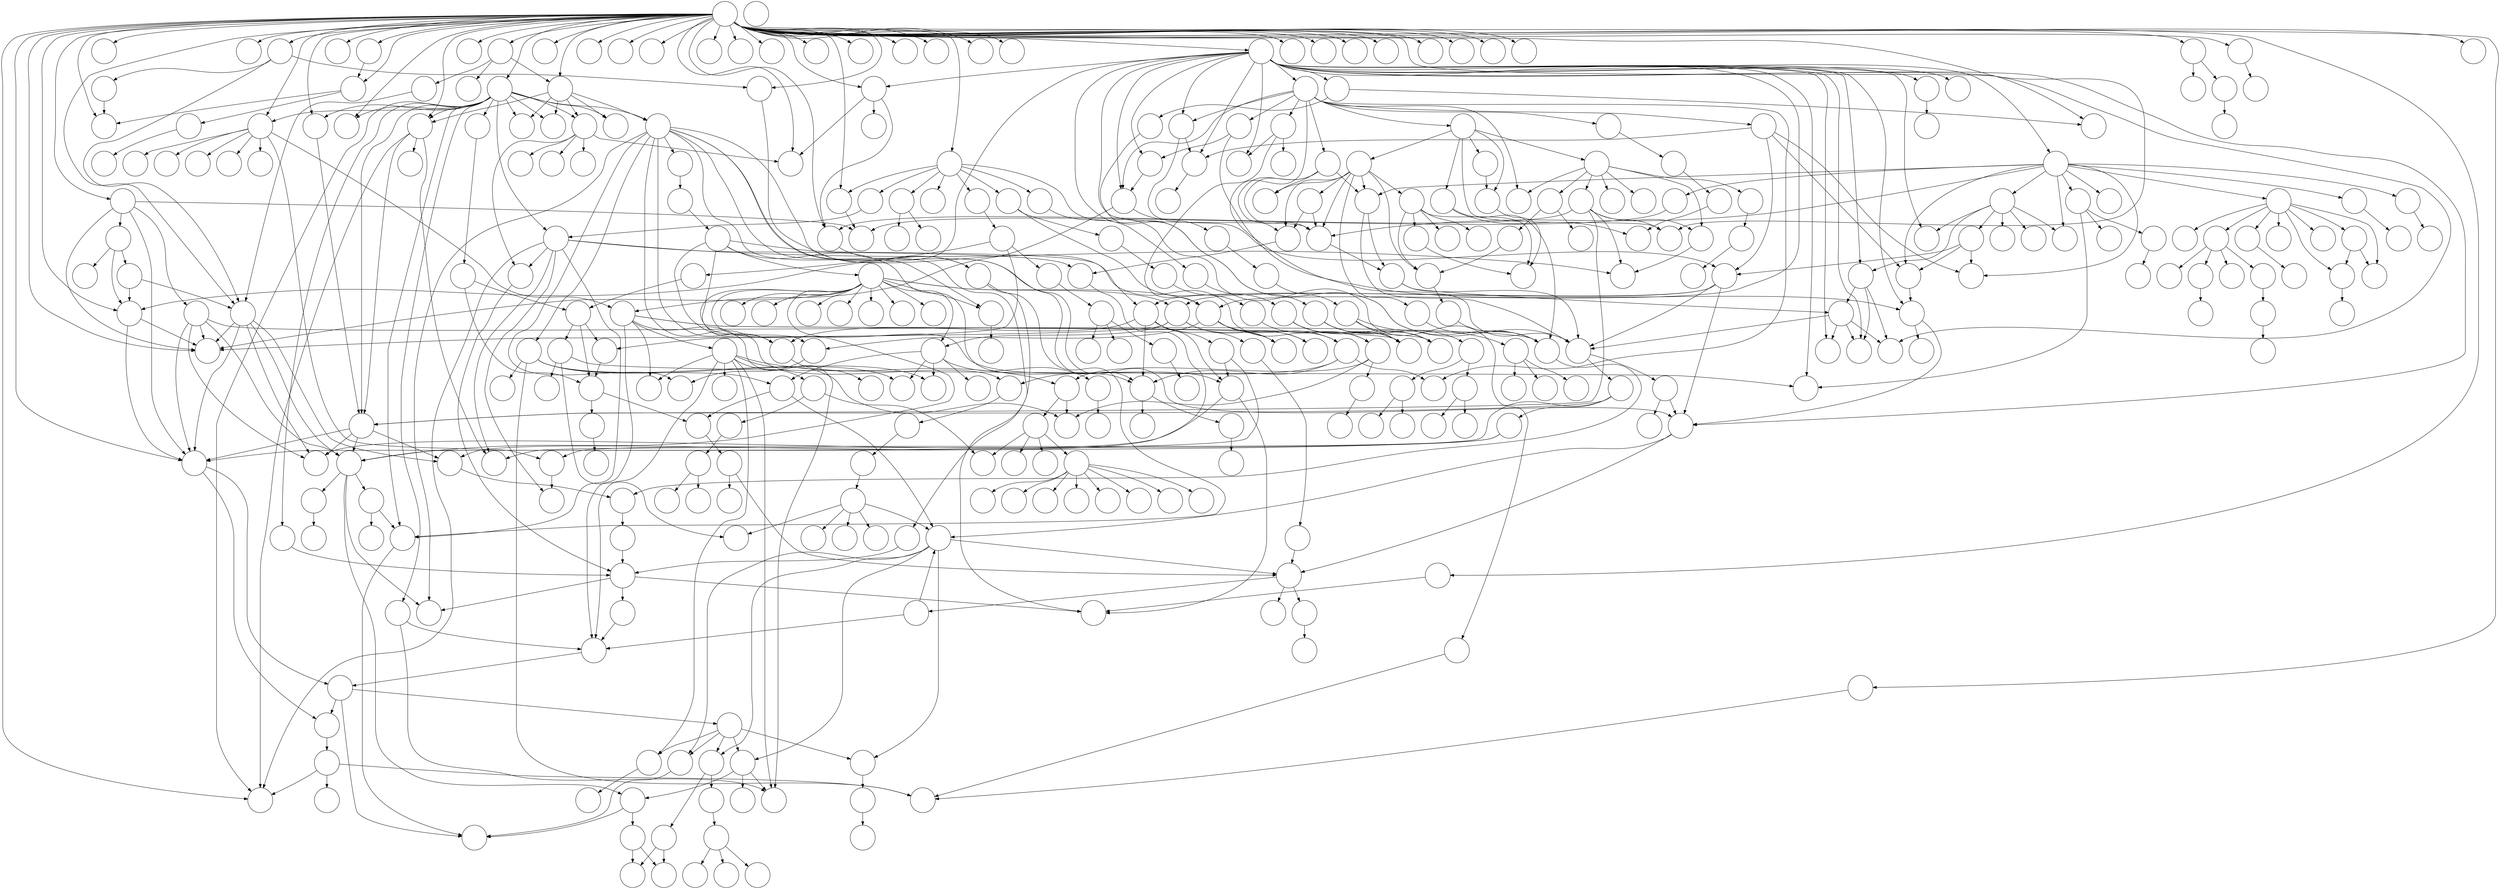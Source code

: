 strict digraph G {
	graph [bb="0,0,7195.8,2556"];
	node [label="\N"];
	5368765136	[fillcolor="#ffffff",
		func=WinMain,
		height=1,
		label="",
		pos="2085,2520",
		style=filled,
		type=func,
		width=1];
	5368746224	[fillcolor="#ffffff",
		func=sub_1400090F0,
		height=1,
		label="",
		pos="349.97,1980",
		style=filled,
		type=func,
		width=1];
	5368765136 -> 5368746224	[pos="e,314.3,1985.7 2048.9,2518.7 1795.9,2516.6 295.29,2501.9 216.97,2448 160.05,2408.8 155.97,2374.1 155.97,2305 155.97,2305 155.97,\
2305 155.97,2195 155.97,2130.6 139.92,2102.5 179.97,2052 210.42,2013.6 265.29,1995.8 304.46,1987.6"];
	5368759904	[fillcolor="#ffffff",
		func=sub_14000C660,
		height=1,
		label="",
		pos="295.97,2196",
		style=filled,
		type=func,
		width=1];
	5368765136 -> 5368759904	[pos="e,273.6,2224.2 2048.9,2519 1797.6,2518.9 315.66,2515.2 250.97,2448 195.51,2390.3 228.67,2344.8 250.97,2268 254.57,2255.6 261.04,\
2243.3 267.98,2232.5"];
	5368940676	[fillcolor="#ffffff",
		func=sub_140038884,
		height=1,
		label="",
		pos="593.97,1548",
		style=filled,
		type=func,
		width=1];
	5368765136 -> 5368940676	[pos="e,557.95,1548.6 2048.9,2518.9 1787.6,2518.3 191.76,2511.8 113.97,2448 63.45,2406.6 79.971,2370.3 79.971,2305 79.971,2305 79.971,\
2305 79.971,1763 79.971,1675.3 138.92,1661.9 215.97,1620 324.3,1561.1 473.04,1550.2 547.51,1548.7"];
	5368746736	[fillcolor="#ffffff",
		func=sub_1400092F0,
		height=1,
		label="",
		pos="802.97,2412",
		style=filled,
		type=func,
		width=1];
	5368765136 -> 5368746736	[pos="e,830.02,2435.9 2048.8,2518.1 1857.4,2513.1 968.46,2488.1 852.97,2448 848.09,2446.3 843.26,2444 838.63,2441.3"];
	5368791488	[fillcolor="#ffffff",
		func=sub_1400141C0,
		height=1,
		label="",
		pos="1436,2304",
		style=filled,
		type=func,
		width=1];
	5368765136 -> 5368791488	[pos="e,1456.1,2333.9 2048.7,2518.7 1938.1,2517.2 1607.1,2507.6 1521,2448 1491.2,2427.4 1501.4,2407.1 1483,2376 1476.4,2364.9 1468.8,2353 \
1461.7,2342.3"];
	5368782880	[fillcolor="#ffffff",
		func=sub_140012020,
		height=1,
		label="",
		pos="695.97,1656",
		style=filled,
		type=func,
		width=1];
	5368765136 -> 5368782880	[pos="e,671.98,1683 2048.7,2518.2 1855.7,2513.7 946,2490.5 667.97,2448 644.32,2444.4 266.39,2358.3 250.97,2340 168.33,2241.9 152.72,2152 \
232.97,2052 279.12,1994.5 332.11,2054.6 394.97,2016 397.18,2014.6 630.28,1730 631.97,1728 642.63,1715.6 654.56,1702.3 665.2,1690.5"];
	5368775568	[fillcolor="#ffffff",
		func=sub_140010390,
		height=1,
		label="",
		pos="295.97,2412",
		style=filled,
		type=func,
		width=1];
	5368765136 -> 5368775568	[pos="e,322.99,2436 2048.7,2518.7 1813.7,2516.9 512.54,2504.3 345.97,2448 341.08,2446.3 336.23,2444.1 331.6,2441.4"];
	5368787920	[fillcolor="#ffffff",
		func=sub_1400133D0,
		height=1,
		label="",
		pos="368.97,1656",
		style=filled,
		type=func,
		width=1];
	5368765136 -> 5368787920	[pos="e,333.71,1664.1 2048.9,2518.9 1791.1,2517.8 235.13,2508.8 157.97,2448 106.14,2407.2 117.97,2371 117.97,2305 117.97,2305 117.97,2305 \
117.97,1871 117.97,1798.6 142.05,1776.3 195.97,1728 232.49,1695.3 286.12,1676.5 323.97,1666.5"];
	5368796960	[fillcolor="#ffffff",
		func=sub_140015720,
		height=1,
		label="",
		pos="712.97,2412",
		style=filled,
		type=func,
		width=1];
	5368765136 -> 5368796960	[pos="e,738.95,2437.4 2048.9,2518.4 1849.1,2514.6 881.92,2494.3 757.97,2448 754.42,2446.7 750.93,2445 747.56,2443"];
	5368724624	[fillcolor="#ffffff",
		func=sub_140003C90,
		height=1,
		label="",
		pos="904.97,2196",
		style=filled,
		type=func,
		width=1];
	5368765136 -> 5368724624	[pos="e,895.26,2231.1 2048.8,2518.1 1856.8,2513.2 965.03,2488.5 923.97,2448 869.77,2394.6 880.52,2297.7 892.94,2241.2"];
	5368724800	[fillcolor="#ffffff",
		func=sub_140003D40,
		height=1,
		label="",
		pos="745.97,2196",
		style=filled,
		type=func,
		width=1];
	5368765136 -> 5368724800	[pos="e,763.99,2227.4 2048.9,2519 1859.3,2518.7 983.41,2513.6 883.97,2448 854.11,2428.3 864.83,2407.6 847.97,2376 821.94,2327.3 790.2,\
2272.2 769.11,2236.2"];
	5368722096	[fillcolor="#ffffff",
		func=sub_1400032B0,
		height=1,
		label="",
		pos="1206,2196",
		style=filled,
		type=func,
		width=1];
	5368765136 -> 5368722096	[pos="e,1231.1,2222.3 2048.8,2518.2 1902.5,2514.6 1359.6,2497.8 1303,2448 1241.4,2393.9 1298.4,2341.9 1263,2268 1256.5,2254.6 1247.1,2241.4 \
1237.8,2230.2"];
	5368720640	[fillcolor="#ffffff",
		func=sub_140002D00,
		height=1,
		label="",
		pos="968.97,2412",
		style=filled,
		type=func,
		width=1];
	5368765136 -> 5368720640	[pos="e,994.97,2437.3 2048.9,2519.4 1885,2520.9 1209.4,2522.4 1014,2448 1010.4,2446.7 1006.9,2444.9 1003.6,2443"];
	5368778288	[fillcolor="#ffffff",
		func=sub_140010E30,
		height=1,
		label="",
		pos="2274,2088",
		style=filled,
		type=func,
		width=1];
	5368765136 -> 5368778288	[pos="e,2279.3,2124 2050.4,2509.6 2021.1,2499.6 1980.8,2480.7 1962,2448 1946,2420.3 1940.9,2400.1 1962,2376 2040.8,2285.9 2142.5,2422.8 \
2229,2340 2284.4,2287 2285.4,2190.8 2280.3,2134.1"];
	5368746992	[fillcolor="#ffffff",
		func=sub_1400093F0,
		height=1,
		label="",
		pos="2514,2304",
		style=filled,
		type=func,
		width=1];
	5368765136 -> 5368746992	[pos="e,2478.3,2308.8 2111.9,2495.3 2117.6,2491.1 2123.8,2487.1 2130,2484 2185.6,2456.4 2216.4,2486.7 2265,2448 2293.3,2425.4 2275.4,2399.4 \
2303,2376 2350.5,2335.6 2421.9,2317.9 2468.2,2310.4"];
	5368748128	[fillcolor="#ffffff",
		func=sub_140009860,
		height=1,
		label="",
		pos="2414,1980",
		style=filled,
		type=func,
		width=1];
	5368765136 -> 5368748128	[pos="e,2417.9,2016.1 2111.1,2495 2117,2490.7 2123.4,2486.8 2130,2484 2184.3,2461.1 2353.2,2491.6 2393,2448 2448.3,2387.4 2429.3,2131 \
2418.9,2026.1"];
	5368777712	[fillcolor="#ffffff",
		func=sub_140010BF0,
		height=1,
		label="",
		pos="5357,576",
		style=filled,
		type=func,
		width=1];
	5368765136 -> 5368777712	[pos="e,5393.1,577.3 2110.9,2494.4 2116.7,2490.1 2123.2,2486.3 2130,2484 2196.1,2461.1 7115.5,2494.3 7168,2448 7216,2405.6 7187,2369.1 \
7187,2305 7187,2305 7187,2305 7187,791 7187,605.76 5688.6,580.53 5403.5,577.41"];
	5368778256	[fillcolor="#ffffff",
		func=sub_140010E10,
		height=1,
		label="",
		pos="1348,2412",
		style=filled,
		type=func,
		width=1];
	5368765136 -> 5368778256	[pos="e,1374,2437.1 2048.9,2517.9 1924.4,2513.8 1514.2,2496.6 1393,2448 1389.5,2446.6 1386,2444.8 1382.6,2442.8"];
	5368784768	[fillcolor="#ffffff",
		func=sub_140012780,
		height=1,
		label="",
		pos="1014,2304",
		style=filled,
		type=func,
		width=1];
	5368765136 -> 5368784768	[pos="e,1043.8,2324.4 2048.9,2518.2 1886,2514.4 1224.8,2496.2 1147,2448 1115.3,2428.4 1128.6,2404 1104,2376 1088.8,2358.8 1069.1,2342.7 \
1052,2330.2"];
	5368778112	[fillcolor="#ffffff",
		func=sub_140010D80,
		height=1,
		label="",
		pos="994.97,2196",
		style=filled,
		type=func,
		width=1];
	5368765136 -> 5368778112	[pos="e,1019.3,2223.2 2048.7,2518.9 1909.6,2518.1 1411.8,2510.8 1269,2448 1212.1,2423 1085.5,2293.3 1026.5,2230.8"];
	5368778048	[fillcolor="#ffffff",
		func=sub_140010D40,
		height=1,
		label="",
		pos="1566,2412",
		style=filled,
		type=func,
		width=1];
	5368765136 -> 5368778048	[pos="e,1593.5,2435.6 2048.8,2519.1 1968.1,2518.1 1768.5,2509 1616,2448 1611.2,2446.1 1606.5,2443.7 1602,2441"];
	5368762208	[fillcolor="#ffffff",
		func=sub_14000CF60,
		height=1,
		label="",
		pos="1438,2412",
		style=filled,
		type=func,
		width=1];
	5368765136 -> 5368762208	[pos="e,1465.4,2435.8 2048.9,2517 1936.1,2510.5 1591.8,2487.6 1488,2448 1483.2,2446.2 1478.5,2443.8 1473.9,2441.2"];
	5368783280	[fillcolor="#ffffff",
		func=sub_1400121B0,
		height=1,
		label="",
		pos="1694,2412",
		style=filled,
		type=func,
		width=1];
	5368765136 -> 5368783280	[pos="e,1720.3,2436.6 2048.9,2517 1984.1,2512.2 1844.8,2496.8 1739,2448 1735.5,2446.4 1732.1,2444.5 1728.8,2442.5"];
	5368782848	[fillcolor="#ffffff",
		func=sub_140012000,
		height=1,
		label="",
		pos="1784,2412",
		style=filled,
		type=func,
		width=1];
	5368765136 -> 5368782848	[pos="e,1810.9,2436.7 2049.4,2513.7 1998.5,2505 1902.7,2485.1 1829,2448 1825.7,2446.3 1822.4,2444.4 1819.2,2442.4"];
	5368729440	[fillcolor="#ffffff",
		func=sub_140004F60,
		height=1,
		label="",
		pos="1874,2412",
		style=filled,
		type=func,
		width=1];
	5368765136 -> 5368729440	[pos="e,1902.4,2434.3 2051.4,2506.4 2018.1,2493.5 1966.3,2471.8 1924,2448 1919.7,2445.6 1915.3,2442.9 1911,2440.1"];
	5368800512	[fillcolor="#ffffff",
		func=sub_140016500,
		height=1,
		label="",
		pos="1610,2304",
		style=filled,
		type=func,
		width=1];
	5368765136 -> 5368800512	[pos="e,1609.5,2340.2 2049,2518 1955.4,2514.7 1707.8,2501 1649,2448 1621.8,2423.5 1612.8,2382.2 1610.1,2350.2"];
	5368729344	[fillcolor="#ffffff",
		func=sub_140004F00,
		height=1,
		label="",
		pos="4807,1872",
		style=filled,
		type=func,
		width=1];
	5368765136 -> 5368729344	[pos="e,4832.9,1897.5 2110.9,2494.4 2116.8,2490.2 2123.3,2486.4 2130,2484 2229.8,2448.7 3944.8,2503.5 4035,2448 4065.8,2429 4042.2,2395 \
4073,2376 4152.1,2327.1 5654.3,2355.7 5746,2340 5944.5,2306 6176,2398.4 6176,2197 6176,2197 6176,2197 6176,2087 6176,2018.6 6175.1,\
1983.2 6119,1944 6003.5,1863.3 4984.5,1955.6 4852,1908 4848.4,1906.7 4844.9,1905 4841.5,1903.1"];
	5368789168	[fillcolor="#ffffff",
		func=sub_1400138B0,
		height=1,
		label="",
		pos="2040,2412",
		style=filled,
		type=func,
		width=1];
	5368765136 -> 5368789168	[pos="e,2053.8,2445.5 2071.2,2486.6 2067,2476.6 2062.3,2465.5 2057.8,2455"];
	5368784992	[fillcolor="#ffffff",
		func=sub_140012860,
		height=1,
		label="",
		pos="2130,2412",
		style=filled,
		type=func,
		width=1];
	5368765136 -> 5368784992	[pos="e,2116.2,2445.5 2098.7,2486.6 2103,2476.6 2107.7,2465.5 2112.1,2455"];
	5368784944	[fillcolor="#ffffff",
		func=sub_140012830,
		height=1,
		label="",
		pos="2220,2412",
		style=filled,
		type=func,
		width=1];
	5368765136 -> 5368784944	[pos="e,2192,2434.9 2112.9,2497 2133.6,2480.8 2161.8,2458.7 2184.1,2441.2"];
	5368757216	[fillcolor="#ffffff",
		func=sub_14000BBE0,
		height=1,
		label="",
		pos="2732,2088",
		style=filled,
		type=func,
		width=1];
	5368765136 -> 5368757216	[pos="e,2738.4,2123.5 2111,2494.6 2116.8,2490.4 2123.3,2486.5 2130,2484 2193.4,2460.1 2692.5,2497.3 2739,2448 2780.6,2403.9 2754.9,2219.4 \
2740.2,2133.4"];
	5368776496	[fillcolor="#ffffff",
		func=sub_140010730,
		height=1,
		label="",
		pos="2348,2412",
		style=filled,
		type=func,
		width=1];
	5368765136 -> 5368776496	[pos="e,2320.3,2435.3 2111.3,2495.4 2117.1,2491.1 2123.5,2487 2130,2484 2199.2,2451.7 2228,2478.5 2298,2448 2302.6,2446 2307.3,2443.5 \
2311.9,2440.7"];
	5368749248	[fillcolor="#ffffff",
		func=sub_140009CC0,
		height=1,
		label="",
		pos="3630,2412",
		style=filled,
		type=func,
		width=1];
	5368765136 -> 5368749248	[pos="e,3593.9,2415 2110.9,2494.6 2116.8,2490.3 2123.3,2486.5 2130,2484 2216.3,2452.3 2865.1,2452.4 2957,2448 3192.7,2436.7 3474.9,2421.5 \
3583.9,2415.5"];
	5368776368	[fillcolor="#ffffff",
		func=sub_1400106B0,
		height=1,
		label="",
		pos="2476,2412",
		style=filled,
		type=func,
		width=1];
	5368765136 -> 5368776368	[pos="e,2448.5,2435.8 2111.1,2495 2116.9,2490.7 2123.4,2486.7 2130,2484 2252.5,2433.5 2302.2,2495.4 2426,2448 2430.7,2446.2 2435.5,2443.8 \
2440,2441.1"];
	5368777280	[fillcolor="#ffffff",
		func=sub_140010A40,
		height=1,
		label="",
		pos="6029,2196",
		style=filled,
		type=func,
		width=1];
	5368765136 -> 5368777280	[pos="e,5999.2,2217 2110.9,2494.4 2116.7,2490.2 2123.2,2486.4 2130,2484 2250.7,2441.5 4305.2,2454.2 4433,2448 5017.8,2419.4 5182.4,2499 \
5746,2340 5839.1,2313.7 5937.8,2256.1 5990.5,2222.6"];
	5368745872	[fillcolor="#ffffff",
		func=sub_140008F90,
		height=1,
		label="",
		pos="2604,2412",
		style=filled,
		type=func,
		width=1];
	5368765136 -> 5368745872	[pos="e,2576.9,2435.8 2111,2494.8 2116.9,2490.5 2123.3,2486.6 2130,2484 2306.1,2415.1 2376.2,2512.4 2554,2448 2558.8,2446.2 2563.6,2443.9 \
2568.3,2441.2"];
	5368778064	[fillcolor="#ffffff",
		func=sub_140010D50,
		height=1,
		label="",
		pos="2694,2412",
		style=filled,
		type=func,
		width=1];
	5368765136 -> 5368778064	[pos="e,2668,2437.3 2111,2494.7 2116.8,2490.4 2123.3,2486.5 2130,2484 2345.9,2401.4 2433,2530.6 2649,2448 2652.5,2446.6 2656,2444.9 2659.4,\
2443"];
	5368797888	[fillcolor="#ffffff",
		func=sub_140015AC0,
		height=1,
		label="",
		pos="6316,2412",
		style=filled,
		type=func,
		width=1];
	5368765136 -> 5368797888	[pos="e,6289,2436.2 2110.9,2494.4 2116.7,2490.1 2123.2,2486.3 2130,2484 2347,2408.5 6047.1,2518 6266,2448 6270.9,2446.4 6275.8,2444.2 \
6280.4,2441.6"];
	5368745792	[fillcolor="#ffffff",
		func=sub_140008F40,
		height=1,
		label="",
		pos="2822,2412",
		style=filled,
		type=func,
		width=1];
	5368765136 -> 5368745792	[pos="e,2794.9,2435.9 2111,2494.6 2116.8,2490.4 2123.3,2486.5 2130,2484 2397.6,2383.7 2501.9,2541.5 2772,2448 2776.9,2446.3 2781.7,2444 \
2786.3,2441.4"];
	5368745840	[fillcolor="#ffffff",
		func=sub_140008F70,
		height=1,
		label="",
		pos="2912,2412",
		style=filled,
		type=func,
		width=1];
	5368765136 -> 5368745840	[pos="e,2886,2437.4 2110.9,2494.6 2116.8,2490.3 2123.3,2486.5 2130,2484 2283.7,2427 2713.2,2505 2867,2448 2870.5,2446.7 2874,2445 2877.4,\
2443"];
	5368760016	[fillcolor="#ffffff",
		func=sub_14000C6D0,
		height=1,
		label="",
		pos="1059,2412",
		style=filled,
		type=func,
		width=1];
	5368765136 -> 5368760016	[pos="e,1086,2435.9 2048.9,2518.9 1894.2,2518.2 1287.3,2511.4 1109,2448 1104.1,2446.3 1099.3,2443.9 1094.7,2441.3"];
	5368729200	[fillcolor="#ffffff",
		func=sub_140004E70,
		height=1,
		label="",
		pos="3720,2412",
		style=filled,
		type=func,
		width=1];
	5368765136 -> 5368729200	[pos="e,3694.1,2437.5 2110.9,2494.5 2116.8,2490.2 2123.3,2486.4 2130,2484 2291.7,2426.4 3513.2,2505.6 3675,2448 3678.5,2446.7 3682,2445.1 \
3685.4,2443.1"];
	5368795584	[fillcolor="#ffffff",
		func=sub_1400151C0,
		height=1,
		label="",
		pos="3810,2412",
		style=filled,
		type=func,
		width=1];
	5368765136 -> 5368795584	[pos="e,3784.1,2437.6 2110.9,2494.4 2116.8,2490.2 2123.3,2486.4 2130,2484 2301.2,2423.1 3593.8,2508.9 3765,2448 3768.5,2446.7 3772,2445.1 \
3775.4,2443.1"];
	5368776688	[fillcolor="#ffffff",
		func=sub_1400107F0,
		height=1,
		label="",
		pos="3900,2412",
		style=filled,
		type=func,
		width=1];
	5368765136 -> 5368776688	[pos="e,3874.1,2437.6 2110.9,2494.4 2116.8,2490.2 2123.3,2486.4 2130,2484 2310.6,2419.9 3674.3,2512.1 3855,2448 3858.5,2446.7 3862,2445.1 \
3865.4,2443.1"];
	5368763248	[fillcolor="#ffffff",
		func=sub_14000D370,
		height=1,
		label="",
		pos="3990,2412",
		style=filled,
		type=func,
		width=1];
	5368765136 -> 5368763248	[pos="e,3964.1,2437.6 2110.9,2494.4 2116.8,2490.2 2123.3,2486.4 2130,2484 2320.1,2416.7 3754.8,2515.3 3945,2448 3948.5,2446.7 3952,2445.1 \
3955.4,2443.1"];
	5368785056	[fillcolor="#ffffff",
		func=sub_1400128A0,
		height=1,
		label="",
		pos="6451,2412",
		style=filled,
		type=func,
		width=1];
	5368765136 -> 5368785056	[pos="e,6418.9,2428.7 2110.9,2494.4 2116.7,2490.1 2123.2,2486.3 2130,2484 2352,2406.8 6130.1,2492.3 6361,2448 6377.3,2444.9 6394.5,2438.9 \
6409.4,2432.8"];
	5368783312	[fillcolor="#ffffff",
		func=sub_1400121D0,
		height=1,
		label="",
		pos="4118,2412",
		style=filled,
		type=func,
		width=1];
	5368765136 -> 5368783312	[pos="e,4091,2436.2 2110.9,2494.4 2116.8,2490.2 2123.3,2486.4 2130,2484 2333,2412.2 3863.2,2514.7 4068,2448 4072.9,2446.4 4077.7,2444.1 \
4082.4,2441.5"];
	5368785376	[fillcolor="#ffffff",
		func=sub_1400129E0,
		height=1,
		label="",
		pos="4208,2412",
		style=filled,
		type=func,
		width=1];
	5368765136 -> 5368785376	[pos="e,4182.1,2437.6 2110.9,2494.4 2116.8,2490.2 2123.3,2486.4 2130,2484 2343,2408.8 3949.9,2523.2 4163,2448 4166.5,2446.7 4170,2445.1 \
4173.4,2443.2"];
	5368778192	[fillcolor="#ffffff",
		func=sub_140010DD0,
		height=1,
		label="",
		pos="4298,2412",
		style=filled,
		type=func,
		width=1];
	5368765136 -> 5368778192	[pos="e,4272.1,2437.6 2110.9,2494.4 2116.8,2490.2 2123.3,2486.4 2130,2484 2352.5,2405.5 4030.5,2526.5 4253,2448 4256.5,2446.7 4260,2445.1 \
4263.4,2443.2"];
	5368761728	[fillcolor="#ffffff",
		func=sub_14000CD80,
		height=1,
		label="",
		pos="4388,2412",
		style=filled,
		type=func,
		width=1];
	5368765136 -> 5368761728	[pos="e,4362.1,2437.6 2110.9,2494.4 2116.7,2490.2 2123.2,2486.4 2130,2484 2361.9,2402.3 4111,2529.7 4343,2448 4346.5,2446.7 4350.1,2445.1 \
4353.4,2443.2"];
	5368940640	[fillcolor="#ffffff",
		func=sub_140038860,
		height=1,
		label="",
		pos="745.97,252",
		style=filled,
		type=func,
		width=1];
	5368765136 -> 5368940640	[pos="e,709.93,255.47 2048.8,2519 1780.9,2518.8 115.38,2515.2 34.971,2448 -14.936,2406.3 3.9711,2370 3.9711,2305 3.9711,2305 3.9711,2305 \
3.9711,467 3.9711,321.46 537.65,268.86 699.8,256.24"];
	5369141000	[fillcolor="#ffffff",
		func=sub_140069708,
		height=1,
		label="",
		pos="555.97,1224",
		style=filled,
		type=func,
		width=1];
	5368765136 -> 5369141000	[pos="e,520.64,1231.7 2048.6,2519 1783.3,2518.6 152.97,2513.6 73.971,2448 23.865,2406.4 41.971,2370.1 41.971,2305 41.971,2305 41.971,2305 \
41.971,1439 41.971,1337.9 384.96,1259.2 510.58,1233.7"];
	5368782368	[fillcolor="#ffffff",
		func=sub_140011E20,
		height=1,
		label="",
		pos="2184,2304",
		style=filled,
		type=func,
		width=1];
	5368765136 -> 5368782368	[pos="e,2219.9,2307 2111,2494.8 2116.9,2490.5 2123.3,2486.6 2130,2484 2211.1,2451.9 2462.2,2512.5 2521,2448 2542.5,2424.4 2541.1,2400.9 \
2521,2376 2484.8,2331.5 2313.7,2313.8 2230.1,2307.8"];
	5368745168	[fillcolor="#ffffff",
		func=sub_140008CD0,
		height=1,
		label="",
		pos="2388,1872",
		style=filled,
		type=func,
		width=1];
	5368765136 -> 5368745168	[pos="e,2371.9,1904.6 2052.9,2503.4 2032.2,2491.4 2007,2472.7 1995,2448 1981,2419.2 1973.9,2400.1 1995,2376 2074.4,2285.2 2172.7,2418.8 \
2264,2340 2400.7,2221.9 2300.3,2115.9 2356,1944 2359.2,1934.1 2363.4,1923.7 2367.7,1914"];
	5368716496	[fillcolor="#ffffff",
		func=sub_140001CD0,
		height=1,
		label="",
		pos="7123,2412",
		style=filled,
		type=func,
		width=1];
	5368765136 -> 5368716496	[pos="e,7096,2436.2 2110.9,2494.4 2116.7,2490.1 2123.2,2486.3 2130,2484 2389.4,2393.9 6811.4,2531.5 7073,2448 7077.9,2446.4 7082.8,2444.2 \
7087.4,2441.6"];
	5369095656	[fillcolor="#ffffff",
		func=sub_14005E5E8,
		height=1,
		label="",
		pos="4139,900",
		style=filled,
		type=func,
		width=1];
	5368765136 -> 5369095656	[pos="e,4175,900.76 2110.9,2494.4 2116.7,2490.1 2123.2,2486.3 2130,2484 2359.1,2404.3 6266.3,2526.1 6496,2448 6858.6,2324.6 7138,2256 \
7138,1873 7138,1873 7138,1873 7138,1547 7138,915.29 4562.9,899.62 4185,900.72"];
	5368746224 -> 5368940676	[pos="e,557.88,1550.9 320.75,1958.4 265.3,1916.7 153.96,1818.4 195.97,1728 258.3,1593.9 457.03,1560.2 547.87,1551.8"];
	5368746224 -> 5369141000	[pos="e,530.19,1249.7 369.43,1949.6 393.96,1909.6 432.97,1834.9 432.97,1765 432.97,1765 432.97,1765 432.97,1439 432.97,1366.5 486.71,1296.3 \
523.15,1257.1"];
	5368940744	[fillcolor="#ffffff",
		func=sub_1400388C8,
		height=1,
		label="",
		pos="2478,1872",
		style=filled,
		type=func,
		width=1];
	5368746224 -> 5368940744	[pos="e,2452,1897.5 385.98,1978.4 654.18,1973.9 2332.8,1944.3 2433,1908 2436.5,1906.7 2440,1905 2443.4,1903.1"];
	5368785568	[fillcolor="#ffffff",
		func=sub_140012AA0,
		height=1,
		label="",
		pos="561.97,1656",
		style=filled,
		type=func,
		width=1];
	5368746224 -> 5368785568	[pos="e,534.73,1679.8 381.97,1963.1 403.41,1950.8 430.6,1931.9 446.97,1908 493.71,1839.7 454.66,1800.3 494.97,1728 503.38,1712.9 515.7,\
1698.6 527.49,1686.8"];
	5368788720	[fillcolor="#ffffff",
		func=sub_1400136F0,
		height=1,
		label="",
		pos="336.97,1872",
		style=filled,
		type=func,
		width=1];
	5368746224 -> 5368788720	[pos="e,341.26,1908 345.68,1944 344.66,1935.7 343.55,1926.7 342.49,1918"];
	5368746736 -> 5368782880	[pos="e,684.17,1690.1 775.47,2388.3 769.81,2384 763.81,2379.7 757.97,2376 670.08,2319.7 435.87,2203.4 340.97,2160 301.8,2142.1 275.12,\
2159.7 250.97,2124 233.03,2097.5 230.4,2076.5 250.97,2052 310.15,1981.5 377.82,2066.2 454.97,2016 575.18,1937.7 650.2,1776.3 680.53,\
1699.5"];
	5368746736 -> 5368782368	[pos="e,2148.1,2307.6 836.65,2399 860.66,2391 893.88,2381 923.97,2376 1244.8,2322.4 1330.2,2358.7 1655,2340 1833.7,2329.7 2046.2,2314.8 \
2138,2308.3"];
	5368777024	[fillcolor="#ffffff",
		func=sub_140010940,
		height=1,
		label="",
		pos="295.97,2304",
		style=filled,
		type=func,
		width=1];
	5368746736 -> 5368777024	[pos="e,323.08,2327.8 776.93,2386.8 771.07,2382.5 764.6,2378.6 757.97,2376 586.88,2308.8 518.7,2402.8 345.97,2340 341.12,2338.2 336.3,\
2335.9 331.68,2333.2"];
	5368791488 -> 5368724624	[pos="e,931,2221.2 1409.9,2278.8 1404.1,2274.5 1397.6,2270.6 1391,2268 1207.7,2196.7 1133.2,2303.3 949.97,2232 946.44,2230.6 942.97,2228.9 \
939.6,2226.9"];
	5368791488 -> 5368724800	[pos="e,779.38,2209.5 1410,2278.7 1404.1,2274.4 1397.6,2270.5 1391,2268 1280.5,2225.9 976.27,2253.5 859.97,2232 836.07,2227.6 810.11,2219.9 \
789.01,2212.8"];
	5368791488 -> 5368722096	[pos="e,1233.7,2219 1409.1,2279.3 1403.4,2275.1 1397.2,2271.1 1391,2268 1335.4,2240.4 1312.3,2258.2 1256,2232 1251.3,2229.8 1246.7,2227.3 \
1242.2,2224.5"];
	5368791488 -> 5368778112	[pos="e,1022.1,2219.7 1409.9,2278.9 1404,2274.6 1397.6,2270.7 1391,2268 1247.5,2210.3 1189.8,2286.1 1045,2232 1040.1,2230.2 1035.3,2227.8 \
1030.7,2225.1"];
	5368791488 -> 5368940640	[pos="e,719.86,277.25 1409.9,2278.9 1404,2274.6 1397.6,2270.7 1391,2268 1259.2,2214.3 1188.2,2315.4 1073,2232 1044.5,2211.4 1061.8,2187.6 \
1040,2160 1023.9,2139.6 1010.2,2144.3 993.97,2124 963.63,2086 619.97,1381.6 619.97,1333 619.97,1333 619.97,1333 619.97,467 619.97,\
393.84 675.33,323.64 712.66,284.63"];
	5368801248	[fillcolor="#ffffff",
		func=sub_1400167E0,
		height=1,
		label="",
		pos="1892,2196",
		style=filled,
		type=func,
		width=1];
	5368791488 -> 5368801248	[pos="e,1860.5,2213.7 1470.2,2292.5 1496,2284.9 1532.5,2274.7 1565,2268 1674.9,2245.3 1707.2,2263.5 1815,2232 1827.1,2228.5 1839.7,2223.3 \
1851.2,2218.1"];
	5368803040	[fillcolor="#ffffff",
		func=sub_140016EE0,
		height=1,
		label="",
		pos="1598,1872",
		style=filled,
		type=func,
		width=1];
	5368791488 -> 5368803040	[pos="e,1570.8,1895.7 1431.4,2267.9 1426.5,2218 1422.5,2124.5 1451,2052 1474.9,1991.1 1527.8,1935.3 1563.1,1902.7"];
	5368800992	[fillcolor="#ffffff",
		func=sub_1400166E0,
		height=1,
		label="",
		pos="1770,2196",
		style=filled,
		type=func,
		width=1];
	5368791488 -> 5368800992	[pos="e,1743.1,2220.9 1470.4,2293.2 1496.3,2286 1532.8,2276 1565,2268 1635.7,2250.5 1659.1,2263.1 1725,2232 1728.3,2230.4 1731.6,2228.6 \
1734.8,2226.6"];
	5368722512	[fillcolor="#ffffff",
		func=sub_140003450,
		height=1,
		label="",
		pos="1500,2196",
		style=filled,
		type=func,
		width=1];
	5368791488 -> 5368722512	[pos="e,1481.8,2227.2 1454.1,2272.9 1461.1,2261.4 1469.1,2248.1 1476.5,2235.8"];
	5368730816	[fillcolor="#ffffff",
		func=sub_1400054C0,
		height=1,
		label="",
		pos="1038,1332",
		style=filled,
		type=func,
		width=1];
	5368791488 -> 5368730816	[pos="e,1038,1368.2 1409.8,2279.1 1403.9,2274.8 1397.5,2270.8 1391,2268 1296,2226.9 1248.7,2286.9 1161,2232 1128,2211.3 1138.2,2187.9 \
1111,2160 1092.1,2140.6 1076.1,2147 1062,2124 1028.2,2069.1 1038,2045.4 1038,1981 1038,1981 1038,1981 1038,1547 1038,1488.8 1038,\
1421.7 1038,1378.4"];
	5368804080	[fillcolor="#ffffff",
		func=sub_1400172F0,
		height=1,
		label="",
		pos="1680,2196",
		style=filled,
		type=func,
		width=1];
	5368791488 -> 5368804080	[pos="e,1652.8,2220.3 1470.8,2294.2 1511.7,2283.1 1580.8,2261.7 1635,2232 1638.2,2230.2 1641.4,2228.2 1644.6,2226.1"];
	5368728560	[fillcolor="#ffffff",
		func=sub_140004BF0,
		height=1,
		label="",
		pos="1590,2196",
		style=filled,
		type=func,
		width=1];
	5368791488 -> 5368728560	[pos="e,1562.2,2219.2 1466.5,2284.1 1488.6,2270.1 1519,2250.5 1545,2232 1548,2229.9 1551,2227.6 1554.1,2225.3"];
	5369159524	[fillcolor="#ffffff",
		func=sub_14006DF64,
		height=1,
		label="",
		pos="1142,792",
		style=filled,
		type=func,
		width=1];
	5368791488 -> 5369159524	[pos="e,1156.1,825.21 1408.4,2280.5 1402.7,2276.2 1396.7,2271.8 1391,2268 1363.8,2249.9 1346.4,2258.2 1327,2232 1273.4,2159.7 1152,1531 \
1152,1441 1152,1441 1152,1441 1152,1331 1152,1170 1226.5,1131 1201,972 1193.2,923.57 1174.3,870.48 1160,834.79"];
	5369126644	[fillcolor="#ffffff",
		func=sub_140065EF4,
		height=1,
		label="",
		pos="1372,2196",
		style=filled,
		type=func,
		width=1];
	5368791488 -> 5369126644	[pos="e,1390.2,2227.2 1417.8,2272.9 1410.8,2261.4 1402.8,2248.1 1395.4,2235.8"];
	5368716336	[fillcolor="#ffffff",
		func=sub_140001C30,
		height=1,
		label="",
		pos="809.97,1008",
		style=filled,
		type=func,
		width=1];
	5368791488 -> 5368716336	[pos="e,809.41,1044 1409.8,2279 1404,2274.7 1397.5,2270.7 1391,2268 1275.1,2219.8 1214.1,2303.5 1111,2232 1081.2,2211.4 1095,2188.7 1073,\
2160 1058.6,2141.3 1045.5,2144.6 1034,2124 824.83,1751.7 809.19,1212.6 809.37,1054.3"];
	5369096684	[fillcolor="#ffffff",
		func=sub_14005E9EC,
		height=1,
		label="",
		pos="1156,1008",
		style=filled,
		type=func,
		width=1];
	5368791488 -> 5369096684	[pos="e,1148.5,1043.6 1408.8,2279.8 1403.1,2275.5 1397,2271.4 1391,2268 1350.8,2245.6 1324.9,2266.1 1294,2232 1280.8,2217.5 1114,1568.6 \
1114,1549 1114,1549 1114,1549 1114,1331 1114,1231.1 1134.1,1115.3 1146.5,1053.4"];
	5368782880 -> 5368940676	[pos="e,618.44,1574.4 671.28,1629.3 657.5,1615 640.19,1597 625.44,1581.7"];
	5368782880 -> 5369141000	[pos="e,557.06,1260.2 686.37,1621.3 676.93,1591.2 660.78,1546.7 638.97,1512 627.43,1493.6 615.79,1495.4 605.97,1476 572.32,1409.6 561.3,\
1322.7 557.7,1270.5"];
	5369097424	[fillcolor="#ffffff",
		func=sub_14005ECD0,
		height=1,
		label="",
		pos="905.97,1224",
		style=filled,
		type=func,
		width=1];
	5368782880 -> 5369097424	[pos="e,886.46,1254.5 707.33,1621.8 724.41,1573.1 758.71,1479.8 795.97,1404 820.59,1353.9 830.57,1343.4 859.97,1296 866.62,1285.3 873.99,\
1273.7 880.85,1263.2"];
	5368940684	[fillcolor="#ffffff",
		func=sub_14003888C,
		height=1,
		label="",
		pos="1002,1224",
		style=filled,
		type=func,
		width=1];
	5368782880 -> 5368940684	[pos="e,972.8,1245.5 717.99,1627.3 727.87,1614.4 739.43,1598.7 748.97,1584 828.78,1461 814.2,1407.1 909.97,1296 918.7,1285.9 943.01,1267.2 \
964.45,1251.6"];
	5368733552	[fillcolor="#ffffff",
		func=sub_140005F70,
		height=1,
		label="",
		pos="1292,1224",
		style=filled,
		type=func,
		width=1];
	5368782880 -> 5368733552	[pos="e,1256,1228.7 725.72,1635 743.72,1621.9 766.33,1603.6 782.97,1584 806.82,1555.9 918.11,1317.6 947.97,1296 995.15,1261.8 1163.5,1239.1 \
1245.9,1229.8"];
	5368787920 -> 5368940676	[pos="e,561.79,1564.2 401.21,1639.8 441.06,1621 508.94,1589.1 552.6,1568.5"];
	5368787920 -> 5369141000	[pos="e,520.94,1233.3 364.01,1620.1 356.15,1551.2 348.3,1395.9 418.97,1296 440.81,1265.1 480.25,1246.7 511.22,1236.4"];
	5368724624 -> 5368730816	[pos="e,1030.8,1367.6 909.63,2160.2 924.58,2049.5 973.34,1695.4 1024,1404 1025.5,1395.5 1027.2,1386.4 1028.8,1377.6"];
	5369108020	[fillcolor="#ffffff",
		func=sub_140061634,
		height=1,
		label="",
		pos="565.97,2088",
		style=filled,
		type=func,
		width=1];
	5368724800 -> 5369108020	[pos="e,593.5,2111.6 713.43,2179.9 685.51,2166.5 644.58,2145.7 610.97,2124 607.88,2122 604.73,2119.9 601.62,2117.6"];
	5369108792	[fillcolor="#ffffff",
		func=sub_140061938,
		height=1,
		label="",
		pos="655.97,2088",
		style=filled,
		type=func,
		width=1];
	5368724800 -> 5369108792	[pos="e,678.87,2116 723.03,2168 711.6,2154.5 697.66,2138.1 685.45,2123.7"];
	5369107592	[fillcolor="#ffffff",
		func=sub_140061488,
		height=1,
		label="",
		pos="745.97,2088",
		style=filled,
		type=func,
		width=1];
	5368724800 -> 5369107592	[pos="e,745.97,2124.3 745.97,2160 745.97,2151.9 745.97,2143.1 745.97,2134.5"];
	5369108164	[fillcolor="#ffffff",
		func=sub_1400616C4,
		height=1,
		label="",
		pos="1790,1656",
		style=filled,
		type=func,
		width=1];
	5368724800 -> 5369108164	[pos="e,1757.9,1672.8 777.51,2178.1 872.08,2127 1160,1966.7 1375,1800 1411.7,1771.5 1409.1,1748.2 1451,1728 1554.5,1678.1 1596.2,1722.6 \
1707,1692 1720.9,1688.1 1735.6,1682.5 1748.7,1676.9"];
	5368728752	[fillcolor="#ffffff",
		func=sub_140004CB0,
		height=1,
		label="",
		pos="385.97,2088",
		style=filled,
		type=func,
		width=1];
	5368724800 -> 5368728752	[pos="e,412.8,2112.9 710.99,2187.3 630.27,2169.6 437.38,2127 430.97,2124 427.64,2122.4 424.33,2120.6 421.1,2118.6"];
	5369123592	[fillcolor="#ffffff",
		func=sub_140065308,
		height=1,
		label="",
		pos="475.97,2088",
		style=filled,
		type=func,
		width=1];
	5368724800 -> 5369123592	[pos="e,503,2112.5 710.54,2187.9 664.88,2177.9 583.9,2157 520.97,2124 517.71,2122.3 514.45,2120.3 511.26,2118.2"];
	5368729216	[fillcolor="#ffffff",
		func=sub_140004E80,
		height=1,
		label="",
		pos="1586,1224",
		style=filled,
		type=func,
		width=1];
	5368724800 -> 5368729216	[pos="e,1552.3,1236.8 767.06,2166.5 775.5,2154 784.69,2138.8 790.97,2124 865.09,1949.7 848.58,1418.6 992.97,1296 1033.1,1262 1413.2,1269.4 \
1465,1260 1491.1,1255.3 1519.7,1247.1 1542.5,1239.9"];
	5368722096 -> 5368940640	[pos="e,745.97,288.22 1176.2,2175.2 1152.3,2158.8 1121.3,2136.3 1112,2124 1003,1980.2 863.16,1542.1 815.97,1368 777.84,1227.3 785.91,1188.3 \
764.97,1044 755.76,980.55 745.97,965.11 745.97,901 745.97,901 745.97,901 745.97,467 745.97,408.82 745.97,341.75 745.97,298.43"];
	5368722096 -> 5368730816	[pos="e,1045.4,1367.6 1176.6,2174.4 1160.9,2161.8 1142.9,2144.2 1133,2124 1097.5,2051.7 1064.3,1483.6 1052,1404 1050.6,1395.4 1049,1386.3 \
1047.3,1377.6"];
	5368729504	[fillcolor="#ffffff",
		func=sub_140004FA0,
		height=1,
		label="",
		pos="1420,1224",
		style=filled,
		type=func,
		width=1];
	5368722096 -> 5368729504	[pos="e,1396.3,1251.3 1215.7,2161.3 1218.7,2149.6 1221.5,2136.3 1223,2124 1226.7,2092.2 1228.5,2083.5 1223,2052 1220,2035.2 1212.9,2032.8 \
1210,2016 1204.5,1984.5 1206.2,1975.8 1210,1944 1245.1,1649.8 1240.9,1564.2 1367,1296 1373,1283.2 1381.5,1270.5 1389.9,1259.4"];
	5369098688	[fillcolor="#ffffff",
		func=sub_14005F1C0,
		height=1,
		label="",
		pos="1178,2088",
		style=filled,
		type=func,
		width=1];
	5368722096 -> 5369098688	[pos="e,1187,2123.1 1197,2160.9 1194.6,2152 1192,2142.3 1189.6,2133"];
	5368746992 -> 5368778288	[pos="e,2300.7,2112.8 2487.4,2279.3 2443.7,2240.3 2356.7,2162.8 2308.4,2119.7"];
	5368746992 -> 5368745168	[pos="e,2373.7,1905.1 2536.3,2275.8 2545.2,2263.2 2554.4,2247.7 2559,2232 2567.9,2201.3 2573.2,2188.7 2559,2160 2511.8,2065.1 2416.1,2110.9 \
2369,2016 2353.3,1984.5 2360.6,1944.4 2370.3,1914.7"];
	5368784528	[fillcolor="#ffffff",
		func=sub_140012690,
		height=1,
		label="",
		pos="2514,2196",
		style=filled,
		type=func,
		width=1];
	5368746992 -> 5368784528	[pos="e,2514,2232.3 2514,2268 2514,2259.9 2514,2251.1 2514,2242.5"];
	5368748128 -> 5368940744	[pos="e,2459.8,1903.2 2432.1,1948.9 2439.1,1937.4 2447.1,1924.1 2454.5,1911.8"];
	5369096928	[fillcolor="#ffffff",
		func=sub_14005EAE0,
		height=1,
		label="",
		pos="2655,252",
		style=filled,
		type=func,
		width=1];
	5368777712 -> 5369096928	[pos="e,2691.2,255.45 5321.4,569.57 5132.9,540.89 4230.6,405.34 3489,324 3189.4,291.14 2827.8,264.92 2701.3,256.15"];
	5368784768 -> 5368759904	[pos="e,331.49,2203.7 978.35,2298.6 894.14,2288.1 676.25,2260.3 494.97,2232 442.21,2223.8 381.82,2212.9 341.54,2205.5"];
	5368788528	[fillcolor="#ffffff",
		func=sub_140013630,
		height=1,
		label="",
		pos="539.97,2196",
		style=filled,
		type=func,
		width=1];
	5368784768 -> 5368788528	[pos="e,575.12,2204.9 978.73,2295.1 893.96,2276.2 678.74,2228 584.88,2207"];
	5368762208 -> 5368800512	[pos="e,1579.6,2323.7 1468.3,2392.3 1496.9,2374.7 1539.7,2348.3 1570.8,2329.1"];
	5369146020	[fillcolor="#ffffff",
		func=sub_14006AAA4,
		height=1,
		label="",
		pos="1346,2304",
		style=filled,
		type=func,
		width=1];
	5368762208 -> 5369146020	[pos="e,1369.2,2331.7 1414.8,2384.3 1403,2370.7 1388.6,2354.1 1376,2339.6"];
	5368762016	[fillcolor="#ffffff",
		func=sub_14000CEA0,
		height=1,
		label="",
		pos="1218,2304",
		style=filled,
		type=func,
		width=1];
	5368762208 -> 5368762016	[pos="e,1251,2319.2 1410.8,2387.8 1405.1,2383.6 1399,2379.4 1393,2376 1354.8,2354.3 1341.6,2356.5 1301,2340 1287.7,2334.6 1273.3,2328.6 \
1260.2,2323.1"];
	5368800512 -> 5368722096	[pos="e,1240.3,2207.4 1575.6,2293.3 1549.6,2286.1 1513.1,2276.1 1481,2268 1412.8,2250.8 1395,2249.8 1327,2232 1301.4,2225.3 1272.9,2217.1 \
1250,2210.3"];
	5368800512 -> 5368801248	[pos="e,1859.7,2212.5 1644.1,2292.3 1685,2279.1 1755.7,2255.7 1815,2232 1826.6,2227.4 1839,2221.9 1850.4,2216.8"];
	5368800512 -> 5368800992	[pos="e,1742.2,2219.3 1640.8,2285.2 1664.3,2271.3 1697.2,2251.3 1725,2232 1728,2229.9 1731.1,2227.7 1734.2,2225.4"];
	5368800512 -> 5368722512	[pos="e,1525.7,2221.8 1584.5,2278.4 1569.2,2263.7 1549.5,2244.8 1533.1,2228.9"];
	5368800512 -> 5368804080	[pos="e,1660.6,2226.4 1629.5,2273.5 1637.4,2261.5 1646.6,2247.6 1654.9,2234.9"];
	5368800512 -> 5368728560	[pos="e,1596.5,2231.6 1603.5,2268.6 1601.9,2260 1600.1,2250.6 1598.4,2241.6"];
	5368757216 -> 5368748128	[pos="e,2440.9,2004.7 2696.3,2082.4 2642.6,2074.6 2538.7,2055.3 2459,2016 2455.7,2014.4 2452.4,2012.5 2449.2,2010.4"];
	5369108000	[fillcolor="#ffffff",
		func=sub_140061620,
		height=1,
		label="",
		pos="2684,1980",
		style=filled,
		type=func,
		width=1];
	5368757216 -> 5369108000	[pos="e,2698.5,2013 2717.4,2054.9 2712.8,2044.6 2707.6,2033.1 2702.7,2022.3"];
	5368791328	[fillcolor="#ffffff",
		func=sub_140014120,
		height=1,
		label="",
		pos="2504,1980",
		style=filled,
		type=func,
		width=1];
	5368757216 -> 5368791328	[pos="e,2531.2,2004.2 2697.6,2077 2659.8,2065.2 2597.9,2043.7 2549,2016 2545.8,2014.2 2542.5,2012.2 2539.4,2010"];
	5369143720	[fillcolor="#ffffff",
		func=sub_14006A1A8,
		height=1,
		label="",
		pos="2902,1980",
		style=filled,
		type=func,
		width=1];
	5368757216 -> 5369143720	[pos="e,2874.3,2003.5 2763.8,2070.6 2789.5,2056.9 2826.4,2036.4 2857,2016 2860,2014 2863.2,2011.8 2866.3,2009.5"];
	5368748304	[fillcolor="#ffffff",
		func=sub_140009910,
		height=1,
		label="",
		pos="2992,1980",
		style=filled,
		type=func,
		width=1];
	5368757216 -> 5368748304	[pos="e,2964.9,2004.4 2767,2079.4 2810.8,2068.9 2887.3,2047.8 2947,2016 2950.2,2014.3 2953.5,2012.3 2956.7,2010.2"];
	5368713760	[fillcolor="#ffffff",
		func=sub_140001220,
		height=1,
		label="",
		pos="4194,684",
		style=filled,
		type=func,
		width=1];
	5368757216 -> 5368713760	[pos="e,4208.3,717.24 2768.1,2085.8 2828.1,2082.4 2950.4,2068.9 3037,2016 3072.8,1994.1 3061.6,1964.8 3098,1944 3180.2,1897 3224.3,1952.4 \
3308,1908 3347.1,1887.2 3339.5,1859.6 3377,1836 3420.1,1808.8 3448,1834 3486,1800 3512.2,1776.5 3490.2,1748.3 3519,1728 3665.5,1624.5 \
3774.5,1795.5 3921,1692 3949.7,1671.7 3925.4,1640.6 3954,1620 4072.5,1534.4 4174.2,1683.9 4281,1584 4340.3,1528.5 4263.5,1468.5 \
4313,1404 4336,1374 4369.7,1399.9 4390,1368 4407.2,1341 4394.9,1327.6 4390,1296 4355.3,1074.4 4254,823.54 4212.2,726.42"];
	5368716240	[fillcolor="#ffffff",
		func=sub_140001BD0,
		height=1,
		label="",
		pos="2594,1980",
		style=filled,
		type=func,
		width=1];
	5368757216 -> 5368716240	[pos="e,2622,2002.9 2703.4,2065.3 2685,2051.3 2660.5,2032.6 2639,2016 2636.1,2013.8 2633,2011.4 2630,2009.1"];
	5369141536	[fillcolor="#ffffff",
		func=sub_140069920,
		height=1,
		label="",
		pos="2812,1980",
		style=filled,
		type=func,
		width=1];
	5368757216 -> 5369141536	[pos="e,2790.6,2009.3 2753.2,2058.9 2762.8,2046.2 2774.2,2031 2784.5,2017.5"];
	5368749248 -> 5368787920	[pos="e,403.28,1667.3 3593.8,2409.4 3486.3,2404.3 3170.8,2385.6 3080,2340 2901.1,2250.1 2866.8,2189.5 2767,2016 2725.5,1943.9 2778.6,1890.7 \
2716,1836 2672.9,1798.4 2517.5,1808.8 2461,1800 2273,1770.7 2228.4,1746.3 2039,1728 1365.5,1662.9 1188.1,1778.3 516.97,1692 481.6,\
1687.4 442.35,1678 413.16,1670"];
	5368749248 -> 5368746992	[pos="e,2549.5,2310.2 3594,2408.6 3476.8,2400.6 3096,2373.6 2782,2340 2703.7,2331.6 2612.9,2319.2 2559.6,2311.6"];
	5369375216	[fillcolor="#ffffff",
		func=sub_1400A29F0,
		height=1,
		label="",
		pos="5199,1440",
		style=filled,
		type=func,
		width=1];
	5368749248 -> 5369375216	[pos="e,5201.6,1476.1 3655.9,2386.5 3661.8,2382.2 3668.3,2378.4 3675,2376 3825.5,2322.2 4971.1,2413.7 5113,2340 5182.9,2303.6 5218,2275.8 \
5218,2197 5218,2197 5218,2197 5218,1871 5218,1730.5 5207.7,1564.4 5202.3,1486.1"];
	5368835952	[fillcolor="#ffffff",
		func=sub_14001EF70,
		height=1,
		label="",
		pos="3758,2304",
		style=filled,
		type=func,
		width=1];
	5368749248 -> 5368835952	[pos="e,3730.6,2327.7 3657.4,2388.3 3676.5,2372.5 3702.1,2351.3 3722.7,2334.2"];
	5368817056	[fillcolor="#ffffff",
		func=sub_14001A5A0,
		height=1,
		label="",
		pos="5920,2088",
		style=filled,
		type=func,
		width=1];
	5368749248 -> 5368817056	[pos="e,5902.4,2119.9 3655.9,2386.4 3661.8,2382.2 3668.3,2378.4 3675,2376 3885.4,2301.7 5478.9,2430.2 5683,2340 5782.8,2295.9 5860.6,2187.5 \
5897.1,2128.6"];
	5368747472	[fillcolor="#ffffff",
		func=sub_1400095D0,
		height=1,
		label="",
		pos="3848,2304",
		style=filled,
		type=func,
		width=1];
	5368749248 -> 5368747472	[pos="e,3821,2328.6 3656.9,2387.4 3662.6,2383.2 3668.8,2379.1 3675,2376 3727.7,2349.4 3750.2,2366.6 3803,2340 3806.3,2338.3 3809.5,2336.4 \
3812.7,2334.4"];
	5368745680	[fillcolor="#ffffff",
		func=sub_140008ED0,
		height=1,
		label="",
		pos="5548,2304",
		style=filled,
		type=func,
		width=1];
	5368749248 -> 5368745680	[pos="e,5521,2328.2 3655.9,2386.4 3661.8,2382.2 3668.3,2378.4 3675,2376 3865.9,2308.4 5305.4,2402.8 5498,2340 5502.9,2338.4 5507.7,2336.1 \
5512.4,2333.5"];
	5368778544	[fillcolor="#ffffff",
		func=sub_140010F30,
		height=1,
		label="",
		pos="3400,2196",
		style=filled,
		type=func,
		width=1];
	5368749248 -> 5368778544	[pos="e,3403.9,2231.9 3594.3,2406 3554,2398.4 3489,2380.6 3450,2340 3424.4,2313.4 3411.9,2273.1 3405.7,2242"];
	5368949772	[fillcolor="#ffffff",
		func=sub_14003AC0C,
		height=1,
		label="",
		pos="5638,2304",
		style=filled,
		type=func,
		width=1];
	5368749248 -> 5368949772	[pos="e,5612.1,2329.6 3655.9,2386.4 3661.8,2382.2 3668.3,2378.4 3675,2376 3875.9,2304.9 5392,2411.1 5593,2340 5596.5,2338.7 5600,2337.1 \
5603.4,2335.1"];
	5368784032	[fillcolor="#ffffff",
		func=sub_1400124A0,
		height=1,
		label="",
		pos="3438,2088",
		style=filled,
		type=func,
		width=1];
	5368749248 -> 5368784032	[pos="e,3455.4,2119.5 3611.5,2381 3589.6,2345.6 3552.3,2284.7 3521,2232 3500.3,2197.2 3477.1,2157.2 3460.6,2128.5"];
	5368786640	[fillcolor="#ffffff",
		func=sub_140012ED0,
		height=1,
		label="",
		pos="3478,1656",
		style=filled,
		type=func,
		width=1];
	5368749248 -> 5368786640	[pos="e,3509.8,1673.7 3656,2386.8 3661.9,2382.6 3668.4,2378.6 3675,2376 3987.9,2251.4 5180,2533.8 5180,2197 5180,2197 5180,2197 5180,1871 \
5180,1772.3 5102.3,1763 5010,1728 4859.4,1671 3718.4,1725.9 3561,1692 3546.8,1689 3532.1,1683.5 3519,1677.9"];
	5368783664	[fillcolor="#ffffff",
		func=sub_140012330,
		height=1,
		label="",
		pos="3566,2088",
		style=filled,
		type=func,
		width=1];
	5368749248 -> 5368783664	[pos="e,3588,2116.7 3632.6,2375.9 3635.1,2326.3 3635.5,2233.8 3611,2160 3607,2148 3600.5,2136 3593.8,2125.3"];
	5368719056	[fillcolor="#ffffff",
		func=sub_1400026D0,
		height=1,
		label="",
		pos="4544,1548",
		style=filled,
		type=func,
		width=1];
	5368749248 -> 5368719056	[pos="e,4517.9,1573.3 3593.8,2409.4 3498.5,2404.4 3243,2387.1 3175,2340 3114.9,2298.4 3094,2270 3094,2197 3094,2197 3094,2197 3094,2087 \
3094,2017.4 3102.8,1986.5 3158,1944 3236.1,1883.8 3287.9,1950.4 3377,1908 3420.5,1887.3 3419,1864.4 3458,1836 3483.4,1817.5 3493.5,\
1818.5 3519,1800 3557.9,1771.6 3555.9,1747.4 3600,1728 3744.8,1664.4 3809.2,1755.6 3954,1692 3998.1,1672.6 3990.6,1638.8 4035,1620 \
4225.3,1539.1 4306.1,1658.7 4499,1584 4502.5,1582.6 4506,1580.9 4509.3,1578.9"];
	5368777488	[fillcolor="#ffffff",
		func=sub_140010B10,
		height=1,
		label="",
		pos="5548,1872",
		style=filled,
		type=func,
		width=1];
	5368749248 -> 5368777488	[pos="e,5532.2,1904.7 3655.9,2386.4 3661.8,2382.2 3668.3,2378.4 3675,2376 3768.5,2342.9 5384.9,2404.8 5460,2340 5508.7,2297.9 5484,2261.4 \
5484,2197 5484,2197 5484,2197 5484,2087 5484,2024.6 5509.2,1956.2 5528,1913.9"];
	5368781920	[fillcolor="#ffffff",
		func=sub_140011C60,
		height=1,
		label="",
		pos="3797,1872",
		style=filled,
		type=func,
		width=1];
	5368749248 -> 5368781920	[pos="e,3771,1897.3 3594,2408.8 3507.5,2402.7 3290.9,2383.5 3235,2340 3179.9,2297.1 3170,2266.8 3170,2197 3170,2197 3170,2197 3170,2087 \
3170,2022.9 3142.1,1987.8 3189,1944 3234.8,1901.2 3693.4,1930.2 3752,1908 3755.5,1906.7 3759,1904.9 3762.4,1903"];
	5368781632	[fillcolor="#ffffff",
		func=sub_140011B40,
		height=1,
		label="",
		pos="5358,1764",
		style=filled,
		type=func,
		width=1];
	5368749248 -> 5368781632	[pos="e,5356.2,1800.1 3655.9,2386.4 3661.8,2382.2 3668.3,2378.4 3675,2376 3760.5,2345.6 5241.8,2402.1 5308,2340 5327.3,2321.9 5348.7,1942.9 \
5355.7,1810.3"];
	5368733424	[fillcolor="#ffffff",
		func=sub_140005EF0,
		height=1,
		label="",
		pos="5263,1548",
		style=filled,
		type=func,
		width=1];
	5368749248 -> 5368733424	[pos="e,5258.8,1584 3655.9,2386.5 3661.8,2382.2 3668.3,2378.4 3675,2376 3756.5,2347 5166.6,2396.6 5232,2340 5280.7,2297.8 5256,2261.4 \
5256,2197 5256,2197 5256,2197 5256,1871 5256,1759.4 5250.5,1731.4 5256,1620 5256.4,1611.6 5257.1,1602.8 5257.8,1594.2"];
	5368947196	[fillcolor="#ffffff",
		func=sub_14003A1FC,
		height=1,
		label="",
		pos="5353,1548",
		style=filled,
		type=func,
		width=1];
	5368749248 -> 5368947196	[pos="e,5357.7,1584 3655.9,2386.5 3661.8,2382.2 3668.3,2378.4 3675,2376 3758,2346.5 5192.6,2395.6 5261,2340 5311.6,2298.8 5294,2262.2 \
5294,2197 5294,2197 5294,2197 5294,1871 5294,1806.9 5285.8,1786.1 5313,1728 5322.2,1708.3 5337.6,1712 5346,1692 5358.8,1661.2 5360.1,\
1623.3 5358.4,1594.2"];
	5368733792	[fillcolor="#ffffff",
		func=sub_140006060,
		height=1,
		label="",
		pos="5443,1548",
		style=filled,
		type=func,
		width=1];
	5368749248 -> 5368733792	[pos="e,5468.9,1573.5 3655.9,2386.4 3661.8,2382.2 3668.3,2378.4 3675,2376 3892,2299.4 5519.1,2378.4 5746,2340 5897.3,2314.4 5929.3,2283.2 \
6074,2232 6159.1,2201.9 6177.2,2185 6264,2160 6302.9,2148.8 6945.9,2039.5 6979,2016 7048.2,1966.9 7078.5,1913.1 7043,1836 6981.1,\
1701.7 6928,1673.1 6790,1620 6519.8,1516.1 5760.4,1681.7 5488,1584 5484.4,1582.7 5480.9,1581 5477.5,1579.1"];
	5368784272	[fillcolor="#ffffff",
		func=sub_140012590,
		height=1,
		label="",
		pos="3234,1980",
		style=filled,
		type=func,
		width=1];
	5368749248 -> 5368784272	[pos="e,3226.5,2015.3 3594,2408.2 3515.2,2401.3 3331,2381 3286,2340 3198,2259.9 3211.6,2102.6 3224.7,2025.6"];
	5368781440	[fillcolor="#ffffff",
		func=sub_140011A80,
		height=1,
		label="",
		pos="3310,2088",
		style=filled,
		type=func,
		width=1];
	5368749248 -> 5368781440	[pos="e,3287.6,2116.2 3594.3,2407.2 3515.4,2396.5 3328.1,2358.3 3265,2232 3250.7,2203.4 3256.1,2190.7 3265,2160 3268.6,2147.6 3275,2135.3 \
3282,2124.5"];
	5368947204	[fillcolor="#ffffff",
		func=sub_14003A204,
		height=1,
		label="",
		pos="5505,1656",
		style=filled,
		type=func,
		width=1];
	5368749248 -> 5368947204	[pos="e,5480.3,1682.7 3655.9,2386.4 3661.8,2382.2 3668.3,2378.4 3675,2376 3761.6,2345.2 5258.6,2399.1 5329,2340 5541.3,2161.7 5335.1,1980.4 \
5450,1728 5456,1714.8 5464.9,1701.7 5473.9,1690.5"];
	5369123356	[fillcolor="#ffffff",
		func=sub_14006521C,
		height=1,
		label="",
		pos="4839,1332",
		style=filled,
		type=func,
		width=1];
	5368749248 -> 5369123356	[pos="e,4874.9,1334.4 3655.9,2386.4 3661.7,2382.2 3668.2,2378.4 3675,2376 3905.7,2294.7 5635.2,2383.1 5876,2340 6018.3,2314.5 6047.7,2283.1 \
6183,2232 6262.8,2201.8 6278.3,2181.3 6361,2160 6489.7,2126.8 6527.7,2150.8 6658,2124 6824.9,2089.6 6902.3,2133.3 7026,2016 7110.4,\
1936 7100,1881.3 7100,1765 7100,1765 7100,1765 7100,1547 7100,1431.6 5207.4,1348.2 4885.3,1334.9"];
	5368723120	[fillcolor="#ffffff",
		func=sub_1400036B0,
		height=1,
		label="",
		pos="6406,2304",
		style=filled,
		type=func,
		width=1];
	5368797888 -> 5368723120	[pos="e,6383.1,2332 6338.9,2384 6350.3,2370.5 6364.3,2354.1 6376.5,2339.7"];
	5368721936	[fillcolor="#ffffff",
		func=sub_140003210,
		height=1,
		label="",
		pos="6316,2304",
		style=filled,
		type=func,
		width=1];
	5368797888 -> 5368721936	[pos="e,6316,2340.3 6316,2376 6316,2367.9 6316,2359.1 6316,2350.5"];
	5368760016 -> 5368784768	[pos="e,1027.8,2337.5 1045.2,2378.6 1041,2368.6 1036.3,2357.5 1031.8,2347"];
	5368789568	[fillcolor="#ffffff",
		func=sub_140013A40,
		height=1,
		label="",
		pos="6496,2304",
		style=filled,
		type=func,
		width=1];
	5368785056 -> 5368789568	[pos="e,6482.2,2337.5 6464.7,2378.6 6469,2368.6 6473.7,2357.5 6478.1,2347"];
	5369140792	[fillcolor="#ffffff",
		func=sub_140069638,
		height=1,
		label="",
		pos="975.97,576",
		style=filled,
		type=func,
		width=1];
	5369141000 -> 5369140792	[pos="e,941.48,586.65 590.56,1213.2 620.19,1202.9 661.53,1183.7 683.97,1152 721.17,1099.4 707.97,1073.4 707.97,1009 707.97,1009 707.97,\
1009 707.97,791 707.97,677.89 855.55,614.81 931.68,589.79"];
	5369141048	[fillcolor="#ffffff",
		func=sub_140069738,
		height=1,
		label="",
		pos="937.97,468",
		style=filled,
		type=func,
		width=1];
	5369141000 -> 5369141048	[pos="e,906.97,486.48 580.43,1197.3 613.92,1159.4 669.97,1084.6 669.97,1009 669.97,1009 669.97,1009 669.97,791 669.97,649.99 823.67,537.89 \
898.28,491.78"];
	5368947980	[fillcolor="#ffffff",
		func=sub_14003A50C,
		height=1,
		label="",
		pos="2815,1764",
		style=filled,
		type=func,
		width=1];
	5368782368 -> 5368947980	[pos="e,2787.9,1787.8 2190.8,2268.3 2198.5,2226.1 2210,2152.6 2210,2089 2210,2089 2210,2089 2210,1979 2210,1892.2 2264.9,1874 2343,1836 \
2512.2,1753.6 2588,1864.2 2765,1800 2769.8,1798.2 2774.6,1795.9 2779.3,1793.2"];
	5368745168 -> 5368947980	[pos="e,2787.8,1787.7 2414.1,1846.9 2419.9,1842.6 2426.4,1838.7 2433,1836 2570.6,1780.3 2626,1852.2 2765,1800 2769.8,1798.2 2774.6,1795.8 \
2779.2,1793.1"];
	5369124036	[fillcolor="#ffffff",
		func=sub_1400654C4,
		height=1,
		label="",
		pos="3147,792",
		style=filled,
		type=func,
		width=1];
	5369095656 -> 5369124036	[pos="e,3182.8,796.83 4103.1,895.16 3951.3,878.95 3362.5,816.03 3192.9,797.91"];
	5368785568 -> 5368940676	[pos="e,583.75,1582.9 572.18,1621.2 574.93,1612.1 577.93,1602.1 580.81,1592.6"];
	5368785568 -> 5369141000	[pos="e,543.83,1257.9 539.11,1627.9 530.02,1615.3 520.63,1599.8 515.97,1584 483.18,1473.1 518.4,1335.7 540.65,1267.5"];
	5368785568 -> 5369097424	[pos="e,873.08,1239 549.79,1622.1 540.71,1592 532.46,1546.9 548.97,1512 614.62,1373.1 784.43,1280.4 863.85,1243.3"];
	5368785568 -> 5368940684	[pos="e,973.6,1246.3 589.13,1632.1 604.42,1618.7 623.49,1601.1 638.97,1584 746.23,1465.3 726.93,1391.9 854.97,1296 891.44,1268.7 910.55,\
1281 950.97,1260 955.61,1257.6 960.34,1254.8 964.94,1251.9"];
	5368788496	[fillcolor="#ffffff",
		func=sub_140013610,
		height=1,
		label="",
		pos="4454,1548",
		style=filled,
		type=func,
		width=1];
	5368785568 -> 5368788496	[pos="e,4428.1,1573.6 594.08,1639.1 610.64,1631.7 631.41,1623.8 650.97,1620 855.92,1580.1 4211.8,1652.7 4409,1584 4412.5,1582.8 4416.1,\
1581.1 4419.4,1579.2"];
	5368788720 -> 5368787920	[pos="e,346.6,1684.2 327.05,1837.4 319.97,1808 313.41,1764.4 323.97,1728 327.57,1715.6 334.04,1703.3 340.98,1692.5"];
	5368789968	[fillcolor="#ffffff",
		func=sub_140013BD0,
		height=1,
		label="",
		pos="368.97,1764",
		style=filled,
		type=func,
		width=1];
	5368788720 -> 5368789968	[pos="e,358.75,1798.9 347.18,1837.2 349.93,1828.1 352.93,1818.1 355.81,1808.6"];
	5368790176	[fillcolor="#ffffff",
		func=sub_140013CA0,
		height=1,
		label="",
		pos="240.97,1764",
		style=filled,
		type=func,
		width=1];
	5368788720 -> 5368790176	[pos="e,264.76,1791.3 313.24,1844.8 300.66,1830.9 285.07,1813.7 271.59,1798.8"];
	5368777024 -> 5368759904	[pos="e,295.97,2232.3 295.97,2268 295.97,2259.9 295.97,2251.1 295.97,2242.5"];
	5368801248 -> 5369123356	[pos="e,4813,1357.5 1927.2,2187 1965.6,2177 2027.5,2157 2072,2124 2203.1,2026.7 2155.4,1911.8 2300,1836 2410.4,1778.1 2741.4,1838.5 2860,\
1800 2917,1781.5 2920.5,1755.1 2974,1728 3012.7,1708.3 3038.4,1726.4 3065,1692 3114.2,1628.2 3030.7,1569.7 3087,1512 3164.2,1432.9 \
3242.7,1539.8 3333,1476 3362.5,1455.1 3340.2,1423.1 3371,1404 3505.4,1320.6 4645,1421.2 4794,1368 4797.5,1366.7 4801,1365.1 4804.4,\
1363.1"];
	5368801248 -> 5369124036	[pos="e,3110.9,796.11 1925.8,2182.8 1954.8,2171.1 1996.5,2151.1 2026,2124 2053.9,2098.3 2050.7,2083.5 2072,2052 2138,1954.3 2123.4,1894.1 \
2226,1836 2314.6,1785.8 2588.6,1838.3 2683,1800 2729.5,1781.2 2725.5,1751.3 2770,1728 2821.9,1700.7 2856.3,1734.3 2897,1692 2931.2,\
1656.4 2943.2,1525 2949,1476 2952.7,1444.2 2962.3,1433.1 2949,1404 2908.4,1315.1 2829.3,1346 2783,1260 2752.6,1203.6 2764,1181.1 \
2764,1117 2764,1117 2764,1117 2764,1007 2764,854.2 2999.2,809.46 3100.9,797.26"];
	5368946416	[fillcolor="#ffffff",
		func=sub_140039EF0,
		height=1,
		label="",
		pos="3298,1656",
		style=filled,
		type=func,
		width=1];
	5368801248 -> 5368946416	[pos="e,3271.5,1680.5 1927.9,2192.6 1980.6,2187.6 2079.9,2172 2148,2124 2243.9,2056.4 2236.1,2006.5 2300,1908 2320.3,1876.7 2311,1855.1 \
2343,1836 2497.9,1743.5 2990.2,1875.7 3154,1800 3193.7,1781.7 3190,1758.8 3221,1728 3234.7,1714.4 3250.2,1699.8 3263.8,1687.5"];
	5368945308	[fillcolor="#ffffff",
		func=sub_140039A9C,
		height=1,
		label="",
		pos="3288,1440",
		style=filled,
		type=func,
		width=1];
	5368801248 -> 5368945308	[pos="e,3260.4,1463.4 1926.9,2187.1 1965.3,2177.2 2027.5,2157.3 2072,2124 2201.8,2026.8 2152.6,1911.9 2296,1836 2407,1777.3 2740.5,1838.7 \
2860,1800 2917,1781.5 2921.9,1757.7 2974,1728 3004.3,1710.6 3024.9,1721.3 3044,1692 3087.6,1624.8 3001.3,1572.4 3054,1512 3108.7,\
1449.2 3161.3,1508.6 3238,1476 3242.7,1474 3247.4,1471.5 3251.9,1468.8"];
	5368946724	[fillcolor="#ffffff",
		func=sub_14003A024,
		height=1,
		label="",
		pos="2904,1440",
		style=filled,
		type=func,
		width=1];
	5368801248 -> 5368946724	[pos="e,2878,1465.4 1882.2,2161.2 1870.9,2119.3 1854,2045.5 1854,1981 1854,1981 1854,1981 1854,1763 1854,1696.8 1845.7,1663.2 1896,1620 \
1986.5,1542.3 2062.4,1649.7 2162,1584 2193.1,1563.5 2173.1,1531.3 2205,1512 2329.5,1436.7 2722.6,1527 2859,1476 2862.5,1474.7 2866,\
1473 2869.4,1471"];
	5368973508	[fillcolor="#ffffff",
		func=sub_1400408C4,
		height=1,
		label="",
		pos="1520,1548",
		style=filled,
		type=func,
		width=1];
	5368801248 -> 5368973508	[pos="e,1540.9,1577.4 1869.9,2167.5 1860.1,2154.7 1848.9,2139 1840,2124 1740.8,1956.7 1767,1886.2 1654,1728 1640.6,1709.3 1631.5,1709.8 \
1617,1692 1593,1662.6 1592.3,1651.4 1571,1620 1563.3,1608.7 1554.7,1596.5 1546.8,1585.6"];
	5368946832	[fillcolor="#ffffff",
		func=sub_14003A090,
		height=1,
		label="",
		pos="1956,1440",
		style=filled,
		type=func,
		width=1];
	5368801248 -> 5368946832	[pos="e,1929.9,1465.2 1861.5,2176.8 1841.8,2163.9 1816.6,2145.2 1799,2124 1767.4,2086.1 1624,1769.9 1598,1728 1587.4,1711 1582.2,1708.6 \
1571,1692 1549.9,1661 1552.7,1647.3 1527,1620 1507.7,1599.6 1488,1608.9 1475,1584 1460.1,1555.7 1453.3,1535.5 1475,1512 1540.8,1440.5 \
1820.4,1511.3 1911,1476 1914.5,1474.6 1918,1472.9 1921.3,1470.9"];
	5368945436	[fillcolor="#ffffff",
		func=sub_140039B1C,
		height=1,
		label="",
		pos="2250,1548",
		style=filled,
		type=func,
		width=1];
	5368801248 -> 5368945436	[pos="e,2222.5,1571.6 1892,2159.8 1892,2117.4 1892,2044 1892,1981 1892,1981 1892,1981 1892,1763 1892,1693.4 1900.5,1662 1956,1620 2043.4,\
1553.8 2098.1,1624.5 2200,1584 2204.7,1582.1 2209.4,1579.7 2214,1577"];
	5368946860	[fillcolor="#ffffff",
		func=sub_14003A0AC,
		height=1,
		label="",
		pos="1956,2088",
		style=filled,
		type=func,
		width=1];
	5368801248 -> 5368946860	[pos="e,1937.8,2119.2 1910.1,2164.9 1917.1,2153.4 1925.1,2140.1 1932.5,2127.8"];
	5368964708	[fillcolor="#ffffff",
		func=sub_14003E664,
		height=1,
		label="",
		pos="2852,1656",
		style=filled,
		type=func,
		width=1];
	5368801248 -> 5368964708	[pos="e,2821.3,1675.7 1925,2181.6 1949.6,2170 1982.1,2150.8 2001,2124 2048.4,2056.8 1994.2,2009.5 2044,1944 2064,1917.7 2084.7,1930.4 \
2109,1908 2137.3,1881.9 2123.8,1855.5 2157,1836 2242.9,1785.5 2508.8,1829.6 2604,1800 2626.2,1793.1 2748.5,1719.8 2812.7,1680.9"];
	5369147852	[fillcolor="#ffffff",
		func=sub_14006B1CC,
		height=1,
		label="",
		pos="1232,792",
		style=filled,
		type=func,
		width=1];
	5368801248 -> 5369147852	[pos="e,1232.5,828.32 1859.7,2179.6 1821.7,2161.3 1762.9,2132.3 1755,2124 1730.4,2098.5 1744.9,2078 1721,2052 1569.4,1887.3 1420.9,1977.8 \
1285,1800 1234.9,1734.4 1190,1523.5 1190,1441 1190,1441 1190,1441 1190,1331 1190,1202 1224.2,1172.7 1234,1044 1236.4,1012.1 1234.1,\
1004 1234,972 1233.7,926.6 1233.1,874.73 1232.6,838.55"];
	5368803040 -> 5368940640	[pos="e,754.89,287.03 1563.3,1861.3 1530.9,1850.7 1482.9,1831 1451,1800 1373.6,1724.8 1379.5,1684.4 1340,1584 1273.7,1415.8 1222.9,1367.2 \
1247,1188 1258,1106.3 1296,1091.5 1296,1009 1296,1009 1296,1009 1296,899 1296,834.89 1316,806.87 1277,756 1175.6,623.83 1053.4,724.89 \
930.97,612 834.21,522.82 779.9,371.46 757.79,297.01"];
	5368803040 -> 5369096684	[pos="e,1192.2,1010.5 1616.9,1841.2 1639.1,1806 1676.7,1745.3 1707,1692 1724.8,1660.5 1723.1,1648.8 1745,1620 1759,1601.5 1773.8,1605.4 \
1783,1584 1788,1572.4 1777.1,1213.4 1759,1188 1735.1,1154.7 1704.9,1178.9 1674,1152 1645.9,1127.5 1661.9,1100.7 1631,1080 1561.3,\
1033.3 1307.5,1016.1 1202.2,1010.9"];
	5368803040 -> 5368729504	[pos="e,1405.1,1256.9 1589.2,1837.1 1580.4,1806.7 1564.5,1761.8 1541,1728 1527.3,1708.4 1517.9,1708.9 1501,1692 1489.6,1680.6 1412.2,1597.9 \
1404,1584 1378,1540.2 1374.5,1526.2 1366,1476 1353.3,1401.6 1381,1315.9 1401.2,1266.3"];
	5368745328	[fillcolor="#ffffff",
		func=sub_140008D70,
		height=1,
		label="",
		pos="4672,1764",
		style=filled,
		type=func,
		width=1];
	5368803040 -> 5368745328	[pos="e,4636.5,1771.6 1633.7,1867.2 1706.2,1859.7 1875.9,1843 2019,1836 3089.4,1783.6 3361.7,1884.9 4430,1800 4498.9,1794.5 4578.1,1781.8 \
4626.6,1773.3"];
	5368732864	[fillcolor="#ffffff",
		func=sub_140005CC0,
		height=1,
		label="",
		pos="1586,1116",
		style=filled,
		type=func,
		width=1];
	5368803040 -> 5368732864	[pos="e,1561.5,1142.8 1596.9,1836 1594.9,1806 1589.1,1762.5 1573,1728 1572.1,1726.2 1483.3,1621.4 1482,1620 1465.3,1602.8 1455.6,1603.6 \
1442,1584 1412.4,1541.6 1408.7,1526.7 1399,1476 1392.9,1444.6 1389.9,1434.7 1399,1404 1429.5,1301.2 1509.8,1200.8 1554.6,1150.4"];
	5368805504	[fillcolor="#ffffff",
		func=sub_140017880,
		height=1,
		label="",
		pos="3109,1764",
		style=filled,
		type=func,
		width=1];
	5368803040 -> 5368805504	[pos="e,3083,1789.5 1633.7,1867.4 1706.2,1860.3 1876,1844.4 2019,1836 2135,1829.2 2954.7,1839.6 3064,1800 3067.5,1798.7 3071,1797 3074.4,\
1795.1"];
	5368790352	[fillcolor="#ffffff",
		func=sub_140013D50,
		height=1,
		label="",
		pos="1496,1764",
		style=filled,
		type=func,
		width=1];
	5368803040 -> 5368790352	[pos="e,1520.4,1790.4 1573.3,1845.3 1559.5,1831 1542.2,1813 1527.4,1797.7"];
	5368730816 -> 5369141000	[pos="e,591.22,1232.8 1002.9,1323.3 917.12,1304.4 696.6,1255.9 601.14,1234.9"];
	5368730816 -> 5369097424	[pos="e,933.61,1247.2 1010.3,1308.8 990.32,1292.7 963.18,1270.9 941.58,1253.6"];
	5368730816 -> 5368940684	[pos="e,1013.3,1258.5 1026.7,1297.8 1023.5,1288.4 1020,1278 1016.6,1268.2"];
	5368730816 -> 5368733552	[pos="e,1259.1,1238.7 1070.9,1317.3 1116.7,1298.1 1199.6,1263.6 1249.8,1242.6"];
	5368804080 -> 5368778288	[pos="e,2238.1,2093.6 1706.1,2171 1712,2166.7 1718.4,2162.7 1725,2160 1726.4,2159.4 2096,2111.9 2227.9,2094.9"];
	5368804080 -> 5368790352	[pos="e,1478.7,1795.6 1653.7,2171.3 1647.9,2167 1641.5,2163 1635,2160 1559.1,2125.5 1503.9,2188.3 1451,2124 1374.7,2031.4 1437.2,1877.2 \
1474,1804.8"];
	5368805888	[fillcolor="#ffffff",
		func=sub_140017A00,
		height=1,
		label="",
		pos="1496,2088",
		style=filled,
		type=func,
		width=1];
	5368804080 -> 5368805888	[pos="e,1523.2,2112.2 1652.8,2171.8 1647.1,2167.6 1641,2163.4 1635,2160 1596,2138 1579.9,2146 1541,2124 1537.8,2122.2 1534.5,2120.2 1531.4,\
2118"];
	5368787008	[fillcolor="#ffffff",
		func=sub_140013040,
		height=1,
		label="",
		pos="1586,2088",
		style=filled,
		type=func,
		width=1];
	5368804080 -> 5368787008	[pos="e,1609.5,2115.5 1656.5,2168.5 1644.4,2154.9 1629.5,2138 1616.5,2123.4"];
	5368788064	[fillcolor="#ffffff",
		func=sub_140013460,
		height=1,
		label="",
		pos="1676,2088",
		style=filled,
		type=func,
		width=1];
	5368804080 -> 5368788064	[pos="e,1677.3,2124.3 1678.7,2160 1678.3,2151.9 1678,2143.1 1677.7,2134.5"];
	5369163000	[fillcolor="#ffffff",
		func=sub_14006ECF8,
		height=1,
		label="",
		pos="2226,252",
		style=filled,
		type=func,
		width=1];
	5369159524 -> 5369163000	[pos="e,2200,277.4 1149.5,756.72 1158.1,714.62 1171,640.92 1171,577 1171,577 1171,577 1171,467 1171,319.69 1327.2,360.21 1470,324 1623.3,\
285.11 2032.7,343.11 2181,288 2184.5,286.68 2188,284.98 2191.4,283.03"];
	5369140968	[fillcolor="#ffffff",
		func=sub_1400696E8,
		height=1,
		label="",
		pos="1707,684",
		style=filled,
		type=func,
		width=1];
	5369159524 -> 5369140968	[pos="e,1670.8,687.49 1168.1,767.03 1174,762.74 1180.4,758.76 1187,756 1272.3,720.09 1549.8,696.46 1660.6,688.23"];
	5369124056	[fillcolor="#ffffff",
		func=sub_1400654D8,
		height=1,
		label="",
		pos="1330,1764",
		style=filled,
		type=func,
		width=1];
	5369126644 -> 5369124056	[pos="e,1333.4,1800.1 1368.5,2159.8 1360.9,2082.1 1342.8,1896.1 1334.4,1810.1"];
	5369095512	[fillcolor="#ffffff",
		func=sub_14005E558,
		height=1,
		label="",
		pos="1790,900",
		style=filled,
		type=func,
		width=1];
	5368716336 -> 5369095512	[pos="e,1753.8,900.98 835.99,982.73 841.86,978.46 848.32,974.57 854.97,972 1019.9,908.32 1578.2,901.59 1743.5,901.01"];
	5369382096	[fillcolor="#ffffff",
		func=sub_1400A44D0,
		height=1,
		label="",
		pos="1363,144",
		style=filled,
		type=func,
		width=1];
	5369096684 -> 5369382096	[pos="e,1327.5,151.1 1131.1,981.41 1097,943.55 1040,868.86 1040,793 1040,793 1040,793 1040,359 1040,227.35 1228.7,171.92 1317.7,153.11"];
	5368940684 -> 5369147852	[pos="e,1204,814.76 996.56,1188.3 990.37,1137.7 985.25,1042.1 1021,972 1031.1,952.06 1138.3,866.31 1195.9,821.12"];
	5369148768	[fillcolor="#ffffff",
		func=sub_14006B560,
		height=1,
		label="",
		pos="1819,252",
		style=filled,
		type=func,
		width=1];
	5368940684 -> 5369148768	[pos="e,1787.1,269.39 994.36,1188.5 992.16,1177 990.06,1164 988.97,1152 986.08,1120.1 988.08,1112 988.97,1080 990.3,1031.9 986.91,1019.4 \
994.97,972 1017.2,841.1 1078,817.78 1078,685 1078,685 1078,685 1078,467 1078,386.82 1117.2,361.76 1188,324 1295.6,266.53 1617.2,\
316.1 1736,288 1750.1,284.67 1764.8,279.17 1777.9,273.51"];
	5368943768	[fillcolor="#ffffff",
		func=sub_140039498,
		height=1,
		label="",
		pos="1066,1116",
		style=filled,
		type=func,
		width=1];
	5368940684 -> 5368943768	[pos="e,1047.8,1147.2 1020.1,1192.9 1027.1,1181.4 1035.1,1168.1 1042.5,1155.8"];
	5368943800	[fillcolor="#ffffff",
		func=sub_1400394B8,
		height=1,
		label="",
		pos="899.97,1116",
		style=filled,
		type=func,
		width=1];
	5368940684 -> 5368943800	[pos="e,924.44,1142.4 977.28,1197.3 963.5,1183 946.19,1165 931.44,1149.7"];
	5368947944	[fillcolor="#ffffff",
		func=sub_14003A4E8,
		height=1,
		label="",
		pos="1790,1116",
		style=filled,
		type=func,
		width=1];
	5368733552 -> 5368947944	[pos="e,1755.1,1125.5 1324,1207.2 1339.1,1200.3 1357.6,1192.8 1375,1188 1485.7,1157.4 1517.9,1172.4 1631,1152 1669.8,1145 1713.4,1135.3 \
1745.2,1127.8"];
	5369108164 -> 5369163000	[pos="e,2229.2,288.18 1819.6,1634.9 1829.2,1629.2 1840.2,1623.6 1851,1620 1969,1580.2 2028.7,1657.9 2129,1584 2157.3,1563.1 2134,1533.3 \
2162,1512 2241.9,1451.2 2319.9,1552.4 2385,1476 2405.7,1451.6 2389.5,1435.7 2385,1404 2352,1173.4 2238,1133.9 2238,901 2238,901 \
2238,901 2238,467 2238,408.73 2233.5,341.68 2230,298.39"];
	5369108164 -> 5369140968	[pos="e,1702,719.76 1794.7,1620 1796,1608.6 1797.3,1595.8 1798,1584 1799.8,1552.1 1798.5,1544 1798,1512 1795.6,1367.8 1857.7,1308.8 1779,\
1188 1761.6,1161.3 1735.5,1177.9 1717,1152 1679.2,1099.3 1688,1073.8 1688,1009 1688,1009 1688,1009 1688,899 1688,840.42 1695.1,773.18 \
1700.6,729.94"];
	5369190180	[fillcolor="#ffffff",
		func=sub_140075724,
		height=1,
		label="",
		pos="1866,1440",
		style=filled,
		type=func,
		width=1];
	5369108164 -> 5369190180	[pos="e,1869.1,1476 1817.6,1632.3 1831,1619.6 1845.9,1602.6 1854,1584 1867.3,1553.3 1869.9,1515.3 1869.4,1486.3"];
	5369144636	[fillcolor="#ffffff",
		func=sub_14006A53C,
		height=1,
		label="",
		pos="4146,1548",
		style=filled,
		type=func,
		width=1];
	5369108164 -> 5369144636	[pos="e,4120.1,1573.6 1825.6,1649.2 1877.6,1640.9 1977.4,1626.2 2063,1620 2175.9,1611.8 3994.2,1621.7 4101,1584 4104.5,1582.7 4108,1581.1 \
4111.4,1579.2"];
	5369108032	[fillcolor="#ffffff",
		func=sub_140061640,
		height=1,
		label="",
		pos="2084,1548",
		style=filled,
		type=func,
		width=1];
	5369108164 -> 5369108032	[pos="e,2048.7,1555.5 1817.8,1633.1 1824.8,1628.3 1832.4,1623.6 1840,1620 1905.9,1588.4 1988.6,1568 2038.8,1557.5"];
	5369144648	[fillcolor="#ffffff",
		func=sub_14006A548,
		height=1,
		label="",
		pos="4056,1548",
		style=filled,
		type=func,
		width=1];
	5369108164 -> 5369144648	[pos="e,4030.1,1573.6 1825.6,1649.2 1877.6,1640.9 1977.4,1626.3 2063,1620 2170.9,1612.1 3908.9,1620.1 4011,1584 4014.5,1582.7 4018,1581.1 \
4021.4,1579.2"];
	5368729216 -> 5368732864	[pos="e,1586,1152.3 1586,1188 1586,1179.9 1586,1171.1 1586,1162.5"];
	5368789216	[fillcolor="#ffffff",
		func=sub_1400138E0,
		height=1,
		label="",
		pos="295.97,2088",
		style=filled,
		type=func,
		width=1];
	5368788528 -> 5368789216	[pos="e,323.1,2112.3 505.11,2186.2 464.23,2175.1 395.16,2153.7 340.97,2124 337.74,2122.2 334.51,2120.2 331.33,2118.1"];
	5368762016 -> 5368782880	[pos="e,703.6,1691.6 1183,2294.9 1150.8,2287.6 1101.8,2276.6 1059,2268 970.84,2250.3 926.59,2292.3 859.97,2232 819.47,2195.3 734.66,1830 \
705.81,1701.5"];
	5368791328 -> 5368803040	[pos="e,1634,1876 2477.9,1954.8 2472.1,1950.5 2465.6,1946.6 2459,1944 2367.6,1908.4 2116.7,1916.1 2019,1908 1882.8,1896.8 1722,1883.4 \
1644.4,1876.9"];
	5369143416	[fillcolor="#ffffff",
		func=sub_14006A078,
		height=1,
		label="",
		pos="3198,1872",
		style=filled,
		type=func,
		width=1];
	5369143720 -> 5369143416	[pos="e,3163.1,1882.1 2928.9,1955.4 2934.6,1951.2 2940.8,1947.1 2947,1944 2965.5,1934.6 3086.2,1902.3 3153.3,1884.6"];
	5369143352	[fillcolor="#ffffff",
		func=sub_14006A038,
		height=1,
		label="",
		pos="3606,1656",
		style=filled,
		type=func,
		width=1];
	5369143720 -> 5369143352	[pos="e,3578.5,1679.6 2929.5,1956.4 2935.1,1952.1 2941.1,1947.8 2947,1944 3033.9,1888 3061,1883.1 3153,1836 3184.8,1819.7 3195.3,1820.1 \
3225,1800 3264.9,1773 3262.3,1748.3 3306,1728 3407.8,1680.7 3451.6,1733.3 3556,1692 3560.7,1690.1 3565.4,1687.7 3570,1685"];
	5369147652	[fillcolor="#ffffff",
		func=sub_14006B104,
		height=1,
		label="",
		pos="3441,1764",
		style=filled,
		type=func,
		width=1];
	5368748304 -> 5369147652	[pos="e,3413,1787 3019.5,1956.6 3026.5,1951.8 3034.2,1947.2 3042,1944 3125.8,1909.2 3159.2,1943 3243,1908 3262.2,1900 3379.3,1812.4 3396,\
1800 3398.9,1797.8 3402,1795.5 3405,1793.2"];
	5368713760 -> 5369096928	[pos="e,2689.7,262.69 4159.3,673.31 3956.7,616.71 2927.2,329.07 2699.6,265.46"];
	5368716128	[fillcolor="#ffffff",
		func=sub_140001B60,
		height=1,
		label="",
		pos="2671,1872",
		style=filled,
		type=func,
		width=1];
	5368716240 -> 5368716128	[pos="e,2650.1,1901.7 2614.8,1950.3 2623.8,1937.9 2634.4,1923.3 2644,1910.1"];
	5369123240	[fillcolor="#ffffff",
		func=sub_1400651A8,
		height=1,
		label="",
		pos="2581,1872",
		style=filled,
		type=func,
		width=1];
	5368716240 -> 5369123240	[pos="e,2585.3,1908 2589.7,1944 2588.7,1935.7 2587.6,1926.7 2586.5,1918"];
	5369141216	[fillcolor="#ffffff",
		func=sub_1400697E0,
		height=1,
		label="",
		pos="2884,1872",
		style=filled,
		type=func,
		width=1];
	5369141536 -> 5369141216	[pos="e,2864.2,1902.2 2831.8,1949.8 2840,1937.7 2849.6,1923.6 2858.3,1910.8"];
	5368835952 -> 5368778544	[pos="e,3433.1,2211.3 3722.6,2295.2 3670.7,2283.3 3570.8,2259.3 3488,2232 3473,2227.1 3456.9,2220.9 3442.6,2215.2"];
	5368835952 -> 5368719056	[pos="e,4517.8,1572.9 3760.3,2267.8 3763.6,2206.3 3766.5,2083.1 3739,2052 3685.2,1991.2 3611.4,2078.8 3560,2016 3501.7,1944.9 3586.4,1888.3 \
3662,1836 3764.2,1765.3 3799.8,1759.8 3920,1728 3983.8,1711.1 4161.7,1731 4215,1692 4243.4,1671.2 4219.8,1641.1 4248,1620 4338.2,\
1552.5 4395.2,1628.1 4499,1584 4502.5,1582.5 4505.9,1580.7 4509.2,1578.7"];
	5368835952 -> 5368784272	[pos="e,3231.5,2016.1 3722.2,2297.6 3673.9,2289.2 3586.4,2269.9 3521,2232 3480.7,2208.7 3486.3,2181.4 3445,2160 3372.5,2122.5 3323.1,2181.2 \
3265,2124 3239.4,2098.9 3232.6,2058 3231.7,2026.4"];
	5368836768	[fillcolor="#ffffff",
		func=sub_14001F2A0,
		height=1,
		label="",
		pos="5078,2196",
		style=filled,
		type=func,
		width=1];
	5368835952 -> 5368836768	[pos="e,5042.2,2200.7 3783.9,2278.5 3789.8,2274.3 3796.3,2270.5 3803,2268 3894.1,2234.6 4579.1,2238.2 4676,2232 4805.3,2223.7 4957.7,2209.1 \
5032.3,2201.7"];
	5368837056	[fillcolor="#ffffff",
		func=sub_14001F3C0,
		height=1,
		label="",
		pos="3694,2196",
		style=filled,
		type=func,
		width=1];
	5368835952 -> 5368837056	[pos="e,3712.2,2227.2 3739.8,2272.9 3732.8,2261.4 3724.8,2248.1 3717.4,2235.8"];
	5368753536	[fillcolor="#ffffff",
		func=sub_14000AD80,
		height=1,
		label="",
		pos="3566,2196",
		style=filled,
		type=func,
		width=1];
	5368835952 -> 5368753536	[pos="e,3597.2,2214.3 3726.7,2285.7 3693.8,2267.6 3641.9,2238.9 3606,2219.1"];
	5368809792	[fillcolor="#ffffff",
		func=sub_140018940,
		height=1,
		label="",
		pos="4631,2196",
		style=filled,
		type=func,
		width=1];
	5368835952 -> 5368809792	[pos="e,4595.5,2203.2 3784,2278.6 3789.8,2274.4 3796.3,2270.5 3803,2268 3925.6,2221.7 4261.5,2245.5 4392,2232 4459.6,2225 4537.4,2212.8 \
4585.4,2204.8"];
	5368807296	[fillcolor="#ffffff",
		func=sub_140017F80,
		height=1,
		label="",
		pos="3822,2088",
		style=filled,
		type=func,
		width=1];
	5368835952 -> 5368807296	[pos="e,3811.9,2122.8 3768.1,2269.1 3779.2,2232.2 3796.9,2172.9 3808.9,2132.6"];
	5368806304	[fillcolor="#ffffff",
		func=sub_140017BA0,
		height=1,
		label="",
		pos="4212,2196",
		style=filled,
		type=func,
		width=1];
	5368835952 -> 5368806304	[pos="e,4175.8,2197.5 3784.2,2279.2 3790,2274.9 3796.5,2270.9 3803,2268 3926,2213.6 4087.2,2200.8 4165.4,2197.8"];
	5368716608	[fillcolor="#ffffff",
		func=sub_140001D40,
		height=1,
		label="",
		pos="4127,1440",
		style=filled,
		type=func,
		width=1];
	5368835952 -> 5368716608	[pos="e,4153,1465.2 3783.9,2278.5 3789.8,2274.2 3796.3,2270.4 3803,2268 3872,2243.2 5068.5,2281.1 5123,2232 5170.6,2189.1 5142,2153.1 \
5142,2089 5142,2089 5142,2089 5142,1763 5142,1493.1 4850.1,1580.4 4589,1512 4409,1464.9 4345.2,1543.9 4172,1476 4168.4,1474.6 4165,\
1472.9 4161.6,1470.9"];
	5368777616	[fillcolor="#ffffff",
		func=sub_140010B90,
		height=1,
		label="",
		pos="4372,1980",
		style=filled,
		type=func,
		width=1];
	5368835952 -> 5368777616	[pos="e,4368.6,2016 3784,2278.7 3789.9,2274.5 3796.3,2270.6 3803,2268 3897.3,2231.4 4168.2,2280.5 4257,2232 4331.5,2191.2 4358,2086.6 \
4367.2,2026.1"];
	5368817056 -> 5368781920	[pos="e,3832.3,1879.5 5884.6,2080.3 5746.9,2054.2 5245.9,1960.5 5085,1944 4619.1,1896.4 4498.3,1950.6 4032,1908 3965.6,1901.9 3889.3,1889.6 \
3842.2,1881.3"];
	5368819312	[fillcolor="#ffffff",
		func=sub_14001AE70,
		height=1,
		label="",
		pos="6934,1980",
		style=filled,
		type=func,
		width=1];
	5368817056 -> 5368819312	[pos="e,6900.6,1993.9 5956.2,2087.2 6079.2,2087.1 6492.1,2081.6 6825,2016 6847.2,2011.6 6871.2,2004.2 6891,1997.4"];
	5368808352	[fillcolor="#ffffff",
		func=sub_1400183A0,
		height=1,
		label="",
		pos="3936,1980",
		style=filled,
		type=func,
		width=1];
	5368817056 -> 5368808352	[pos="e,3967.8,1997.6 5883.8,2085.8 5625.3,2077.4 4066.3,2026.5 4019,2016 4004.8,2012.9 3990.1,2007.4 3977,2001.8"];
	5368833312	[fillcolor="#ffffff",
		func=sub_14001E520,
		height=1,
		label="",
		pos="4822,1980",
		style=filled,
		type=func,
		width=1];
	5368817056 -> 5368833312	[pos="e,4853.9,1997.4 5883.8,2086.1 5726,2081.7 5096.8,2061.8 4905,2016 4890.9,2012.6 4876.2,2007.1 4863.1,2001.5"];
	5368830096	[fillcolor="#ffffff",
		func=sub_14001D890,
		height=1,
		label="",
		pos="5946,1872",
		style=filled,
		type=func,
		width=1];
	5368817056 -> 5368830096	[pos="e,5941.7,1907.8 5924.2,2052.1 5928.7,2015.5 5935.7,1957.8 5940.5,1917.9"];
	5368731456	[fillcolor="#ffffff",
		func=sub_140005740,
		height=1,
		label="",
		pos="5676,1764",
		style=filled,
		type=func,
		width=1];
	5368817056 -> 5368731456	[pos="e,5712,1765.1 5956,2085.9 6002.6,2082.4 6082,2068.5 6119,2016 6165.1,1950.6 6170.9,1896.9 6119,1836 6068.3,1776.5 5825,1766.7 5722.1,\
1765.2"];
	5368830416	[fillcolor="#ffffff",
		func=sub_14001D9D0,
		height=1,
		label="",
		pos="5984,1980",
		style=filled,
		type=func,
		width=1];
	5368817056 -> 5368830416	[pos="e,5965.8,2011.2 5938.1,2056.9 5945.1,2045.4 5953.1,2032.1 5960.5,2019.8"];
	5368819776	[fillcolor="#ffffff",
		func=sub_14001B040,
		height=1,
		label="",
		pos="5766,1980",
		style=filled,
		type=func,
		width=1];
	5368817056 -> 5368819776	[pos="e,5795.2,2001.1 5890.6,2066.8 5865.9,2049.8 5830.4,2025.3 5803.6,2006.9"];
	5368818960	[fillcolor="#ffffff",
		func=sub_14001AD10,
		height=1,
		label="",
		pos="6074,1980",
		style=filled,
		type=func,
		width=1];
	5368817056 -> 5368818960	[pos="e,6046.2,2003.2 5950.5,2068.1 5972.6,2054.1 6003,2034.5 6029,2016 6032,2013.9 6035,2011.6 6038.1,2009.3"];
	5368813232	[fillcolor="#ffffff",
		func=sub_1400196B0,
		height=1,
		label="",
		pos="6562,1980",
		style=filled,
		type=func,
		width=1];
	5368817056 -> 5368813232	[pos="e,6526.3,1986.9 5955.4,2081.1 6064.3,2063.2 6394.3,2008.7 6516.1,1988.6"];
	5368831440	[fillcolor="#ffffff",
		func=sub_14001DDD0,
		height=1,
		label="",
		pos="6780,1980",
		style=filled,
		type=func,
		width=1];
	5368817056 -> 5368831440	[pos="e,6745,1989.1 5955.9,2084.5 6058.1,2077.2 6359.2,2053.8 6607,2016 6650.8,2009.3 6700.4,1999 6735.2,1991.3"];
	5368730400	[fillcolor="#ffffff",
		func=sub_140005320,
		height=1,
		label="",
		pos="5495,1764",
		style=filled,
		type=func,
		width=1];
	5368817056 -> 5368730400	[pos="e,5487.8,1799.5 5884.1,2084.2 5800.1,2075.6 5590.7,2041 5503,1908 5484,1879.3 5483.2,1839.9 5486.5,1809.7"];
	5368747472 -> 5368777280	[pos="e,5993.1,2200.4 3883.9,2302.1 4066.2,2297.2 4906.3,2273.5 5593,2232 5735.3,2223.4 5903.5,2208.6 5983,2201.3"];
	5368785984	[fillcolor="#ffffff",
		func=sub_140012C40,
		height=1,
		label="",
		pos="3310,2196",
		style=filled,
		type=func,
		width=1];
	5368747472 -> 5368785984	[pos="e,3336,2221.3 3821.9,2278.7 3816.1,2274.5 3809.6,2270.6 3803,2268 3616.8,2195.7 3541.2,2304.3 3355,2232 3351.4,2230.6 3348,2228.9 \
3344.6,2226.9"];
	5369123348	[fillcolor="#ffffff",
		func=sub_140065214,
		height=1,
		label="",
		pos="5548,2196",
		style=filled,
		type=func,
		width=1];
	5368745680 -> 5369123348	[pos="e,5548,2232.3 5548,2268 5548,2259.9 5548,2251.1 5548,2242.5"];
	5368778544 -> 5368784032	[pos="e,3426.1,2122.1 3411.9,2161.8 3415.3,2152.2 3419.1,2141.6 3422.7,2131.6"];
	5368731632	[fillcolor="#ffffff",
		func=sub_1400057F0,
		height=1,
		label="",
		pos="4965,1764",
		style=filled,
		type=func,
		width=1];
	5368778544 -> 5368731632	[pos="e,4939,1789.5 3394.2,2160.3 3388,2130 3376,2085.7 3355,2052 3342.6,2032.3 3326.2,2037.4 3317,2016 3304.3,1986.6 3296.2,1968.3 3317,\
1944 3350.8,1904.5 3499.3,1926.3 3548,1908 3604.1,1886.9 3604.7,1853.5 3662,1836 3929.5,1754.4 4656.8,1894.5 4920,1800 4923.5,1798.7 \
4927,1797 4930.4,1795.1"];
	5369144564	[fillcolor="#ffffff",
		func=sub_14006A4F4,
		height=1,
		label="",
		pos="3362,1980",
		style=filled,
		type=func,
		width=1];
	5368784032 -> 5369144564	[pos="e,3382.6,2009.7 3417.4,2058.3 3408.5,2045.9 3398,2031.3 3388.6,2018.1"];
	5368946408	[fillcolor="#ffffff",
		func=sub_140039EE8,
		height=1,
		label="",
		pos="3786,1548",
		style=filled,
		type=func,
		width=1];
	5368786640 -> 5368946408	[pos="e,3759.8,1572.8 3505.5,1632.5 3512.5,1627.7 3520.2,1623.2 3528,1620 3616.8,1583.6 3653.1,1622.6 3741,1584 3744.4,1582.5 3747.9,1580.6 \
3751.2,1578.6"];
	5368716736	[fillcolor="#ffffff",
		func=sub_140001DC0,
		height=1,
		label="",
		pos="3876,1548",
		style=filled,
		type=func,
		width=1];
	5368786640 -> 5368716736	[pos="e,3849.9,1573.1 3505.4,1632.2 3512.4,1627.5 3520.2,1623 3528,1620 3654.7,1571.7 3705.5,1635.5 3831,1584 3834.5,1582.6 3837.9,1580.8 \
3841.3,1578.8"];
	5368716896	[fillcolor="#ffffff",
		func=sub_140001E60,
		height=1,
		label="",
		pos="2340,1548",
		style=filled,
		type=func,
		width=1];
	5368786640 -> 5368716896	[pos="e,2375.6,1554 3452,1630.6 3446.1,1626.3 3439.7,1622.5 3433,1620 3267.7,1559.1 2816.6,1598.2 2641,1584 2550.2,1576.7 2444.6,1563.2 \
2385.7,1555.3"];
	5368946352	[fillcolor="#ffffff",
		func=sub_140039EB0,
		height=1,
		label="",
		pos="3696,1548",
		style=filled,
		type=func,
		width=1];
	5368786640 -> 5368946352	[pos="e,3669,1572.6 3505.8,1633.1 3512.8,1628.3 3520.4,1623.6 3528,1620 3579.3,1595.3 3600.3,1609.9 3651,1584 3654.2,1582.3 3657.5,1580.4 \
3660.7,1578.3"];
	5368717824	[fillcolor="#ffffff",
		func=sub_140002200,
		height=1,
		label="",
		pos="4794,1440",
		style=filled,
		type=func,
		width=1];
	5368719056 -> 5368717824	[pos="e,4765.7,1462.7 4578.8,1537.8 4619.6,1526.2 4688.8,1504.4 4744,1476 4748.3,1473.8 4752.8,1471.2 4757.1,1468.5"];
	5368718816	[fillcolor="#ffffff",
		func=sub_1400025E0,
		height=1,
		label="",
		pos="4666,1440",
		style=filled,
		type=func,
		width=1];
	5368719056 -> 5368718816	[pos="e,4639.3,1464.2 4570.7,1523.7 4588.6,1508.2 4612.3,1487.6 4631.6,1470.9"];
	5368745200	[fillcolor="#ffffff",
		func=sub_140008CF0,
		height=1,
		label="",
		pos="4007,1764",
		style=filled,
		type=func,
		width=1];
	5368781920 -> 5368745200	[pos="e,3975.1,1781.1 3828.9,1854.9 3865.6,1836.4 3926,1805.9 3966.1,1785.6"];
	5368781632 -> 5368947196	[pos="e,5367.5,1581.2 5369.9,1729.9 5373.6,1718.1 5377.1,1704.6 5379,1692 5383.6,1660.3 5384.6,1651.5 5379,1620 5377.3,1610.3 5374.3,1600.2 \
5371,1590.8"];
	5368781632 -> 5368733792	[pos="e,5432.9,1582.7 5374.9,1732 5381.3,1719.7 5388.3,1705.4 5394,1692 5407.8,1659.2 5420.7,1621.1 5429.8,1592.4"];
	5368733632	[fillcolor="#ffffff",
		func=sub_140005FC0,
		height=1,
		label="",
		pos="5301,1656",
		style=filled,
		type=func,
		width=1];
	5368781632 -> 5368733632	[pos="e,5317.7,1688.2 5341.3,1732.1 5335.5,1721.2 5328.8,1708.7 5322.6,1697.2"];
	5368784272 -> 5369108164	[pos="e,1825.7,1662.2 3202.9,1961.6 3148.7,1932.1 3033,1871.7 2929,1836 2860.4,1812.5 2839.8,1819.3 2770,1800 2671.2,1772.7 2651.5,1747.9 \
2551,1728 2337.6,1685.7 2279.4,1713.8 2063,1692 1982.8,1683.9 1889.8,1671.3 1835.6,1663.6"];
	5368783824	[fillcolor="#ffffff",
		func=sub_1400123D0,
		height=1,
		label="",
		pos="3503,1872",
		style=filled,
		type=func,
		width=1];
	5368784272 -> 5368783824	[pos="e,3475.3,1895.3 3261.6,1956.7 3268.6,1952 3276.3,1947.3 3284,1944 3354.4,1913.4 3382.5,1938.6 3453,1908 3457.6,1906 3462.3,1903.5 \
3466.9,1900.7"];
	5368781440 -> 5368784272	[pos="e,3254.6,2009.7 3289.4,2058.3 3280.5,2045.9 3270,2031.3 3260.6,2018.1"];
	5368947204 -> 5369123356	[pos="e,4875,1335.8 5534.9,1635.1 5550.9,1622.6 5569.2,1604.8 5578,1584 5590.4,1554.5 5596.8,1537.9 5578,1512 5494.8,1397.7 5033.8,1349.4 \
4885.2,1336.6"];
	5368947332	[fillcolor="#ffffff",
		func=sub_14003A284,
		height=1,
		label="",
		pos="5533,1548",
		style=filled,
		type=func,
		width=1];
	5368947204 -> 5368947332	[pos="e,5524,1583.1 5514,1620.9 5516.3,1612 5518.9,1602.3 5521.4,1593"];
	5369194732	[fillcolor="#ffffff",
		func=sub_1400768EC,
		height=1,
		label="",
		pos="2700,1008",
		style=filled,
		type=func,
		width=1];
	5369123356 -> 5369194732	[pos="e,2736,1010.7 4812.9,1306.9 4807,1302.6 4800.6,1298.7 4794,1296 4660.2,1241.6 4613.8,1281.7 4471,1260 4052.6,1196.5 3955.2,1138 \
3536,1080 3236.3,1038.6 2872.7,1017.6 2746.1,1011.2"];
	5369174760	[fillcolor="#ffffff",
		func=sub_140071AE8,
		height=1,
		label="",
		pos="3710,900",
		style=filled,
		type=func,
		width=1];
	5369123356 -> 5369174760	[pos="e,3744.9,909.47 4811.8,1307.7 4806.1,1303.5 4800,1299.4 4794,1296 4416.6,1087.3 3907.2,950.24 3754.8,911.95"];
	5368719680	[fillcolor="#ffffff",
		func=sub_140002940,
		height=1,
		label="",
		pos="6406,2196",
		style=filled,
		type=func,
		width=1];
	5368723120 -> 5368719680	[pos="e,6406,2232.3 6406,2268 6406,2259.9 6406,2251.1 6406,2242.5"];
	5369140792 -> 5369141048	[pos="e,949.85,502.13 964.05,541.75 960.62,532.18 956.83,521.61 953.23,511.56"];
	5369140792 -> 5369382096	[pos="e,1326.9,147.48 979.75,539.98 989.4,452 1014.9,227.82 1026,216 1065,174.18 1233.9,155.21 1316.8,148.3"];
	5369195112	[fillcolor="#ffffff",
		func=sub_140076A68,
		height=1,
		label="",
		pos="2098,468",
		style=filled,
		type=func,
		width=1];
	5369140792 -> 5369195112	[pos="e,2062,472.4 1011.7,571.62 1176.9,556.02 1866.2,490.9 2051.8,473.36"];
	5369140436	[fillcolor="#ffffff",
		func=sub_1400694D4,
		height=1,
		label="",
		pos="937.97,360",
		style=filled,
		type=func,
		width=1];
	5369141048 -> 5369140436	[pos="e,937.97,396.33 937.97,432 937.97,423.85 937.97,415.06 937.97,406.54"];
	5368947980 -> 5369096684	[pos="e,1191.8,1011.6 2840.8,1738.5 2845.6,1734.7 2850.8,1731 2856,1728 2896.8,1704.3 2921.6,1724.4 2956,1692 3019.3,1632.3 2965.7,1567.1 \
3033,1512 3093.4,1462.5 3149.7,1531.2 3205,1476 3262.8,1418.2 3194.4,1361.8 3243,1296 3332.3,1175.2 3608.1,1187.3 3503,1080 3468.8,\
1045.1 1793.8,1045.9 1745,1044 1542.5,1035.9 1301.3,1019.4 1202.1,1012.4"];
	5368947868	[fillcolor="#ffffff",
		func=sub_14003A49C,
		height=1,
		label="",
		pos="2610,1008",
		style=filled,
		type=func,
		width=1];
	5368947980 -> 5368947868	[pos="e,2627.7,1039.8 2843.7,1742.1 2850.6,1737.3 2858,1732.4 2865,1728 2893,1710.5 2912,1719.7 2930,1692 2964.9,1638.2 2975.6,1462.4 \
2949,1404 2908.4,1315.1 2848.1,1332.8 2783,1260 2721.6,1191.3 2663.7,1100 2632.9,1048.6"];
	5368788496 -> 5368947944	[pos="e,1821.8,1133.7 4480.2,1523.2 4486,1518.9 4492.4,1514.9 4499,1512 4586.4,1473.5 4649.3,1549 4711,1476 4731.6,1451.6 4729.6,1430 \
4711,1404 4628.2,1288.8 4229.6,1278.5 4089,1260 3866.4,1230.7 3812.7,1206.4 3589,1188 3398.9,1172.4 2059.5,1191.8 1873,1152 1858.8,\
1149 1844.1,1143.6 1831,1137.9"];
	5368789968 -> 5368782880	[pos="e,662.83,1670.8 403.55,1753.7 450.13,1740.9 535.44,1716.7 606.97,1692 622.29,1686.7 638.87,1680.4 653.52,1674.5"];
	5368789968 -> 5368787920	[pos="e,368.97,1692.3 368.97,1728 368.97,1719.9 368.97,1711.1 368.97,1702.5"];
	5368946416 -> 5368945308	[pos="e,3289.6,1476 3296.3,1619.7 3294.6,1583.2 3291.9,1526 3290.1,1486.3"];
	5368946416 -> 5368945436	[pos="e,2275.9,1573.5 3266.1,1638.4 3251.1,1631.4 3232.5,1623.9 3215,1620 3015.3,1575.5 2487.2,1654.2 2295,1584 2291.4,1582.7 2287.9,1581 \
2284.5,1579.1"];
	5368946920	[fillcolor="#ffffff",
		func=sub_14003A0E8,
		height=1,
		label="",
		pos="3516,1548",
		style=filled,
		type=func,
		width=1];
	5368946416 -> 5368946920	[pos="e,3488.1,1570.9 3324.9,1631.4 3330.6,1627.2 3336.8,1623.2 3343,1620 3393.7,1594.1 3414.6,1608.7 3466,1584 3470.6,1581.8 3475.2,1579.2 \
3479.7,1576.4"];
	5368947032	[fillcolor="#ffffff",
		func=sub_14003A158,
		height=1,
		label="",
		pos="3606,1548",
		style=filled,
		type=func,
		width=1];
	5368946416 -> 5368947032	[pos="e,3579.8,1572.8 3324.2,1631.2 3330,1626.9 3336.4,1622.9 3343,1620 3432.9,1580.6 3471,1623.4 3561,1584 3564.4,1582.5 3567.9,1580.6 \
3571.2,1578.6"];
	5368802832	[fillcolor="#ffffff",
		func=sub_140016E10,
		height=1,
		label="",
		pos="3544,1440",
		style=filled,
		type=func,
		width=1];
	5368946416 -> 5368802832	[pos="e,3517,1464.1 3325.3,1632 3330.9,1627.7 3337,1623.5 3343,1620 3378.4,1599.2 3397,1610.9 3428,1584 3456.1,1559.5 3447.9,1541.2 3471,\
1512 3482.4,1497.5 3496.7,1483 3509.6,1470.9"];
	5369159960	[fillcolor="#ffffff",
		func=sub_14006E118,
		height=1,
		label="",
		pos="3544,1332",
		style=filled,
		type=func,
		width=1];
	5368945308 -> 5369159960	[pos="e,3509.2,1341.8 3316.2,1417.2 3323.1,1412.5 3330.6,1407.8 3338,1404 3391,1377 3456.7,1356.3 3499.4,1344.5"];
	5368976724	[fillcolor="#ffffff",
		func=EnterCriticalSection,
		height=1,
		label="",
		pos="3288,1332",
		style=filled,
		type=func,
		width=1];
	5368945308 -> 5368976724	[pos="e,3288,1368.3 3288,1404 3288,1395.9 3288,1387.1 3288,1378.5"];
	5369160740	[fillcolor="#ffffff",
		func=sub_14006E424,
		height=1,
		label="",
		pos="2610,1332",
		style=filled,
		type=func,
		width=1];
	5368946724 -> 5369160740	[pos="e,2644.9,1341.2 2877,1415.4 2871.3,1411.2 2865.1,1407.1 2859,1404 2823.2,1385.8 2716.2,1358.5 2654.7,1343.6"];
	5368973508 -> 5369096928	[pos="e,2620.9,264.48 1513.5,1512.4 1503.2,1453.5 1484,1330.2 1484,1225 1484,1225 1484,1225 1484,467 1484,209.51 2204.6,339.67 2527,288 \
2555.5,283.43 2586.7,274.96 2611.2,267.49"];
	5369161004	[fillcolor="#ffffff",
		func=sub_14006E52C,
		height=1,
		label="",
		pos="2250,1440",
		style=filled,
		type=func,
		width=1];
	5368973508 -> 5369161004	[pos="e,2216.3,1452.9 1546,1522.7 1551.8,1518.4 1558.3,1514.5 1565,1512 1682.4,1467.5 2005.3,1497.6 2129,1476 2155.1,1471.4 2183.7,1463.3 \
2206.6,1456"];
	5369161152	[fillcolor="#ffffff",
		func=sub_14006E5C0,
		height=1,
		label="",
		pos="1444,1440",
		style=filled,
		type=func,
		width=1];
	5368973508 -> 5369161152	[pos="e,1464.6,1469.7 1499.4,1518.3 1490.5,1505.9 1480,1491.3 1470.6,1478.1"];
	5369161100	[fillcolor="#ffffff",
		func=sub_14006E58C,
		height=1,
		label="",
		pos="2596,1440",
		style=filled,
		type=func,
		width=1];
	5368973508 -> 5369161100	[pos="e,2570,1465.5 1545.9,1522.5 1551.8,1518.3 1558.3,1514.4 1565,1512 1771,1437.1 2344.9,1550.9 2551,1476 2554.5,1474.7 2558,1473 2561.4,\
1471.1"];
	5369160824	[fillcolor="#ffffff",
		func=sub_14006E478,
		height=1,
		label="",
		pos="2686,1440",
		style=filled,
		type=func,
		width=1];
	5368973508 -> 5369160824	[pos="e,2660,1465.5 1545.9,1522.5 1551.8,1518.3 1558.3,1514.4 1565,1512 1789.9,1430.6 2416,1557.4 2641,1476 2644.5,1474.7 2648,1473 2651.4,\
1471.1"];
	5368976732	[fillcolor="#ffffff",
		func=LeaveCriticalSection,
		height=1,
		label="",
		pos="2506,1440",
		style=filled,
		type=func,
		width=1];
	5368945436 -> 5368976732	[pos="e,2478.3,1463.2 2276.8,1523.1 2282.5,1518.9 2288.7,1515 2295,1512 2361.3,1480.7 2388.9,1505.6 2456,1476 2460.6,1473.9 2465.3,1471.4 \
2469.8,1468.7"];
	5368946008	[fillcolor="#ffffff",
		func=sub_140039D58,
		height=1,
		label="",
		pos="1956,1980",
		style=filled,
		type=func,
		width=1];
	5368946860 -> 5368946008	[pos="e,1956,2016.3 1956,2052 1956,2043.9 1956,2035.1 1956,2026.5"];
	5369163032	[fillcolor="#ffffff",
		func=sub_14006ED18,
		height=1,
		label="",
		pos="2852,1548",
		style=filled,
		type=func,
		width=1];
	5368964708 -> 5369163032	[pos="e,2852,1584.3 2852,1620 2852,1611.9 2852,1603.1 2852,1594.5"];
	5368805504 -> 5368733552	[pos="e,1323.8,1241.8 3135.3,1739.2 3140,1735.3 3145,1731.4 3150,1728 3177.1,1709.2 3191.9,1715.6 3215,1692 3240.3,1666.2 3224.5,1642.4 \
3253,1620 3304.1,1579.7 3345,1625.7 3395,1584 3422,1561.5 3408.5,1541.3 3428,1512 3440,1493.9 3453.1,1496.2 3461,1476 3496.6,1384.5 \
3424.9,1330.5 3333,1296 3129.3,1219.4 1587.8,1305.1 1375,1260 1360.8,1257 1346,1251.6 1333,1245.9"];
	5368790352 -> 5369095512	[pos="e,1756.2,912.63 1471.1,1737.9 1458.8,1724.9 1444.2,1708.3 1433,1692 1412.4,1662.3 1414.1,1650.7 1395,1620 1384.6,1603.2 1375.9,1602.5 \
1369,1584 1307.1,1419.2 1287.5,1340.8 1375,1188 1460.4,1038.7 1659,949.56 1746.8,916.15"];
	5369140968 -> 5369140792	[pos="e,1011.7,582.17 1671.2,677.82 1550.3,660.27 1156.4,603.16 1021.6,583.62"];
	5369111660	[fillcolor="#ffffff",
		func=sub_14006246C,
		height=1,
		label="",
		pos="1700,1440",
		style=filled,
		type=func,
		width=1];
	5369124056 -> 5369111660	[pos="e,1667.8,1456.3 1335.2,1728.1 1345.5,1673.2 1373.3,1567.2 1442,1512 1503.9,1462.3 1541.1,1499.5 1617,1476 1630.8,1471.7 1645.5,1465.9 \
1658.6,1460.3"];
	5369199084	[fillcolor="#ffffff",
		func=sub_1400779EC,
		height=1,
		label="",
		pos="1662,1656",
		style=filled,
		type=func,
		width=1];
	5369124056 -> 5369199084	[pos="e,1627.3,1666 1363.1,1748.9 1379.5,1742.2 1399.6,1734.3 1418,1728 1486.9,1704.3 1568.4,1681.7 1617.6,1668.5"];
	5369095512 -> 5369124036	[pos="e,3111.2,795.8 1825.9,896.19 2014.6,881.45 2889.9,813.08 3101,796.59"];
	5369095512 -> 5369147852	[pos="e,1267.1,799.68 1754.6,892.29 1657.3,873.79 1385.2,822.11 1277.1,801.57"];
	5369185980	[fillcolor="#ffffff",
		func=sub_1400746BC,
		height=1,
		label="",
		pos="1790,792",
		style=filled,
		type=func,
		width=1];
	5369095512 -> 5369185980	[pos="e,1790,828.33 1790,864 1790,855.85 1790,847.06 1790,838.54"];
	5369148768 -> 5369382096	[pos="e,1399.2,146.09 1791.4,228.53 1784.4,223.75 1776.7,219.2 1769,216 1645.8,165.1 1487,150.68 1409.5,146.6"];
	5369148816	[fillcolor="#ffffff",
		func=sub_14006B590,
		height=1,
		label="",
		pos="1819,144",
		style=filled,
		type=func,
		width=1];
	5369148768 -> 5369148816	[pos="e,1819,180.33 1819,216 1819,207.85 1819,199.06 1819,190.54"];
	5368943768 -> 5369096684	[pos="e,1133.1,1036 1088.9,1088 1100.3,1074.5 1114.3,1058.1 1126.5,1043.7"];
	5368943640	[fillcolor="#ffffff",
		func=sub_140039418,
		height=1,
		label="",
		pos="1066,1008",
		style=filled,
		type=func,
		width=1];
	5368943768 -> 5368943640	[pos="e,1066,1044.3 1066,1080 1066,1071.9 1066,1063.1 1066,1054.5"];
	5368943736	[fillcolor="#ffffff",
		func=sub_140039478,
		height=1,
		label="",
		pos="899.97,1008",
		style=filled,
		type=func,
		width=1];
	5368943800 -> 5368943736	[pos="e,899.97,1044.3 899.97,1080 899.97,1071.9 899.97,1063.1 899.97,1054.5"];
	5368947664	[fillcolor="#ffffff",
		func=sub_14003A3D0,
		height=1,
		label="",
		pos="1790,1008",
		style=filled,
		type=func,
		width=1];
	5368947944 -> 5368947664	[pos="e,1790,1044.3 1790,1080 1790,1071.9 1790,1063.1 1790,1054.5"];
	5369108032 -> 5369163000	[pos="e,2219.1,287.69 2111.7,1524.4 2125.6,1511.7 2141.4,1494.5 2151,1476 2202.9,1374.9 2200,1338.7 2200,1225 2200,1225 2200,1225 2200,\
467 2200,408.1 2209.8,340.74 2217.4,297.58"];
	5369108032 -> 5369140968	[pos="e,1712,719.76 2064.6,1517.6 2056.5,1505 2047,1489.9 2039,1476 2020.8,1444.7 2022.8,1432.8 2001,1404 1986.9,1385.5 1978.4,1385.4 \
1963,1368 1897.1,1293.5 1908.1,1249.6 1830,1188 1797.8,1162.6 1769.8,1184.6 1745,1152 1706.1,1101 1726,1073.1 1726,1009 1726,1009 \
1726,1009 1726,899 1726,840.42 1718.8,773.18 1713.3,729.94"];
	5369108032 -> 5369190180	[pos="e,1893.2,1464.1 2049.9,1536.1 2014,1523.9 1956.6,1502.5 1911,1476 1907.8,1474.2 1904.6,1472.1 1901.4,1470"];
	5369143512	[fillcolor="#ffffff",
		func=sub_14006A0D8,
		height=1,
		label="",
		pos="3070,1440",
		style=filled,
		type=func,
		width=1];
	5369108032 -> 5369143512	[pos="e,3036.3,1453 2117.6,1535 2141.7,1527 2174.9,1517 2205,1512 2531.5,1457.6 2622.4,1530.4 2949,1476 2975.2,1471.6 3003.8,1463.5 3026.6,\
1456.2"];
	5369192772	[fillcolor="#ffffff",
		func=sub_140076144,
		height=1,
		label="",
		pos="2084,1440",
		style=filled,
		type=func,
		width=1];
	5369108032 -> 5369192772	[pos="e,2084,1476.3 2084,1512 2084,1503.9 2084,1495.1 2084,1486.5"];
	5369186532	[fillcolor="#ffffff",
		func=sub_1400748E4,
		height=1,
		label="",
		pos="3070,1332",
		style=filled,
		type=func,
		width=1];
	5369108032 -> 5369186532	[pos="e,3044,1357.3 2116.4,1532.2 2132.8,1525.2 2153.1,1517.3 2172,1512 2264.4,1486.1 2299.1,1518.9 2385,1476 2426.6,1455.2 2418.3,1422.6 \
2461,1404 2691.2,1303.6 2790.1,1457 3025,1368 3028.5,1366.7 3032,1364.9 3035.4,1363"];
	5369192416	[fillcolor="#ffffff",
		func=sub_140075FE0,
		height=1,
		label="",
		pos="2340,1440",
		style=filled,
		type=func,
		width=1];
	5369108032 -> 5369192416	[pos="e,2313.1,1464.9 2111.6,1524.8 2118.6,1520 2126.3,1515.4 2134,1512 2201.1,1482.4 2228.6,1507.3 2295,1476 2298.3,1474.4 2301.6,1472.6 \
2304.8,1470.6"];
	5369192236	[fillcolor="#ffffff",
		func=sub_140075F2C,
		height=1,
		label="",
		pos="1866,360",
		style=filled,
		type=func,
		width=1];
	5369108032 -> 5369192236	[pos="e,1892.6,384.78 2105.6,1519.1 2114.3,1506.6 2123.5,1491.2 2129,1476 2166.4,1372.4 2149.2,1090.1 2143,1080 2124.5,1049.9 2094.7,1071.1 \
2072,1044 1997.1,954.69 1996,909.56 1996,793 1996,793 1996,793 1996,575 1996,501.03 1938.5,430.85 1900,392.1"];
	5369143128	[fillcolor="#ffffff",
		func=sub_140069F58,
		height=1,
		label="",
		pos="3351,1764",
		style=filled,
		type=func,
		width=1];
	5369143416 -> 5369143128	[pos="e,3321.7,1785.3 3227.1,1850.8 3251.6,1833.8 3286.8,1809.5 3313.4,1791.1"];
	5369143636	[fillcolor="#ffffff",
		func=sub_14006A154,
		height=1,
		label="",
		pos="3966,1548",
		style=filled,
		type=func,
		width=1];
	5369143352 -> 5369143636	[pos="e,3939.8,1573 3632.1,1631 3638,1626.7 3644.4,1622.8 3651,1620 3762.6,1573.2 3809.3,1630.8 3921,1584 3924.5,1582.5 3927.9,1580.7 \
3931.3,1578.7"];
	5369147684	[fillcolor="#ffffff",
		func=sub_14006B124,
		height=1,
		label="",
		pos="3786,1656",
		style=filled,
		type=func,
		width=1];
	5369147652 -> 5369147684	[pos="e,3759.8,1680.9 3468.5,1740.4 3475.4,1735.6 3483.2,1731.1 3491,1728 3595.4,1686.7 3637.7,1735.9 3741,1692 3744.5,1690.5 3747.9,1688.7 \
3751.2,1686.7"];
	5369141120	[fillcolor="#ffffff",
		func=sub_140069780,
		height=1,
		label="",
		pos="1994,1764",
		style=filled,
		type=func,
		width=1];
	5369141216 -> 5369141120	[pos="e,2030.2,1767.2 2849.1,1862.6 2815.3,1854.7 2762.4,1843.1 2716,1836 2462.4,1797.2 2155.4,1775.2 2040.4,1767.8"];
	5369199496	[fillcolor="#ffffff",
		func=sub_140077B88,
		height=1,
		label="",
		pos="1738,1548",
		style=filled,
		type=func,
		width=1];
	5369141216 -> 5369199496	[pos="e,1773.6,1554 2898.6,1839 2920.5,1785.7 2953.4,1678.9 2897,1620 2864,1585.6 2086.5,1587.8 2039,1584 1948.2,1576.8 1842.5,1563.4 \
1783.7,1555.4"];
	5369200364	[fillcolor="#ffffff",
		func=sub_140077EEC,
		height=1,
		label="",
		pos="3019,1764",
		style=filled,
		type=func,
		width=1];
	5369141216 -> 5369200364	[pos="e,2991,1786.9 2911.9,1849 2932.6,1832.8 2960.8,1810.7 2983.1,1793.2"];
	5368836768 -> 5368784032	[pos="e,3469.8,2105.7 5042.3,2191.2 4972.1,2183.9 4811.5,2168 4676,2160 4419.6,2144.9 3771.8,2178.8 3521,2124 3506.8,2120.9 3492.1,2115.5 \
3479,2109.8"];
	5368836768 -> 5368731456	[pos="e,5641.4,1775.1 5109.4,2178.3 5133.6,2164.8 5167.5,2144.8 5195,2124 5344.3,2010.8 5345.3,1937.2 5503,1836 5543.6,1810 5595.3,1790.2 \
5631.6,1778.3"];
	5368836768 -> 5368730400	[pos="e,5470.3,1790.5 5102.8,2169.4 5174.7,2095.3 5382.7,1880.8 5462.9,1798.1"];
	5368836768 -> 5368731632	[pos="e,4996.6,1781.3 5086.6,2160.9 5101.8,2092.8 5125.7,1937.8 5059,1836 5045.6,1815.5 5024.1,1798.7 5005.1,1786.5"];
	5368837056 -> 5368786640	[pos="e,3451,1680.6 3674.6,2165.6 3666.5,2153 3657,2137.9 3649,2124 3630.8,2092.7 3639,2074.9 3611,2052 3566.9,2016 3535.7,2047.1 3488,\
2016 3435.4,1981.7 3327.5,1859 3306,1800 3295,1769.9 3286.7,1753.5 3306,1728 3341.3,1681.2 3380.6,1718.5 3433,1692 3436.3,1690.3 \
3439.5,1688.4 3442.7,1686.4"];
	5368837056 -> 5368783664	[pos="e,3593.4,2111.7 3666.5,2172.3 3647.4,2156.5 3621.9,2135.3 3601.3,2118.2"];
	5368949764	[fillcolor="#ffffff",
		func=sub_14003AC04,
		height=1,
		label="",
		pos="3694,2088",
		style=filled,
		type=func,
		width=1];
	5368837056 -> 5368949764	[pos="e,3694,2124.3 3694,2160 3694,2151.9 3694,2143.1 3694,2134.5"];
	5368753536 -> 5368781440	[pos="e,3342.7,2103.8 3538.1,2173.1 3531.2,2168.3 3523.5,2163.6 3516,2160 3464.6,2135.3 3446.6,2143.1 3393,2124 3379.5,2119.2 3365,2113.3 \
3351.9,2107.8"];
	5368753536 -> 5368947204	[pos="e,5470.2,1666.7 3543.6,2167.8 3534.7,2155.2 3525.5,2139.7 3521,2124 3498.2,2045.4 3517.1,2013.7 3560,1944 3666.3,1771.3 3762.6,1765.5 \
3962,1728 4264.3,1671.2 5040.6,1729.2 5346,1692 5385.1,1687.2 5428.8,1677.3 5460.4,1669.2"];
	5368809888	[fillcolor="#ffffff",
		func=sub_1400189A0,
		height=1,
		label="",
		pos="4819,2088",
		style=filled,
		type=func,
		width=1];
	5368809792 -> 5368809888	[pos="e,4787.9,2106.5 4662,2177.5 4694,2159.5 4744,2131.3 4778.9,2111.6"];
	5368807296 -> 5368781920	[pos="e,3770.1,1896.9 3794.3,2064.7 3787.4,2059.9 3779.7,2055.3 3772,2052 3699,2020.6 3647.1,2077.5 3597,2016 3576.8,1991.2 3577.1,1969.1 \
3597,1944 3641,1888.6 3688.1,1938.4 3752,1908 3755.3,1906.4 3758.6,1904.6 3761.8,1902.5"];
	5368807296 -> 5368808352	[pos="e,3909.8,2005.3 3847.8,2062.9 3863.9,2048 3884.7,2028.6 3902.1,2012.5"];
	5368808128	[fillcolor="#ffffff",
		func=sub_1400182C0,
		height=1,
		label="",
		pos="3642,1980",
		style=filled,
		type=func,
		width=1];
	5368807296 -> 5368808128	[pos="e,3670.5,2002.3 3793.5,2065.7 3786.6,2060.9 3779.2,2056.1 3772,2052 3738.1,2032.7 3725.9,2035.3 3692,2016 3687.7,2013.6 3683.3,2010.9 \
3679.1,2008.1"];
	5368805184	[fillcolor="#ffffff",
		func=sub_140017740,
		height=1,
		label="",
		pos="3707,1872",
		style=filled,
		type=func,
		width=1];
	5368807296 -> 5368805184	[pos="e,3678.5,1894.3 3794.4,2064.6 3787.4,2059.8 3779.7,2055.2 3772,2052 3691.1,2018.1 3634,2083.4 3578,2016 3557.5,1991.4 3560.7,1970.9 \
3578,1944 3598.8,1911.5 3623.5,1927.1 3657,1908 3661.2,1905.6 3665.6,1902.9 3669.9,1900.1"];
	5368806304 -> 5368729344	[pos="e,4781,1897.3 4210.2,2159.8 4207.8,2097.8 4207,1973 4237,1944 4278.9,1903.3 4707.3,1928.9 4762,1908 4765.5,1906.6 4769,1904.9 4772.4,\
1903"];
	5368837264	[fillcolor="#ffffff",
		func=sub_14001F490,
		height=1,
		label="",
		pos="3912,2088",
		style=filled,
		type=func,
		width=1];
	5368806304 -> 5368837264	[pos="e,3945.7,2100.9 4178.1,2183 4123.4,2163.7 4015.5,2125.6 3955.3,2104.3"];
	5368815248	[fillcolor="#ffffff",
		func=sub_140019E90,
		height=1,
		label="",
		pos="4597,2088",
		style=filled,
		type=func,
		width=1];
	5368806304 -> 5368815248	[pos="e,4562.4,2098.5 4246.5,2185.5 4316.4,2166.2 4474.9,2122.6 4552.5,2101.3"];
	5368808928	[fillcolor="#ffffff",
		func=sub_1400185E0,
		height=1,
		label="",
		pos="4154,1980",
		style=filled,
		type=func,
		width=1];
	5368806304 -> 5368808928	[pos="e,4163.2,2015.1 4202.8,2161.1 4192.8,2124.3 4176.8,2065.3 4165.9,2024.9"];
	5368808720	[fillcolor="#ffffff",
		func=sub_140018510,
		height=1,
		label="",
		pos="4282,1980",
		style=filled,
		type=func,
		width=1];
	5368806304 -> 5368808720	[pos="e,4302.1,2010.1 4245.8,2183.2 4271.6,2172.3 4305.2,2153.2 4321,2124 4338.9,2090.9 4323.6,2048.9 4307.2,2019"];
	5368807104	[fillcolor="#ffffff",
		func=sub_140017EC0,
		height=1,
		label="",
		pos="4276,2088",
		style=filled,
		type=func,
		width=1];
	5368806304 -> 5368807104	[pos="e,4257.8,2119.2 4230.1,2164.9 4237.1,2153.4 4245.1,2140.1 4252.5,2127.8"];
	5368839008	[fillcolor="#ffffff",
		func=sub_14001FB60,
		height=1,
		label="",
		pos="6998,1872",
		style=filled,
		type=func,
		width=1];
	5368819312 -> 5368839008	[pos="e,6979.8,1903.2 6952.1,1948.9 6959.1,1937.4 6967.1,1924.1 6974.5,1911.8"];
	5368808352 -> 5368719056	[pos="e,4516.7,1572 3927.2,1944.9 3915.5,1890.2 3902.4,1783.2 3962,1728 4008.9,1684.5 4186.2,1708.8 4248,1692 4365.2,1660.1 4394.4,1645.8 \
4499,1584 4502.1,1582.1 4505.3,1580.1 4508.5,1577.9"];
	5368808352 -> 5368745200	[pos="e,3985.1,1792.9 3938.2,1943.9 3941,1914.2 3947.2,1871.2 3961,1836 3965.7,1824 3972.5,1811.9 3979.5,1801.2"];
	5368833312 -> 5368940744	[pos="e,2506.4,1894.2 4796.1,1954.4 4790.2,1950.2 4783.7,1946.4 4777,1944 4542.1,1861.3 2775.3,1976.7 2536,1908 2528.9,1906 2521.8,1902.8 \
2515.2,1899.3"];
	5368830416 -> 5369375216	[pos="e,5235.1,1442.6 5990.8,1944.3 5998.5,1902.1 6010,1828.6 6010,1765 6010,1765 6010,1765 6010,1655 6010,1495.6 5417,1452.3 5245.1,1443.1"];
	5368976564	[fillcolor="#ffffff",
		func=sub_1400414B4,
		height=1,
		label="",
		pos="6202,1872",
		style=filled,
		type=func,
		width=1];
	5368830416 -> 5368976564	[pos="e,6168.9,1887.1 6011.2,1955.9 6016.9,1951.6 6023,1947.4 6029,1944 6066.3,1922.6 6079.1,1924.4 6119,1908 6132.2,1902.5 6146.7,1896.5 \
6159.7,1891"];
	5368831040	[fillcolor="#ffffff",
		func=sub_14001DC40,
		height=1,
		label="",
		pos="6074,1872",
		style=filled,
		type=func,
		width=1];
	5368830416 -> 5368831040	[pos="e,6051.1,1900 6006.9,1952 6018.3,1938.5 6032.3,1922.1 6044.5,1907.7"];
	5368819776 -> 5368777488	[pos="e,5576.4,1894.4 5732.2,1967.1 5697.5,1954.4 5642.6,1932.7 5598,1908 5593.7,1905.6 5589.3,1903 5585,1900.2"];
	5368819776 -> 5368781632	[pos="e,5391.3,1778.8 5731.9,1967.7 5702.3,1956.4 5659.6,1936.6 5631,1908 5605.4,1882.4 5621.4,1858.4 5593,1836 5541.4,1795.5 5512.5,1819.7 \
5450,1800 5433.8,1794.9 5416.3,1788.5 5401,1782.6"];
	5368819776 -> 5368830096	[pos="e,5918.4,1895.6 5798.5,1963.9 5826.4,1950.5 5867.4,1929.7 5901,1908 5904.1,1906 5907.2,1903.9 5910.3,1901.6"];
	5368826784	[fillcolor="#ffffff",
		func=sub_14001CBA0,
		height=1,
		label="",
		pos="5676,1872",
		style=filled,
		type=func,
		width=1];
	5368819776 -> 5368826784	[pos="e,5698.9,1900 5743,1952 5731.6,1938.5 5717.7,1922.1 5705.4,1907.7"];
	5368820576	[fillcolor="#ffffff",
		func=sub_14001B360,
		height=1,
		label="",
		pos="5766,1872",
		style=filled,
		type=func,
		width=1];
	5368819776 -> 5368820576	[pos="e,5766,1908.3 5766,1944 5766,1935.9 5766,1927.1 5766,1918.5"];
	5368819616	[fillcolor="#ffffff",
		func=sub_14001AFA0,
		height=1,
		label="",
		pos="5856,1872",
		style=filled,
		type=func,
		width=1];
	5368819776 -> 5368819616	[pos="e,5833.1,1900 5788.9,1952 5800.3,1938.5 5814.3,1922.1 5826.5,1907.7"];
	5368942596	[fillcolor="#ffffff",
		func=sub_140039004,
		height=1,
		label="",
		pos="6745,1764",
		style=filled,
		type=func,
		width=1];
	5368813232 -> 5368942596	[pos="e,6713.6,1782 6581.3,1949.6 6589.5,1937 6598.9,1921.9 6607,1908 6625.1,1876.7 6621.1,1863.2 6645,1836 6662,1816.6 6685.2,1799.7 \
6705.1,1787.2"];
	5368942500	[fillcolor="#ffffff",
		func=sub_140038FA4,
		height=1,
		label="",
		pos="6838,1764",
		style=filled,
		type=func,
		width=1];
	5368813232 -> 5368942500	[pos="e,6845,1799.5 6597.1,1971.8 6665.3,1957.6 6810.1,1925.7 6825,1908 6847.5,1881.2 6849.2,1840.7 6846.2,1809.6"];
	5368810272	[fillcolor="#ffffff",
		func=sub_140018B20,
		height=1,
		label="",
		pos="6472,1872",
		style=filled,
		type=func,
		width=1];
	5368813232 -> 5368810272	[pos="e,6494.9,1900 6539,1952 6527.6,1938.5 6513.7,1922.1 6501.4,1907.7"];
	5368811056	[fillcolor="#ffffff",
		func=sub_140018E30,
		height=1,
		label="",
		pos="6562,1872",
		style=filled,
		type=func,
		width=1];
	5368813232 -> 5368811056	[pos="e,6562,1908.3 6562,1944 6562,1935.9 6562,1927.1 6562,1918.5"];
	5368813136	[fillcolor="#ffffff",
		func=sub_140019650,
		height=1,
		label="",
		pos="6780,1872",
		style=filled,
		type=func,
		width=1];
	5368813232 -> 5368813136	[pos="e,6752.7,1896.1 6596.1,1968.1 6631.9,1955.9 6689.3,1934.5 6735,1908 6738.2,1906.2 6741.4,1904.1 6744.5,1902"];
	5368812640	[fillcolor="#ffffff",
		func=sub_140019460,
		height=1,
		label="",
		pos="6690,1872",
		style=filled,
		type=func,
		width=1];
	5368813232 -> 5368812640	[pos="e,6662.6,1895.7 6589.4,1956.3 6608.5,1940.5 6634.1,1919.3 6654.7,1902.2"];
	5368812480	[fillcolor="#ffffff",
		func=sub_1400193C0,
		height=1,
		label="",
		pos="6292,1872",
		style=filled,
		type=func,
		width=1];
	5368813232 -> 5368812480	[pos="e,6319,1896.5 6526.5,1971.9 6480.9,1961.9 6399.9,1941 6337,1908 6333.7,1906.3 6330.5,1904.3 6327.3,1902.2"];
	5368811808	[fillcolor="#ffffff",
		func=sub_140019120,
		height=1,
		label="",
		pos="6382,1872",
		style=filled,
		type=func,
		width=1];
	5368813232 -> 5368811808	[pos="e,6409.5,1895.6 6529.4,1963.9 6501.5,1950.5 6460.6,1929.7 6427,1908 6423.9,1906 6420.7,1903.9 6417.6,1901.6"];
	5368834160	[fillcolor="#ffffff",
		func=sub_14001E870,
		height=1,
		label="",
		pos="6908,1872",
		style=filled,
		type=func,
		width=1];
	5368831440 -> 5368834160	[pos="e,6880.6,1895.7 6807.4,1956.3 6826.5,1940.5 6852.1,1919.3 6872.7,1902.2"];
	5368730400 -> 5368947204	[pos="e,5501.7,1692 5498.3,1728 5499.1,1719.7 5499.9,1710.7 5500.7,1702"];
	5368785984 -> 5368788496	[pos="e,4427.9,1573.2 3280.9,2174.4 3264.5,2161.4 3244.5,2143.6 3231,2124 3184.3,2056.4 3136.6,2007.3 3189,1944 3243.2,1878.4 3300.7,1945.6 \
3377,1908 3420.2,1886.7 3419,1864.4 3458,1836 3483.4,1817.5 3493.5,1818.5 3519,1800 3557.9,1771.6 3555.9,1747.4 3600,1728 3744.8,\
1664.4 3809.2,1755.6 3954,1692 3998.1,1672.6 3990.8,1639.3 4035,1620 4188,1553.2 4253.8,1645.7 4409,1584 4412.5,1582.6 4416,1580.8 \
4419.3,1578.9"];
	5368731632 -> 5368719056	[pos="e,4577.4,1562 4937.6,1740.2 4931.9,1735.9 4925.9,1731.6 4920,1728 4805.4,1657.3 4658.5,1594.7 4587,1565.9"];
	5368731632 -> 5369123356	[pos="e,4848.9,1366.9 4955.1,1729.3 4932.5,1652 4876.9,1462.5 4851.7,1376.6"];
	5368731632 -> 5368946416	[pos="e,3323.9,1681.5 4939.1,1738.5 4933.2,1734.2 4926.7,1730.4 4920,1728 4754.8,1669.2 3508.1,1750.8 3343,1692 3339.4,1690.7 3335.9,1689.1 \
3332.5,1687.1"];
	5368731872	[fillcolor="#ffffff",
		func=sub_1400058E0,
		height=1,
		label="",
		pos="3388,1656",
		style=filled,
		type=func,
		width=1];
	5368731632 -> 5368731872	[pos="e,3413.9,1681.5 4939,1738.5 4933.2,1734.2 4926.7,1730.4 4920,1728 4764.3,1672.5 3588.6,1747.5 3433,1692 3429.4,1690.7 3425.9,1689.1 \
3422.5,1687.1"];
	5368716736 -> 5368945308	[pos="e,3319.9,1457.3 3849.9,1522.7 3844.1,1518.5 3837.6,1514.6 3831,1512 3639.7,1437.9 3570.2,1524.5 3371,1476 3356.9,1472.6 3342.2,1467.1 \
3329.1,1461.4"];
	5368716736 -> 5368946724	[pos="e,2937.6,1453.1 3850,1522.6 3844.1,1518.3 3837.7,1514.5 3831,1512 3662.7,1450 3201.9,1505.1 3025,1476 2998.8,1471.7 2970.2,1463.6 \
2947.4,1456.3"];
	5368716736 -> 5368716608	[pos="e,4100.1,1464.9 3902.8,1523.1 3908.5,1518.9 3914.7,1515 3921,1512 3987.3,1480.7 4015.6,1507.3 4082,1476 4085.3,1474.4 4088.6,1472.6 \
4091.8,1470.6"];
	5368716896 -> 5368946832	[pos="e,1988,1456.8 2313.8,1523.1 2308,1518.8 2301.5,1514.8 2295,1512 2189.2,1467.2 2149.7,1506.6 2039,1476 2025,1472.1 2010.3,1466.5 \
1997.2,1460.9"];
	5368717824 -> 5369123356	[pos="e,4825.2,1365.5 4807.7,1406.6 4812,1396.6 4816.7,1385.5 4821.1,1375"];
	5368945944	[fillcolor="#ffffff",
		func=sub_140039D18,
		height=1,
		label="",
		pos="4749,1332",
		style=filled,
		type=func,
		width=1];
	5368717824 -> 5368945944	[pos="e,4762.8,1365.5 4780.2,1406.6 4776,1396.6 4771.3,1385.5 4766.8,1375"];
	5368718816 -> 5369141000	[pos="e,591.55,1230.3 4638.5,1416.2 4631.6,1411.4 4623.8,1407 4616,1404 4483.8,1353.9 4416.7,1447.7 4300,1368 4270.1,1347.6 4292.9,1314.8 \
4262,1296 4181.3,1246.8 955.26,1265.9 860.97,1260 768.64,1254.2 661.29,1240.2 601.75,1231.8"];
	5368718816 -> 5368730816	[pos="e,1073.9,1335.6 4639,1415.8 4631.9,1411 4624,1406.6 4616,1404 4459.5,1353.6 1821.3,1373.6 1657,1368 1442.5,1360.6 1186.6,1343.5 \
1083.9,1336.3"];
	5368717904	[fillcolor="#ffffff",
		func=sub_140002250,
		height=1,
		label="",
		pos="4345,1332",
		style=filled,
		type=func,
		width=1];
	5368718816 -> 5368717904	[pos="e,4372.5,1355.5 4638.4,1416.5 4631.5,1411.7 4623.7,1407.2 4616,1404 4523.8,1366.5 4487.2,1405.5 4395,1368 4390.2,1366.1 4385.5,1363.6 \
4381,1361"];
	5368745200 -> 5368719056	[pos="e,4543.9,1584.2 4036,1742.2 4045.2,1736.7 4055.6,1731.3 4066,1728 4158.4,1698.5 4425.6,1753 4501,1692 4529.8,1668.7 4539.8,1626.8 \
4543.1,1594.3"];
	5368745200 -> 5368733632	[pos="e,5264.9,1658.6 4035.7,1742.3 4044.9,1736.6 4055.5,1731.2 4066,1728 4123.9,1710.3 5037.5,1668.7 5254.8,1659"];
	5368733632 -> 5368719056	[pos="e,4579.8,1554 5265.2,1650 5141.1,1632.6 4728.9,1574.9 4590.1,1555.5"];
	5368733632 -> 5368733424	[pos="e,5274.8,1582.1 5289.1,1621.8 5285.6,1612.2 5281.8,1601.6 5278.2,1591.6"];
	5368733632 -> 5368947196	[pos="e,5337.5,1580.6 5316.4,1623.5 5321.6,1612.9 5327.5,1600.9 5333,1589.7"];
	5368733632 -> 5368733792	[pos="e,5415,1571 5330,1634.1 5349.4,1620.1 5375.3,1601.1 5398,1584 5400.9,1581.8 5403.9,1579.5 5407,1577.1"];
	5369145252	[fillcolor="#ffffff",
		func=sub_14006A7A4,
		height=1,
		label="",
		pos="3645,1764",
		style=filled,
		type=func,
		width=1];
	5368783824 -> 5369145252	[pos="e,3616.1,1786.5 3531.4,1849.8 3553.4,1833.4 3584.1,1810.5 3608,1792.6"];
	5369194732 -> 5369174760	[pos="e,3674.2,904.75 2735.9,1003.2 2889.8,987.08 3492.7,923.8 3664.2,905.8"];
	5369206248	[fillcolor="#ffffff",
		func=sub_1400795E8,
		height=1,
		label="",
		pos="2482,360",
		style=filled,
		type=func,
		width=1];
	5369194732 -> 5369206248	[pos="e,2515.1,374.9 2700,971.78 2700,929.37 2700,855.97 2700,793 2700,793 2700,793 2700,575 2700,477.64 2587.9,409.87 2524.4,379.32"];
	5369206320	[fillcolor="#ffffff",
		func=sub_140079630,
		height=1,
		label="",
		pos="1956,360",
		style=filled,
		type=func,
		width=1];
	5369194732 -> 5369206320	[pos="e,1980.4,386.68 2674,982.73 2668.1,978.46 2661.6,974.57 2655,972 2458.3,896.05 2374.3,1022.4 2182,936 2098.5,898.53 2034,884.47 \
2034,793 2034,793 2034,793 2034,575 2034,510.56 2035.6,491.15 2010,432 2004.2,418.73 1995.5,405.7 1986.7,394.5"];
	5369199376	[fillcolor="#ffffff",
		func=sub_140077B10,
		height=1,
		label="",
		pos="2136,360",
		style=filled,
		type=func,
		width=1];
	5369194732 -> 5369199376	[pos="e,2171,369.28 2671.9,985.15 2666.3,980.79 2660.4,976.25 2655,972 2552.4,892.35 2424,922.88 2424,793 2424,793 2424,793 2424,575 2424,\
455.38 2261.9,394.8 2180.9,372"];
	5369194140	[fillcolor="#ffffff",
		func=sub_14007669C,
		height=1,
		label="",
		pos="2046,360",
		style=filled,
		type=func,
		width=1];
	5369194732 -> 5369194140	[pos="e,2073.9,383.09 2673.8,983.2 2667.9,978.9 2661.5,974.87 2655,972 2567.9,933.64 2534.3,965.85 2444,936 2310.5,891.91 2162,933.53 \
2162,793 2162,793 2162,793 2162,575 2162,510.89 2176.4,486.7 2143,432 2128.3,408.02 2113.6,412.64 2091,396 2088,393.82 2084.9,391.54 \
2081.9,389.22"];
	5369218252	[fillcolor="#ffffff",
		func=sub_14007C4CC,
		height=1,
		label="",
		pos="3755,792",
		style=filled,
		type=func,
		width=1];
	5369174760 -> 5369218252	[pos="e,3741.2,825.55 3723.7,866.62 3728,856.65 3732.7,845.51 3737.1,834.99"];
	5369218332	[fillcolor="#ffffff",
		func=sub_14007C51C,
		height=1,
		label="",
		pos="2636,792",
		style=filled,
		type=func,
		width=1];
	5369174760 -> 5369218332	[pos="e,2671.8,796.54 3674.2,895.47 3514,879.66 2861.7,815.28 2682,797.54"];
	5369149916	[fillcolor="#ffffff",
		func=sub_14006B9DC,
		height=1,
		label="",
		pos="3665,792",
		style=filled,
		type=func,
		width=1];
	5369174760 -> 5369149916	[pos="e,3678.8,825.55 3696.2,866.62 3692,856.65 3687.3,845.51 3682.8,834.99"];
	5369195112 -> 5369192236	[pos="e,1893.1,384.27 2064.6,453.47 2048.2,446.88 2028.1,438.9 2010,432 1966.2,415.35 1951.9,418.65 1911,396 1907.7,394.22 1904.5,392.22 \
1901.3,390.1"];
	5369195112 -> 5369206248	[pos="e,2447.3,370.57 2132.7,457.41 2202.6,438.12 2360,394.66 2437.4,373.31"];
	5369195112 -> 5369206320	[pos="e,1984,382.97 2068.9,446.09 2049.6,432.07 2023.6,413.1 2001,396 1998,393.78 1995,391.47 1992,389.14"];
	5369195112 -> 5369199376	[pos="e,2124.1,394.13 2109.9,433.75 2113.3,424.18 2117.1,413.61 2120.7,403.56"];
	5369195112 -> 5369194140	[pos="e,2061.5,392.58 2082.5,435.48 2077.3,424.9 2071.5,412.94 2066,401.75"];
	5369140436 -> 5368940640	[pos="e,778.55,267.62 909.37,337.9 902.49,333.13 895.07,328.23 887.97,324 855.31,304.55 816.63,285.45 787.89,271.97"];
	5369140436 -> 5369096928	[pos="e,2621.2,264.55 974.07,356.23 1060,349.72 1283.2,333.32 1470,324 1704.7,312.28 2294.6,323.23 2527,288 2555.6,283.66 2587,275.14 \
2611.5,267.6"];
	5368944288	[fillcolor="#ffffff",
		func=sub_1400396A0,
		height=1,
		label="",
		pos="937.97,252",
		style=filled,
		type=func,
		width=1];
	5369140436 -> 5368944288	[pos="e,937.97,288.33 937.97,324 937.97,315.85 937.97,307.06 937.97,298.54"];
	5368947868 -> 5369095512	[pos="e,1825.3,907.33 2584,982.68 2578.1,978.41 2571.6,974.53 2565,972 2451.5,928.85 2140.6,949.14 2020,936 1955.6,928.99 1881.6,917.02 \
1835.3,909.07"];
	5368946920 -> 5368940684	[pos="e,1037.5,1231.5 3543.6,1524.2 3562.2,1508.1 3584.1,1487.6 3589,1476 3620.1,1402.3 3645.1,1353 3589,1296 3543.3,1249.6 1311.8,1265.1 \
1247,1260 1177,1254.5 1096.5,1241.8 1047.5,1233.3"];
	5368946920 -> 5368802832	[pos="e,3535,1475.1 3525,1512.9 3527.3,1504 3529.9,1494.3 3532.4,1485"];
	5368978976	[fillcolor="#ffffff",
		func=sub_140041E20,
		height=1,
		label="",
		pos="3735,1008",
		style=filled,
		type=func,
		width=1];
	5368947032 -> 5368978976	[pos="e,3741.5,1043.7 3630.4,1521.4 3673.8,1474.8 3760,1376.8 3760,1333 3760,1333 3760,1333 3760,1223 3760,1164.1 3750.5,1096.8 3743.2,\
1053.6"];
	5368802832 -> 5369097424	[pos="e,933,1247.8 3518.4,1414.1 3481.2,1379.9 3408.3,1319.7 3333,1296 3081.2,1216.6 1208.6,1340.1 956.97,1260 951.73,1258.3 946.54,1255.9 \
941.59,1253.1"];
	5368802832 -> 5369124036	[pos="e,3183.3,792.1 3566.6,1411.9 3596.7,1373.1 3646,1298.3 3646,1225 3646,1225 3646,1225 3646,1007 3646,811.22 3317.5,792.26 3193.6,\
792.07"];
	5369207756	[fillcolor="#ffffff",
		func=sub_140079BCC,
		height=1,
		label="",
		pos="3544,1224",
		style=filled,
		type=func,
		width=1];
	5369159960 -> 5369207756	[pos="e,3544,1260.3 3544,1296 3544,1287.9 3544,1279.1 3544,1270.5"];
	5369160004	[fillcolor="#ffffff",
		func=sub_14006E144,
		height=1,
		label="",
		pos="2483,1224",
		style=filled,
		type=func,
		width=1];
	5369160740 -> 5369160004	[pos="e,2510.2,1247.7 2582.7,1308.3 2563.8,1292.5 2538.4,1271.3 2518,1254.2"];
	5369161004 -> 5369194732	[pos="e,2683.9,1040.6 2277.7,1416.7 2283.3,1412.4 2289.3,1408 2295,1404 2394.9,1334.5 2439.9,1344 2528,1260 2594.7,1196.4 2650.4,1102.8 \
2679.1,1049.8"];
	5369195412	[fillcolor="#ffffff",
		func=sub_140076B94,
		height=1,
		label="",
		pos="2008,1332",
		style=filled,
		type=func,
		width=1];
	5369161004 -> 5369195412	[pos="e,2035.1,1356.3 2215.1,1430 2174.6,1418.8 2106.5,1397.5 2053,1368 2049.7,1366.2 2046.5,1364.2 2043.3,1362.1"];
	5368964952	[fillcolor="#ffffff",
		func=sub_14003E758,
		height=1,
		label="",
		pos="2064,1872",
		style=filled,
		type=func,
		width=1];
	5368946008 -> 5368964952	[pos="e,2038.4,1898.1 1981.3,1954.1 1996.1,1939.6 2014.9,1921.2 2030.9,1905.5"];
	5369111660 -> 5369195412	[pos="e,1974.1,1344.7 1733.8,1427.4 1790,1408 1902.6,1369.3 1964.6,1347.9"];
	5369195464	[fillcolor="#ffffff",
		func=sub_140076BC8,
		height=1,
		label="",
		pos="1702,1332",
		style=filled,
		type=func,
		width=1];
	5369111660 -> 5369195464	[pos="e,1701.3,1368.3 1700.6,1404 1700.8,1395.9 1701,1387.1 1701.1,1378.5"];
	5369199084 -> 5369111660	[pos="e,1693.8,1475.5 1668.2,1620.1 1674.7,1583.4 1685,1525.5 1692.1,1485.5"];
	5369199084 -> 5369199496	[pos="e,1717.4,1577.7 1682.5,1626.3 1691.4,1613.9 1701.9,1599.3 1711.4,1586.1"];
	5369224940	[fillcolor="#ffffff",
		func=sub_14007DEEC,
		height=1,
		label="",
		pos="1610,1548",
		style=filled,
		type=func,
		width=1];
	5369199084 -> 5369224940	[pos="e,1625.5,1580.6 1646.5,1623.5 1641.3,1612.9 1635.5,1600.9 1630,1589.7"];
	5369185980 -> 5369140968	[pos="e,1728.9,713.03 1768.2,763.15 1758,750.23 1745.9,734.71 1735.1,720.92"];
	5369159848	[fillcolor="#ffffff",
		func=sub_14006E0A8,
		height=1,
		label="",
		pos="1819,36",
		style=filled,
		type=func,
		width=1];
	5369148816 -> 5369159848	[pos="e,1819,72.328 1819,108 1819,99.852 1819,91.063 1819,82.536"];
	5369159932	[fillcolor="#ffffff",
		func=sub_14006E0FC,
		height=1,
		label="",
		pos="1909,36",
		style=filled,
		type=func,
		width=1];
	5369148816 -> 5369159932	[pos="e,1886.1,63.973 1841.9,115.98 1853.3,102.52 1867.3,86.097 1879.5,71.719"];
	5368947664 -> 5369095512	[pos="e,1790,936.33 1790,972 1790,963.85 1790,955.06 1790,946.54"];
	5369143512 -> 5369186532	[pos="e,3070,1368.3 3070,1404 3070,1395.9 3070,1387.1 3070,1378.5"];
	5369203544	[fillcolor="#ffffff",
		func=sub_140078B58,
		height=1,
		label="",
		pos="2980,1332",
		style=filled,
		type=func,
		width=1];
	5369143512 -> 5369203544	[pos="e,3002.9,1360 3047,1412 3035.6,1398.5 3021.7,1382.1 3009.4,1367.7"];
	5369162968	[fillcolor="#ffffff",
		func=sub_14006ECD8,
		height=1,
		label="",
		pos="2828,1224",
		style=filled,
		type=func,
		width=1];
	5369192416 -> 5369162968	[pos="e,2804.6,1251.6 2372.4,1424.1 2388.8,1417.1 2409.1,1409.2 2428,1404 2526.5,1377 2561.9,1410 2655,1368 2712.1,1342.2 2765.7,1292.4 \
2797.7,1258.9"];
	5369192300	[fillcolor="#ffffff",
		func=sub_140075F6C,
		height=1,
		label="",
		pos="2098,1332",
		style=filled,
		type=func,
		width=1];
	5369192416 -> 5369192300	[pos="e,2132.8,1342 2312.8,1415.7 2307.2,1411.5 2301,1407.3 2295,1404 2245.5,1376.8 2183.6,1356.5 2142.6,1344.7"];
	5369162816	[fillcolor="#ffffff",
		func=sub_14006EC40,
		height=1,
		label="",
		pos="1691,252",
		style=filled,
		type=func,
		width=1];
	5369192236 -> 5369162816	[pos="e,1719.7,273.83 1834.4,342.15 1808.8,328.24 1772.1,307.67 1741,288 1736.8,285.38 1732.5,282.56 1728.3,279.7"];
	5369142972	[fillcolor="#ffffff",
		func=sub_140069EBC,
		height=1,
		label="",
		pos="3696,1656",
		style=filled,
		type=func,
		width=1];
	5369143128 -> 5369142972	[pos="e,3669.8,1680.9 3377.1,1739.1 3383,1734.8 3389.4,1730.8 3396,1728 3501.4,1683.4 3545.6,1736.6 3651,1692 3654.5,1690.5 3657.9,1688.7 \
3661.3,1686.7"];
	5369143636 -> 5369143512	[pos="e,3095.9,1465.4 3940,1522.6 3934.1,1518.3 3927.7,1514.5 3921,1512 3752.7,1450 3283.2,1538 3115,1476 3111.4,1474.7 3107.9,1473 3104.5,\
1471"];
	5369143636 -> 5369186532	[pos="e,3096,1357.3 3938.9,1523.6 3933.2,1519.3 3927.1,1515.2 3921,1512 3783.9,1439.3 3741.2,1434.1 3589,1404 3381.7,1363 3312.1,1444.1 \
3115,1368 3111.4,1366.6 3108,1364.9 3104.6,1362.9"];
	5369201240	[fillcolor="#ffffff",
		func=sub_140078258,
		height=1,
		label="",
		pos="3921,1440",
		style=filled,
		type=func,
		width=1];
	5369143636 -> 5369201240	[pos="e,3934.8,1473.5 3952.2,1514.6 3948,1504.6 3943.3,1493.5 3938.8,1483"];
	5369147684 -> 5369144636	[pos="e,4119.8,1573 3812.1,1631 3818,1626.7 3824.4,1622.8 3831,1620 3942.6,1573.2 3989.3,1630.8 4101,1584 4104.5,1582.5 4107.9,1580.7 \
4111.3,1578.7"];
	5369147684 -> 5369144648	[pos="e,4029.7,1572.7 3812.3,1631.3 3818.1,1627 3824.5,1623 3831,1620 3905.2,1586 3936.8,1618 4011,1584 4014.4,1582.4 4017.8,1580.5 4021.2,\
1578.5"];
	5369146996	[fillcolor="#ffffff",
		func=sub_14006AE74,
		height=1,
		label="",
		pos="4236,1548",
		style=filled,
		type=func,
		width=1];
	5369147684 -> 5369146996	[pos="e,4209.9,1573.2 3812,1630.8 3817.9,1626.6 3824.4,1622.6 3831,1620 3980.3,1560.3 4041.7,1643.7 4191,1584 4194.5,1582.6 4198,1580.8 \
4201.3,1578.8"];
	5369141120 -> 5369199084	[pos="e,1694.7,1671.9 1958.9,1754.4 1910.3,1742.2 1820,1718.4 1745,1692 1731.4,1687.2 1716.9,1681.4 1703.9,1675.9"];
	5369199496 -> 5369111660	[pos="e,1711.8,1474.1 1726.1,1513.8 1722.6,1504.2 1718.8,1493.6 1715.2,1483.6"];
	5369199572	[fillcolor="#ffffff",
		func=sub_140077BD4,
		height=1,
		label="",
		pos="3170,1656",
		style=filled,
		type=func,
		width=1];
	5369200364 -> 5369199572	[pos="e,3141,1677.6 3046.8,1740.8 3052.4,1736.4 3058.3,1732 3064,1728 3088.1,1710.9 3095.4,1708.5 3120,1692 3124,1689.3 3128.3,1686.4 \
3132.5,1683.5"];
	5368808608	[fillcolor="#ffffff",
		func=sub_1400184A0,
		height=1,
		label="",
		pos="4950,1980",
		style=filled,
		type=func,
		width=1];
	5368809888 -> 5368808608	[pos="e,4922.2,2003.4 4846.8,2064.5 4866.5,2048.6 4893.1,2027 4914.4,2009.8"];
	5368805184 -> 5368805504	[pos="e,3144.5,1771.6 3672.1,1862.6 3639.9,1855 3590.9,1843.9 3548,1836 3441,1816.3 3413.3,1817.5 3306,1800 3253.9,1791.5 3194.3,1780.8 \
3154.5,1773.5"];
	5368837264 -> 5368781920	[pos="e,3808.5,1906.2 3889,2060.1 3878.7,2047.3 3866.9,2031.4 3858,2016 3839.3,1983.8 3823,1944.8 3812,1915.7"];
	5368837264 -> 5368808352	[pos="e,3928.2,2015.2 3919.8,2052.6 3921.8,2043.8 3923.9,2034.2 3926,2025"];
	5368837264 -> 5368808128	[pos="e,3669.6,2003.3 3885.7,2063.4 3879.8,2059.1 3873.4,2055 3867,2052 3794.9,2018.8 3764.9,2047.4 3692,2016 3687.3,2014 3682.6,2011.5 \
3678.1,2008.8"];
	5368837264 -> 5368805184	[pos="e,3701.3,1907.7 3885.1,2063.2 3879.4,2059 3873.2,2055 3867,2052 3808.5,2023.4 3768.1,2064.8 3725,2016 3701.7,1989.6 3698.5,1949.1 \
3700.4,1917.9"];
	5368839808	[fillcolor="#ffffff",
		func=sub_14001FE80,
		height=1,
		label="",
		pos="4080,1656",
		style=filled,
		type=func,
		width=1];
	5368837264 -> 5368839808	[pos="e,4052.2,1678.9 3898,2054.6 3870.4,1985.3 3818.5,1821 3900,1728 3939.5,1682.9 3975.7,1717.6 4030,1692 4034.6,1689.8 4039.2,1687.2 \
4043.7,1684.5"];
	5368835760	[fillcolor="#ffffff",
		func=sub_14001EEB0,
		height=1,
		label="",
		pos="4111,1764",
		style=filled,
		type=func,
		width=1];
	5368837264 -> 5368835760	[pos="e,4079.7,1782.1 3940,2064.8 3954.3,2052 3970.8,2034.8 3981,2016 4019.9,1943.9 3977.4,1905.4 4021,1836 4033.3,1816.3 4053.2,1799.8 \
4071.1,1787.7"];
	5368838352	[fillcolor="#ffffff",
		func=sub_14001F8D0,
		height=1,
		label="",
		pos="4064,1980",
		style=filled,
		type=func,
		width=1];
	5368837264 -> 5368838352	[pos="e,4034.9,2001.4 3941.4,2066.5 3961.8,2052.3 3989.6,2033 4014,2016 4018,2013.2 4022.2,2010.3 4026.4,2007.3"];
	5368838176	[fillcolor="#ffffff",
		func=sub_14001F820,
		height=1,
		label="",
		pos="3770,1980",
		style=filled,
		type=func,
		width=1];
	5368837264 -> 5368838176	[pos="e,3799,2001.9 3884,2065 3878.4,2060.7 3872.5,2056.2 3867,2052 3847.5,2037.3 3825.6,2021.2 3807.5,2008.1"];
	5368815248 -> 5368777616	[pos="e,4399.2,2004.1 4562.5,2076.7 4525.2,2064.8 4464.8,2043.3 4417,2016 4413.8,2014.2 4410.6,2012.1 4407.4,2010"];
	5368813728	[fillcolor="#ffffff",
		func=sub_1400198A0,
		height=1,
		label="",
		pos="4642,1980",
		style=filled,
		type=func,
		width=1];
	5368815248 -> 5368813728	[pos="e,4628.2,2013.5 4610.7,2054.6 4615,2044.6 4619.7,2033.5 4624.1,2023"];
	5368814048	[fillcolor="#ffffff",
		func=sub_1400199E0,
		height=1,
		label="",
		pos="4732,1980",
		style=filled,
		type=func,
		width=1];
	5368815248 -> 5368814048	[pos="e,4704,2002.9 4624.9,2065 4645.6,2048.8 4673.8,2026.7 4696.1,2009.2"];
	5368834800	[fillcolor="#ffffff",
		func=sub_14001EAF0,
		height=1,
		label="",
		pos="5040,1980",
		style=filled,
		type=func,
		width=1];
	5368815248 -> 5368834800	[pos="e,5013.8,2004.8 4632.2,2079.7 4667.8,2072.3 4724.6,2060.9 4774,2052 4871.9,2034.3 4903.8,2055.8 4995,2016 4998.4,2014.5 5001.9,2012.6 \
5005.2,2010.6"];
	5368831952	[fillcolor="#ffffff",
		func=sub_14001DFD0,
		height=1,
		label="",
		pos="4462,1980",
		style=filled,
		type=func,
		width=1];
	5368815248 -> 5368831952	[pos="e,4489.9,2002.9 4569,2065 4548.4,2048.8 4520.1,2026.7 4497.8,2009.2"];
	5368815712	[fillcolor="#ffffff",
		func=sub_14001A060,
		height=1,
		label="",
		pos="4552,1980",
		style=filled,
		type=func,
		width=1];
	5368815248 -> 5368815712	[pos="e,4565.8,2013.5 4583.2,2054.6 4579,2044.6 4574.3,2033.5 4569.8,2023"];
	5368816800	[fillcolor="#ffffff",
		func=sub_14001A4A0,
		height=1,
		label="",
		pos="4897,1872",
		style=filled,
		type=func,
		width=1];
	5368815248 -> 5368816800	[pos="e,4899.3,1908 4632.1,2079.9 4701.4,2065.6 4850.6,2033.2 4867,2016 4891.5,1990.2 4898.2,1949.6 4899.2,1918.2"];
	5368808928 -> 5368788496	[pos="e,4462.3,1583 4182.5,1957.9 4190.7,1952.6 4199.9,1947.5 4209,1944 4295.2,1910.5 4349.4,1974.3 4414,1908 4496.4,1823.4 4479.2,1668.9 \
4464.3,1593.2"];
	5368809520	[fillcolor="#ffffff",
		func=sub_140018830,
		height=1,
		label="",
		pos="4717,1872",
		style=filled,
		type=func,
		width=1];
	5368808928 -> 5368809520	[pos="e,4683.2,1884.6 4181.1,1956.3 4188.1,1951.4 4196,1946.9 4204,1944 4368.3,1883.8 4424.1,1940.5 4596,1908 4622.1,1903.1 4650.7,1894.9 \
4673.5,1887.7"];
	5368809648	[fillcolor="#ffffff",
		func=sub_1400188B0,
		height=1,
		label="",
		pos="4385,1764",
		style=filled,
		type=func,
		width=1];
	5368808720 -> 5368809648	[pos="e,4406,1793.4 4309.1,1955.7 4314.8,1951.5 4320.9,1947.4 4327,1944 4367.5,1921.5 4398.4,1946 4425,1908 4447.1,1876.4 4429.6,1832.8 \
4411.4,1802.1"];
	5368807104 -> 5368808720	[pos="e,4280,2016 4278,2052 4278.4,2043.7 4278.9,2034.7 4279.4,2026"];
	5368978352	[fillcolor="#ffffff",
		func=sub_140041BB0,
		height=1,
		label="",
		pos="6157,1764",
		style=filled,
		type=func,
		width=1];
	5368976564 -> 5368978352	[pos="e,6170.8,1797.5 6188.2,1838.6 6184,1828.6 6179.3,1817.5 6174.8,1807"];
	5368826784 -> 5368731456	[pos="e,5676,1800.3 5676,1836 5676,1827.9 5676,1819.1 5676,1810.5"];
	5368826784 -> 5368730400	[pos="e,5526.8,1780.9 5647.3,1850.1 5640.4,1845.3 5633,1840.3 5626,1836 5596.4,1817.7 5561.9,1799.1 5535.7,1785.5"];
	5368826784 -> 5368731632	[pos="e,5001.1,1768.5 5644,1855 5628.9,1848.1 5610.4,1840.6 5593,1836 5537,1821.4 5146.7,1782.6 5011.2,1769.5"];
	5368942780	[fillcolor="#ffffff",
		func=sub_1400390BC,
		height=1,
		label="",
		pos="6745,1656",
		style=filled,
		type=func,
		width=1];
	5368942596 -> 5368942780	[pos="e,6745,1692.3 6745,1728 6745,1719.9 6745,1711.1 6745,1702.5"];
	5368826112	[fillcolor="#ffffff",
		func=sub_14001C900,
		height=1,
		label="",
		pos="6607,1764",
		style=filled,
		type=func,
		width=1];
	5368810272 -> 5368826112	[pos="e,6579,1786.9 6499.9,1849 6520.6,1832.8 6548.8,1810.7 6571.1,1793.2"];
	5368813136 -> 5368942596	[pos="e,6756,1798.3 6768.9,1837.5 6765.8,1828.1 6762.4,1817.8 6759.2,1807.9"];
	5368813136 -> 5368942500	[pos="e,6820.9,1796.2 6796.9,1840.1 6802.9,1829.2 6809.7,1816.7 6816,1805.2"];
	5368811664	[fillcolor="#ffffff",
		func=sub_140019090,
		height=1,
		label="",
		pos="6247,1764",
		style=filled,
		type=func,
		width=1];
	5368811808 -> 5368811664	[pos="e,6274.9,1786.9 6354,1849 6333.4,1832.8 6305.1,1810.7 6282.8,1793.2"];
	5368887680	[fillcolor="#ffffff",
		func=sub_14002B980,
		height=1,
		label="",
		pos="6517,1764",
		style=filled,
		type=func,
		width=1];
	5368811808 -> 5368887680	[pos="e,6489,1786.9 6409.9,1849 6430.6,1832.8 6458.8,1810.7 6481.1,1793.2"];
	5368974500	[fillcolor="#ffffff",
		func=sub_140040CA4,
		height=1,
		label="",
		pos="6427,1764",
		style=filled,
		type=func,
		width=1];
	5368811808 -> 5368974500	[pos="e,6413.2,1797.5 6395.7,1838.6 6400,1828.6 6404.7,1817.5 6409.1,1807"];
	5368975712	[fillcolor="#ffffff",
		func=sub_140041160,
		height=1,
		label="",
		pos="6337,1764",
		style=filled,
		type=func,
		width=1];
	5368811808 -> 5368975712	[pos="e,6350.8,1797.5 6368.2,1838.6 6364,1828.6 6359.3,1817.5 6354.8,1807"];
	5368731872 -> 5368940676	[pos="e,630.05,1550.7 3362.1,1630.4 3356.2,1626.2 3349.7,1622.4 3343,1620 3245.1,1585.4 1578.7,1587.1 1475,1584 1155.4,1574.6 770.92,1557.2 \
640.11,1551.2"];
	5368731872 -> 5368946408	[pos="e,3759.9,1573.1 3414.1,1630.9 3419.9,1626.7 3426.4,1622.7 3433,1620 3560.5,1567.8 3613.4,1636.2 3741,1584 3744.5,1582.6 3747.9,1580.8 \
3751.3,1578.8"];
	5368731872 -> 5368946352	[pos="e,3669.8,1572.8 3414.2,1631.2 3420,1626.9 3426.4,1622.9 3433,1620 3522.9,1580.6 3561,1623.4 3651,1584 3654.4,1582.5 3657.9,1580.6 \
3661.2,1578.6"];
	5368948412	[fillcolor="#ffffff",
		func=sub_14003A6BC,
		height=1,
		label="",
		pos="2686,1548",
		style=filled,
		type=func,
		width=1];
	5368731872 -> 5368948412	[pos="e,2719.7,1560.9 3362,1630.7 3356.1,1626.4 3349.6,1622.5 3343,1620 3231.4,1577.5 2924.5,1604.7 2807,1584 2780.8,1579.4 2752.2,1571.3 \
2729.4,1564"];
	5368717904 -> 5368729216	[pos="e,1617.8,1241.8 4318,1307.8 4310.9,1303 4303,1298.6 4295,1296 4156.1,1251.2 1811.8,1289.9 1669,1260 1654.8,1257 1640,1251.6 1627,\
1246"];
	5368717904 -> 5368729504	[pos="e,1453.6,1237.4 4318,1307.8 4310.9,1303 4303,1298.6 4295,1296 4149.3,1249 1692.3,1282.5 1541,1260 1514.7,1256.1 1486.1,1248 1463.3,\
1240.6"];
	5369144660	[fillcolor="#ffffff",
		func=sub_14006A554,
		height=1,
		label="",
		pos="3876,1656",
		style=filled,
		type=func,
		width=1];
	5369145252 -> 5369144660	[pos="e,3849.1,1680.7 3672.7,1741 3679.7,1736.2 3687.4,1731.5 3695,1728 3751.7,1701.7 3774.9,1719.8 3831,1692 3834.3,1690.4 3837.6,1688.5 \
3840.8,1686.4"];
	5369205040	[fillcolor="#ffffff",
		func=sub_140079130,
		height=1,
		label="",
		pos="2482,252",
		style=filled,
		type=func,
		width=1];
	5369206248 -> 5369205040	[pos="e,2482,288.33 2482,324 2482,315.85 2482,307.06 2482,298.54"];
	5369206320 -> 5369382096	[pos="e,1398.9,147.89 1929.1,335.28 1923.4,331.08 1917.2,327.07 1911,324 1854.5,296.11 1823.3,327.15 1774,288 1745.6,265.5 1765.1,237.51 \
1736,216 1684.6,178.01 1497.1,156.84 1409.1,148.8"];
	5369199376 -> 5369163000	[pos="e,2203.1,279.97 2158.9,331.98 2170.3,318.52 2184.3,302.1 2196.5,287.72"];
	5369199376 -> 5369148768	[pos="e,1854.9,257.65 2109.1,335.27 2103.4,331.07 2097.2,327.06 2091,324 2016.4,287.22 1920.6,267.94 1864.9,259.17"];
	5369159400	[fillcolor="#ffffff",
		func=sub_14006DEE8,
		height=1,
		label="",
		pos="2136,252",
		style=filled,
		type=func,
		width=1];
	5369199376 -> 5369159400	[pos="e,2136,288.33 2136,324 2136,315.85 2136,307.06 2136,298.54"];
	5369193844	[fillcolor="#ffffff",
		func=sub_140076574,
		height=1,
		label="",
		pos="1909,144",
		style=filled,
		type=func,
		width=1];
	5369194140 -> 5369193844	[pos="e,1928.1,174.85 2026.9,329.24 2002.6,291.18 1960.3,225.19 1933.5,183.38"];
	5369193972	[fillcolor="#ffffff",
		func=sub_1400765F4,
		height=1,
		label="",
		pos="2046,252",
		style=filled,
		type=func,
		width=1];
	5369194140 -> 5369193972	[pos="e,2046,288.33 2046,324 2046,315.85 2046,307.06 2046,298.54"];
	5369218180	[fillcolor="#ffffff",
		func=sub_14007C484,
		height=1,
		label="",
		pos="3755,684",
		style=filled,
		type=func,
		width=1];
	5369218252 -> 5369218180	[pos="e,3755,720.33 3755,756 3755,747.85 3755,739.06 3755,730.54"];
	5369218332 -> 5369140968	[pos="e,1742.7,689.08 2600.1,786.91 2455.4,770.4 1914.4,708.66 1752.8,690.23"];
	5369218332 -> 5369194732	[pos="e,2689.8,973.09 2646.1,826.75 2657.1,863.7 2674.9,923.08 2687,963.5"];
	5368978976 -> 5369174760	[pos="e,3718.1,935.42 3726.9,972.88 3724.8,964.08 3722.6,954.48 3720.4,945.24"];
	5369160068	[fillcolor="#ffffff",
		func=sub_14006E184,
		height=1,
		label="",
		pos="2454,1116",
		style=filled,
		type=func,
		width=1];
	5369160004 -> 5369160068	[pos="e,2463.2,1150.9 2473.7,1189.2 2471.2,1180.1 2468.5,1170.1 2465.9,1160.6"];
	5369226160	[fillcolor="#ffffff",
		func=sub_14007E3B0,
		height=1,
		label="",
		pos="2098,1224",
		style=filled,
		type=func,
		width=1];
	5369195412 -> 5369226160	[pos="e,2075.1,1252 2030.9,1304 2042.3,1290.5 2056.3,1274.1 2068.5,1259.7"];
	5368964952 -> 5368945308	[pos="e,3256.1,1457.2 2091.7,1848.6 2099.2,1843.6 2107.6,1839 2116,1836 2299,1771.8 2373.6,1878.6 2551,1800 2593.8,1781 2587.3,1751.2 \
2628,1728 2677.5,1699.8 2710.4,1731.9 2751,1692 2810.7,1633.3 2741.8,1564.7 2807,1512 2876,1456.2 3118.8,1497.5 3205,1476 3219,1472.5 \
3233.7,1467 3246.8,1461.3"];
	5368964952 -> 5368945436	[pos="e,2222.4,1571.4 2029.7,1860.3 2002.4,1849.7 1966.1,1830.6 1949,1800 1933.4,1772.1 1940.7,1758.9 1949,1728 1963.2,1674.5 1965.9,1652.1 \
2011,1620 2080.6,1570.4 2121.2,1617.3 2200,1584 2204.7,1582 2209.4,1579.5 2213.9,1576.8"];
	5368964952 -> 5368716736	[pos="e,3849.8,1573 2099.5,1865.6 2152.5,1857.8 2255.2,1843.4 2343,1836 2432.8,1828.4 3071.6,1836.6 3154,1800 3195,1781.7 3184.6,1747.8 \
3225,1728 3344.7,1669.2 3413.1,1767.6 3523,1692 3552.8,1671.5 3531.3,1640.7 3561,1620 3660.3,1550.8 3719.3,1630.8 3831,1584 3834.5,\
1582.5 3837.9,1580.7 3841.3,1578.7"];
	5368964952 -> 5368716896	[pos="e,2313.8,1573 2058.6,1836.2 2054,1807.2 2046.8,1764.7 2039,1728 2035.5,1711.9 2032,1708.4 2030,1692 2026.1,1660.2 2008.9,1644.1 \
2030,1620 2069.1,1575.2 2240.2,1607 2295,1584 2298.5,1582.5 2301.9,1580.7 2305.3,1578.7"];
	5368965176	[fillcolor="#ffffff",
		func=sub_14003E838,
		height=1,
		label="",
		pos="2506,1764",
		style=filled,
		type=func,
		width=1];
	5368964952 -> 5368965176	[pos="e,2469.9,1766.6 2091.9,1849.1 2099.4,1844.2 2107.7,1839.4 2116,1836 2233.9,1788 2385.1,1772.3 2459.9,1767.3"];
	5369214368	[fillcolor="#ffffff",
		func=sub_14007B5A0,
		height=1,
		label="",
		pos="1714,1224",
		style=filled,
		type=func,
		width=1];
	5369195464 -> 5369214368	[pos="e,1710,1260 1705.9,1296 1706.9,1287.7 1707.9,1278.7 1708.9,1270"];
	5369224940 -> 5369375216	[pos="e,5163.3,1445.5 1641.4,1530.4 1656.5,1523.2 1675.2,1515.7 1693,1512 1864.1,1476.4 4664.4,1485.5 4839,1476 4952.3,1469.9 5085,1454.9 \
5153.3,1446.7"];
	5369210804	[fillcolor="#ffffff",
		func=sub_14007A7B4,
		height=1,
		label="",
		pos="1572,1440",
		style=filled,
		type=func,
		width=1];
	5369224940 -> 5369210804	[pos="e,1583.8,1474.1 1598.1,1513.8 1594.6,1504.2 1590.8,1493.6 1587.2,1483.6"];
	5369192836	[fillcolor="#ffffff",
		func=sub_140076184,
		height=1,
		label="",
		pos="2117,1008",
		style=filled,
		type=func,
		width=1];
	5369224940 -> 5369192836	[pos="e,2081.1,1010.8 1613.5,1512.1 1622.4,1426.5 1646.7,1211.4 1669,1188 1721,1133.3 1774.8,1197.6 1835,1152 1863.8,1130.1 1844.9,1102.9 \
1873,1080 1930.5,1033.1 2017.8,1017.2 2070.9,1011.8"];
	5369203544 -> 5369162968	[pos="e,2855.8,1247.2 2949.6,1311.7 2927.9,1297.7 2898.3,1278.2 2873,1260 2870,1257.9 2866.9,1255.6 2863.8,1253.3"];
	5369219724	[fillcolor="#ffffff",
		func=sub_14007CA8C,
		height=1,
		label="",
		pos="2918,1224",
		style=filled,
		type=func,
		width=1];
	5369203544 -> 5369219724	[pos="e,2935.7,1255.4 2962.2,1300.6 2955.6,1289.3 2948,1276.3 2941,1264.3"];
	5369203780	[fillcolor="#ffffff",
		func=sub_140078C44,
		height=1,
		label="",
		pos="3098,1224",
		style=filled,
		type=func,
		width=1];
	5369203544 -> 5369203780	[pos="e,3071.6,1248.7 3006.5,1307.2 3023.5,1291.9 3045.7,1272 3064,1255.5"];
	5369219956	[fillcolor="#ffffff",
		func=sub_14007CB74,
		height=1,
		label="",
		pos="3008,1224",
		style=filled,
		type=func,
		width=1];
	5369203544 -> 5369219956	[pos="e,2999,1259.1 2989,1296.9 2991.3,1288 2993.9,1278.3 2996.4,1269"];
	5369192580	[fillcolor="#ffffff",
		func=sub_140076084,
		height=1,
		label="",
		pos="2008,1224",
		style=filled,
		type=func,
		width=1];
	5369192300 -> 5369192580	[pos="e,2030.9,1252 2075,1304 2063.6,1290.5 2049.7,1274.1 2037.4,1259.7"];
	5369142972 -> 5369144636	[pos="e,4119.9,1573.2 3722,1630.8 3727.9,1626.6 3734.4,1622.6 3741,1620 3890.3,1560.3 3951.7,1643.7 4101,1584 4104.5,1582.6 4108,1580.8 \
4111.3,1578.8"];
	5369142972 -> 5369144648	[pos="e,4029.8,1573 3722.1,1631 3728,1626.7 3734.4,1622.8 3741,1620 3852.6,1573.2 3899.3,1630.8 4011,1584 4014.5,1582.5 4017.9,1580.7 \
4021.3,1578.7"];
	5369142972 -> 5369143636	[pos="e,3939.7,1572.7 3722.3,1631.3 3728.1,1627 3734.5,1623 3741,1620 3815.2,1586 3846.8,1618 3921,1584 3924.4,1582.4 3927.8,1580.5 3931.2,\
1578.5"];
	5369201100	[fillcolor="#ffffff",
		func=sub_1400781CC,
		height=1,
		label="",
		pos="3857,1332",
		style=filled,
		type=func,
		width=1];
	5369201240 -> 5369201100	[pos="e,3875.2,1363.2 3902.8,1408.9 3895.8,1397.4 3887.8,1384.1 3880.4,1371.8"];
	5369188348	[fillcolor="#ffffff",
		func=sub_140074FFC,
		height=1,
		label="",
		pos="4217,1440",
		style=filled,
		type=func,
		width=1];
	5369146996 -> 5369188348	[pos="e,4223.2,1475.8 4229.7,1512.3 4228.2,1503.8 4226.6,1494.6 4225,1485.6"];
	5369204512	[fillcolor="#ffffff",
		func=sub_140078F20,
		height=1,
		label="",
		pos="4037,1440",
		style=filled,
		type=func,
		width=1];
	5369146996 -> 5369204512	[pos="e,4064,1464.4 4208.9,1523.6 4203.2,1519.4 4197.1,1515.3 4191,1512 4146,1488 4127,1500 4082,1476 4078.7,1474.3 4075.5,1472.3 4072.3,\
1470.2"];
	5369174848	[fillcolor="#ffffff",
		func=sub_140071B40,
		height=1,
		label="",
		pos="3222,1548",
		style=filled,
		type=func,
		width=1];
	5369199572 -> 5369174848	[pos="e,3206.5,1580.6 3185.4,1623.5 3190.6,1612.9 3196.5,1600.9 3202,1589.7"];
	5369207292	[fillcolor="#ffffff",
		func=sub_1400799FC,
		height=1,
		label="",
		pos="3350,1548",
		style=filled,
		type=func,
		width=1];
	5369199572 -> 5369207292	[pos="e,3318.2,1565.1 3198.7,1634.1 3205.6,1629.3 3212.9,1624.4 3220,1620 3249.1,1601.9 3283.1,1583.5 3309,1569.9"];
	5369215136	[fillcolor="#ffffff",
		func=sub_14007B8A0,
		height=1,
		label="",
		pos="3132,1548",
		style=filled,
		type=func,
		width=1];
	5369199572 -> 5369215136	[pos="e,3143.8,1582.1 3158.1,1621.8 3154.6,1612.2 3150.8,1601.6 3147.2,1591.6"];
	5368808608 -> 5368809520	[pos="e,4744.1,1896.4 4917.1,1964.5 4901.9,1958 4883.6,1950.4 4867,1944 4820.9,1926.4 4805.4,1931.5 4762,1908 4758.7,1906.2 4755.5,1904.3 \
4752.3,1902.2"];
	5368839808 -> 5368788496	[pos="e,4427.8,1573 4106.1,1631 4112,1626.7 4118.4,1622.7 4125,1620 4242.5,1571.2 4291.5,1632.8 4409,1584 4412.5,1582.5 4415.9,1580.7 \
4419.3,1578.7"];
	5368835600	[fillcolor="#ffffff",
		func=sub_14001EE10,
		height=1,
		label="",
		pos="4170,1656",
		style=filled,
		type=func,
		width=1];
	5368835760 -> 5368835600	[pos="e,4152.8,1687.8 4128.2,1732.1 4134.4,1721 4141.4,1708.3 4148,1696.5"];
	5368838352 -> 5368835760	[pos="e,4080.3,1783.2 4046.3,1948.3 4031.6,1918.6 4015.6,1872.7 4032,1836 4040.3,1817.2 4056.4,1801.4 4071.8,1789.4"];
	5368838352 -> 5368809648	[pos="e,4398.3,1797.7 4090.1,1955 4096,1950.7 4102.4,1946.7 4109,1944 4167.5,1919.7 4350.1,1955.6 4392,1908 4415.7,1881.1 4410.4,1839 \
4401.3,1807.5"];
	5368838864	[fillcolor="#ffffff",
		func=sub_14001FAD0,
		height=1,
		label="",
		pos="4077,1872",
		style=filled,
		type=func,
		width=1];
	5368838352 -> 5368838864	[pos="e,4072.7,1908 4068.3,1944 4069.3,1935.7 4070.4,1926.7 4071.5,1918"];
	5368808832	[fillcolor="#ffffff",
		func=sub_140018580,
		height=1,
		label="",
		pos="4167,1872",
		style=filled,
		type=func,
		width=1];
	5368838352 -> 5368808832	[pos="e,4142.1,1898.5 4088.6,1953.6 4102.6,1939.3 4120.1,1921.2 4135,1905.9"];
	5368808848	[fillcolor="#ffffff",
		func=sub_140018590,
		height=1,
		label="",
		pos="4257,1872",
		style=filled,
		type=func,
		width=1];
	5368838352 -> 5368808848	[pos="e,4229.9,1896.3 4091.1,1955.7 4096.8,1951.4 4102.9,1947.3 4109,1944 4151.6,1920.8 4169.4,1931.2 4212,1908 4215.2,1906.2 4218.4,1904.3 \
4221.6,1902.1"];
	5368838176 -> 5368781920	[pos="e,3788.3,1907.1 3778.7,1944.9 3780.9,1936 3783.4,1926.3 3785.8,1917"];
	5368838176 -> 5368805184	[pos="e,3725,1903.4 3751.9,1948.6 3745.2,1937.3 3737.5,1924.3 3730.3,1912.3"];
	5368819264	[fillcolor="#ffffff",
		func=sub_14001AE40,
		height=1,
		label="",
		pos="5014,1872",
		style=filled,
		type=func,
		width=1];
	5368834800 -> 5368819264	[pos="e,5022.3,1907.1 5031.6,1944.9 5029.4,1936 5027,1926.3 5024.8,1917"];
	5368835040	[fillcolor="#ffffff",
		func=sub_14001EBE0,
		height=1,
		label="",
		pos="4347,1872",
		style=filled,
		type=func,
		width=1];
	5368831952 -> 5368835040	[pos="e,4373,1897 4435.9,1954.9 4419.6,1939.9 4398.4,1920.4 4380.8,1904.2"];
	5368835232	[fillcolor="#ffffff",
		func=sub_14001ECA0,
		height=1,
		label="",
		pos="4551,1872",
		style=filled,
		type=func,
		width=1];
	5368831952 -> 5368835232	[pos="e,4528,1900.3 4484.7,1952 4495.9,1938.6 4509.5,1922.3 4521.5,1908.1"];
	5368815712 -> 5368729344	[pos="e,4780.6,1896.6 4578.3,1955.4 4584.1,1951.1 4590.5,1947 4597,1944 4664.9,1912.2 4694,1939.8 4762,1908 4765.4,1906.4 4768.8,1904.5 \
4772.1,1902.4"];
	5368815712 -> 5368745168	[pos="e,2413.9,1897.6 4526.1,1954.4 4520.2,1950.2 4513.7,1946.4 4507,1944 4289.6,1867.3 2650.3,1984.7 2433,1908 2429.4,1906.7 2425.9,1905.1 \
2422.5,1903.2"];
	5368815712 -> 5368730816	[pos="e,1073.9,1335.6 4574.1,1951.4 4582.7,1938.9 4591.6,1923.5 4596,1908 4604.7,1877.2 4596.3,1868 4596,1836 4594.9,1740 4652.3,1470.4 \
4583,1404 4553.6,1375.9 1697.6,1369.4 1657,1368 1442.5,1360.6 1186.6,1343.5 1083.9,1336.3"];
	5368815712 -> 5368745328	[pos="e,4666.9,1799.8 4579.3,1956.5 4598.5,1940.2 4622,1919.1 4629,1908 4647.7,1878 4658.7,1839.4 4664.9,1809.8"];
	5368815712 -> 5368816800	[pos="e,4870.8,1896.9 4578.1,1955.1 4584,1950.8 4590.4,1946.8 4597,1944 4702.4,1899.4 4746.6,1952.6 4852,1908 4855.5,1906.5 4858.9,1904.7 \
4862.3,1902.7"];
	5368816800 -> 5368745328	[pos="e,4706.5,1775.3 4869.8,1847.9 4864.1,1843.6 4858,1839.4 4852,1836 4808,1810.9 4753.5,1790.8 4716.1,1778.5"];
	5368873984	[fillcolor="#ffffff",
		func=sub_140028400,
		height=1,
		label="",
		pos="6517,1656",
		style=filled,
		type=func,
		width=1];
	5368887680 -> 5368873984	[pos="e,6517,1692.3 6517,1728 6517,1719.9 6517,1711.1 6517,1702.5"];
	5368974900	[fillcolor="#ffffff",
		func=sub_140040E34,
		height=1,
		label="",
		pos="6337,1656",
		style=filled,
		type=func,
		width=1];
	5368975712 -> 5368974900	[pos="e,6337,1692.3 6337,1728 6337,1719.9 6337,1711.1 6337,1702.5"];
	5368948412 -> 5369161004	[pos="e,2276.2,1464.7 2649.8,1546.1 2578.7,1543.2 2417.2,1530.6 2295,1476 2291.5,1474.5 2288.1,1472.6 2284.8,1470.5"];
	5368948412 -> 5369161100	[pos="e,2618.9,1468 2663,1520 2651.6,1506.5 2637.7,1490.1 2625.4,1475.7"];
	5368948412 -> 5369160824	[pos="e,2686,1476.3 2686,1512 2686,1503.9 2686,1495.1 2686,1486.5"];
	5369160816	[fillcolor="#ffffff",
		func=sub_14006E470,
		height=1,
		label="",
		pos="2814,1440",
		style=filled,
		type=func,
		width=1];
	5368948412 -> 5369160816	[pos="e,2786.6,1463.7 2713.4,1524.3 2732.5,1508.5 2758.1,1487.3 2778.7,1470.2"];
	5369160872	[fillcolor="#ffffff",
		func=sub_14006E4A8,
		height=1,
		label="",
		pos="3160,1440",
		style=filled,
		type=func,
		width=1];
	5368948412 -> 5369160872	[pos="e,3133.9,1465.2 2713.1,1524.3 2720.2,1519.4 2728,1514.9 2736,1512 2894.8,1453.5 2957.7,1538.4 3115,1476 3118.5,1474.6 3122,1472.8 \
3125.3,1470.9"];
	5369144660 -> 5369144636	[pos="e,4119.7,1572.6 3903.6,1632.7 3910.6,1627.9 3918.3,1623.3 3926,1620 3998.9,1588.6 4028.9,1617.2 4101,1584 4104.4,1582.4 4107.8,1580.5 \
4111.1,1578.4"];
	5369144660 -> 5369144648	[pos="e,4028.7,1572 3904.4,1633.6 3911.3,1628.8 3918.7,1624 3926,1620 3961.9,1600.1 3975.6,1604.8 4011,1584 4014.1,1582.1 4017.3,1580.1 \
4020.5,1577.9"];
	5369144724	[fillcolor="#ffffff",
		func=sub_14006A594,
		height=1,
		label="",
		pos="4364,1548",
		style=filled,
		type=func,
		width=1];
	5369144660 -> 5369144724	[pos="e,4332,1565 3908.3,1639.7 3924.6,1632.7 3945,1624.8 3964,1620 4101.5,1585.5 4143.8,1619.9 4281,1584 4295,1580.3 4309.7,1574.7 4322.8,\
1569.1"];
	5369186076	[fillcolor="#ffffff",
		func=sub_14007471C,
		height=1,
		label="",
		pos="2482,144",
		style=filled,
		type=func,
		width=1];
	5369205040 -> 5369186076	[pos="e,2482,180.33 2482,216 2482,207.85 2482,199.06 2482,190.54"];
	5369193844 -> 5369159848	[pos="e,1841.9,63.973 1886,115.98 1874.6,102.52 1860.7,86.097 1848.4,71.719"];
	5369193844 -> 5369159932	[pos="e,1909,72.328 1909,108 1909,99.852 1909,91.063 1909,82.536"];
	5369194628	[fillcolor="#ffffff",
		func=sub_140076884,
		height=1,
		label="",
		pos="2060,144",
		style=filled,
		type=func,
		width=1];
	5369193972 -> 5369194628	[pos="e,2055.4,179.79 2050.6,216.29 2051.7,207.87 2052.9,198.75 2054,189.94"];
	5369160068 -> 5369194732	[pos="e,2672.9,1032.3 2488.8,1106.4 2530.1,1095.3 2600.1,1074 2655,1044 2658.2,1042.2 2661.4,1040.2 2664.6,1038.1"];
	5369160068 -> 5369192836	[pos="e,2151.2,1019.8 2419.8,1104.3 2358.2,1084.9 2228.8,1044.2 2160.8,1022.8"];
	5369157232	[fillcolor="#ffffff",
		func=sub_14006D670,
		height=1,
		label="",
		pos="2520,1008",
		style=filled,
		type=func,
		width=1];
	5369160068 -> 5369157232	[pos="e,2501.2,1039.2 2472.7,1084.9 2479.9,1073.4 2488.2,1060.1 2495.8,1047.8"];
	5369232424	[fillcolor="#ffffff",
		func=sub_14007FC28,
		height=1,
		label="",
		pos="2340,1008",
		style=filled,
		type=func,
		width=1];
	5369160068 -> 5369232424	[pos="e,2366.1,1033.3 2428.1,1090.9 2412,1076 2391.2,1056.6 2373.8,1040.5"];
	5369233328	[fillcolor="#ffffff",
		func=sub_14007FFB0,
		height=1,
		label="",
		pos="2430,1008",
		style=filled,
		type=func,
		width=1];
	5369160068 -> 5369233328	[pos="e,2437.7,1043.2 2446.2,1080.6 2444.2,1071.8 2442,1062.2 2439.9,1053"];
	5369226160 -> 5369174760	[pos="e,3673.7,901.03 2116.8,1193.1 2156,1132.2 2246.5,997.09 2295,972 2418.8,907.89 3433.5,901.65 3663.7,901.06"];
	5369226272	[fillcolor="#ffffff",
		func=sub_14007E420,
		height=1,
		label="",
		pos="2098,1116",
		style=filled,
		type=func,
		width=1];
	5369226160 -> 5369226272	[pos="e,2098,1152.3 2098,1188 2098,1179.9 2098,1171.1 2098,1162.5"];
	5368965176 -> 5368940676	[pos="e,629.62,1555.2 2479,1740 2471.9,1735.2 2464,1730.7 2456,1728 2279.2,1668.1 1802.8,1708.9 1617,1692 1237.6,1657.4 783.4,1581.8 639.81,\
1557"];
	5368965176 -> 5368940684	[pos="e,1037.5,1231.2 2478.9,1740.3 2471.8,1735.4 2463.9,1730.9 2456,1728 2373.6,1697.8 2122.1,1756.8 2063,1692 2041.4,1668.4 2041.6,1643.9 \
2063,1620 2111,1566.3 2314.5,1598.8 2385,1584 2404.7,1579.9 2719,1492.2 2731,1476 2749.9,1450.2 2751.5,1428.6 2731,1404 2720.3,1391.2 \
2159.5,1297.8 2143,1296 1746.9,1251.9 1643.9,1296.2 1247,1260 1177.1,1253.6 1096.6,1241.1 1047.5,1232.9"];
	5368965176 -> 5368786640	[pos="e,3452,1681.4 2541.7,1757.4 2592.4,1749.6 2688,1735.6 2770,1728 2916.9,1714.3 3294.8,1743.7 3433,1692 3436.5,1690.7 3440,1689 3443.4,\
1687"];
	5368965176 -> 5368945436	[pos="e,2222.3,1571.3 2478.9,1740.2 2471.8,1735.4 2463.9,1730.9 2456,1728 2366.6,1695.6 2094.3,1761.9 2030,1692 2008.3,1668.4 2009.8,1644.9 \
2030,1620 2078.6,1560 2129.1,1614.8 2200,1584 2204.6,1582 2209.3,1579.5 2213.9,1576.7"];
	5368965176 -> 5368964708	[pos="e,2818.9,1671.2 2540.4,1752.9 2564.8,1745.8 2598.3,1736.2 2628,1728 2688.2,1711.4 2704.6,1711.6 2764,1692 2778.9,1687.1 2795,1680.9 \
2809.3,1675.2"];
	5368965176 -> 5368802832	[pos="e,3512.1,1457.5 2478.3,1740.7 2471.4,1735.9 2463.7,1731.3 2456,1728 2383,1696.6 2331.1,1753.5 2281,1692 2260.8,1667.2 2259.3,1643.5 \
2281,1620 2349,1546.3 2639.3,1624.8 2731,1584 2773.5,1565.1 2764.2,1530.4 2807,1512 2940.7,1454.4 3319.2,1508.8 3461,1476 3475.1,\
1472.7 3489.8,1467.3 3502.9,1461.6"];
	5368965176 -> 5368731872	[pos="e,3362,1681.3 2541.7,1757.5 2592.4,1749.8 2688.1,1736 2770,1728 2897,1715.6 3223.7,1737.2 3343,1692 3346.5,1690.7 3350,1688.9 3353.4,\
1687"];
	5368965176 -> 5368948412	[pos="e,2708.2,1576.4 2538.7,1748.1 2554,1741.4 2572.7,1733.8 2590,1728 2651.3,1707.5 2691.3,1743.1 2731,1692 2755.3,1660.6 2734.6,1615.8 \
2714,1584.8"];
	5368963280	[fillcolor="#ffffff",
		func=sub_14003E0D0,
		height=1,
		label="",
		pos="2326,1656",
		style=filled,
		type=func,
		width=1];
	5368965176 -> 5368963280	[pos="e,2353.3,1680 2477.6,1741.6 2470.7,1736.8 2463.2,1732 2456,1728 2420.1,1708.1 2406.4,1712.8 2371,1692 2367.8,1690.1 2364.6,1688.1 \
2361.4,1685.9"];
	5368951508	[fillcolor="#ffffff",
		func=sub_14003B2D4,
		height=1,
		label="",
		pos="2416,1656",
		style=filled,
		type=func,
		width=1];
	5368965176 -> 5368951508	[pos="e,2438.9,1684 2483,1736 2471.6,1722.5 2457.7,1706.1 2445.4,1691.7"];
	5368951816	[fillcolor="#ffffff",
		func=sub_14003B408,
		height=1,
		label="",
		pos="2506,1656",
		style=filled,
		type=func,
		width=1];
	5368965176 -> 5368951816	[pos="e,2506,1692.3 2506,1728 2506,1719.9 2506,1711.1 2506,1702.5"];
	5368952124	[fillcolor="#ffffff",
		func=sub_14003B53C,
		height=1,
		label="",
		pos="2596,1656",
		style=filled,
		type=func,
		width=1];
	5368965176 -> 5368952124	[pos="e,2573.1,1684 2528.9,1736 2540.3,1722.5 2554.3,1706.1 2566.5,1691.7"];
	5369077696	[fillcolor="#ffffff",
		func=sub_140059FC0,
		height=1,
		label="",
		pos="2686,1656",
		style=filled,
		type=func,
		width=1];
	5368965176 -> 5369077696	[pos="e,2658.4,1679.6 2538.5,1747.9 2566.4,1734.5 2607.4,1713.7 2641,1692 2644.1,1690 2647.2,1687.9 2650.3,1685.6"];
	5369030308	[fillcolor="#ffffff",
		func=sub_14004E6A4,
		height=1,
		label="",
		pos="2108,1656",
		style=filled,
		type=func,
		width=1];
	5368965176 -> 5369030308	[pos="e,2134.1,1681.1 2478.5,1740.2 2471.5,1735.5 2463.8,1731 2456,1728 2329.3,1679.7 2278.4,1743.5 2153,1692 2149.5,1690.6 2146,1688.8 \
2142.7,1686.8"];
	5369027052	[fillcolor="#ffffff",
		func=sub_14004D9EC,
		height=1,
		label="",
		pos="2198,1656",
		style=filled,
		type=func,
		width=1];
	5368965176 -> 5369027052	[pos="e,2225.5,1679.5 2478.4,1740.5 2471.4,1735.7 2463.7,1731.2 2456,1728 2369.2,1692.2 2334.7,1727.8 2248,1692 2243.3,1690.1 2238.5,1687.6 \
2234,1684.9"];
	5369186524	[fillcolor="#ffffff",
		func=sub_1400748DC,
		height=1,
		label="",
		pos="2918,1116",
		style=filled,
		type=func,
		width=1];
	5369203780 -> 5369186524	[pos="e,2945.2,1140.1 3070.7,1199.9 3065.1,1195.6 3059,1191.4 3053,1188 3015.6,1166.6 3000.3,1173.4 2963,1152 2959.8,1150.2 2956.6,1148.1 \
2953.4,1146"];
	5369238432	[fillcolor="#ffffff",
		func=sub_1400813A0,
		height=1,
		label="",
		pos="3008,1116",
		style=filled,
		type=func,
		width=1];
	5369203780 -> 5369238432	[pos="e,3030.9,1144 3075,1196 3063.6,1182.5 3049.7,1166.1 3037.4,1151.7"];
	5369248868	[fillcolor="#ffffff",
		func=sub_140083C64,
		height=1,
		label="",
		pos="3098,1116",
		style=filled,
		type=func,
		width=1];
	5369203780 -> 5369248868	[pos="e,3098,1152.3 3098,1188 3098,1179.9 3098,1171.1 3098,1162.5"];
	5369201388	[fillcolor="#ffffff",
		func=sub_1400782EC,
		height=1,
		label="",
		pos="3188,1116",
		style=filled,
		type=func,
		width=1];
	5369203780 -> 5369201388	[pos="e,3165.1,1144 3120.9,1196 3132.3,1182.5 3146.3,1166.1 3158.5,1151.7"];
	5369202892	[fillcolor="#ffffff",
		func=sub_1400788CC,
		height=1,
		label="",
		pos="3278,1116",
		style=filled,
		type=func,
		width=1];
	5369203780 -> 5369202892	[pos="e,3250.4,1139.6 3130.5,1207.9 3158.4,1194.5 3199.4,1173.7 3233,1152 3236.1,1150 3239.2,1147.9 3242.3,1145.6"];
	5369203176	[fillcolor="#ffffff",
		func=sub_1400789E8,
		height=1,
		label="",
		pos="3368,1116",
		style=filled,
		type=func,
		width=1];
	5369203780 -> 5369203176	[pos="e,3340.9,1140.5 3133.4,1215.9 3179.1,1205.9 3260,1185 3323,1152 3326.2,1150.3 3329.5,1148.3 3332.7,1146.2"];
	5369202632	[fillcolor="#ffffff",
		func=sub_1400787C8,
		height=1,
		label="",
		pos="3458,1116",
		style=filled,
		type=func,
		width=1];
	5369203780 -> 5369202632	[pos="e,3431.1,1140.9 3134.1,1220 3194.5,1213.9 3318.4,1196.7 3413,1152 3416.3,1150.4 3419.6,1148.6 3422.8,1146.6"];
	5369162888	[fillcolor="#ffffff",
		func=sub_14006EC88,
		height=1,
		label="",
		pos="2828,1116",
		style=filled,
		type=func,
		width=1];
	5369203780 -> 5369162888	[pos="e,2854.3,1140.7 3071.7,1199.3 3065.8,1195 3059.5,1191 3053,1188 2978.8,1154 2947.2,1186 2873,1152 2869.5,1150.4 2866.1,1148.5 2862.8,\
1146.5"];
	5369220504	[fillcolor="#ffffff",
		func=sub_14007CD98,
		height=1,
		label="",
		pos="1918,1116",
		style=filled,
		type=func,
		width=1];
	5369192580 -> 5369220504	[pos="e,1940.9,1144 1985,1196 1973.6,1182.5 1959.7,1166.1 1947.4,1151.7"];
	5369220316	[fillcolor="#ffffff",
		func=sub_14007CCDC,
		height=1,
		label="",
		pos="2008,1116",
		style=filled,
		type=func,
		width=1];
	5369192580 -> 5369220316	[pos="e,2008,1152.3 2008,1188 2008,1179.9 2008,1171.1 2008,1162.5"];
	5369187652	[fillcolor="#ffffff",
		func=sub_140074D44,
		height=1,
		label="",
		pos="4217,1332",
		style=filled,
		type=func,
		width=1];
	5369188348 -> 5369187652	[pos="e,4217,1368.3 4217,1404 4217,1395.9 4217,1387.1 4217,1378.5"];
	5369187032	[fillcolor="#ffffff",
		func=sub_140074AD8,
		height=1,
		label="",
		pos="4127,1332",
		style=filled,
		type=func,
		width=1];
	5369188348 -> 5369187032	[pos="e,4149.9,1360 4194,1412 4182.6,1398.5 4168.7,1382.1 4156.4,1367.7"];
	5369209184	[fillcolor="#ffffff",
		func=sub_14007A160,
		height=1,
		label="",
		pos="4037,1332",
		style=filled,
		type=func,
		width=1];
	5369204512 -> 5369209184	[pos="e,4037,1368.3 4037,1404 4037,1395.9 4037,1387.1 4037,1378.5"];
	5369188064	[fillcolor="#ffffff",
		func=sub_140074EE0,
		height=1,
		label="",
		pos="3947,1332",
		style=filled,
		type=func,
		width=1];
	5369204512 -> 5369188064	[pos="e,3969.9,1360 4014,1412 4002.6,1398.5 3988.7,1382.1 3976.4,1367.7"];
	5369207512	[fillcolor="#ffffff",
		func=sub_140079AD8,
		height=1,
		label="",
		pos="3416,1440",
		style=filled,
		type=func,
		width=1];
	5369207292 -> 5369207512	[pos="e,3397.2,1471.2 3368.7,1516.9 3375.9,1505.4 3384.2,1492.1 3391.8,1479.8"];
	5368835600 -> 5368788496	[pos="e,4427.7,1572.7 4197.6,1632.6 4204.5,1627.8 4212.3,1623.3 4220,1620 4298.7,1586.7 4331.1,1619.2 4409,1584 4412.4,1582.4 4415.8,1580.6 \
4419.2,1578.5"];
	5368838864 -> 5368809648	[pos="e,4349.3,1770 4103.9,1847.3 4109.6,1843.1 4115.8,1839.1 4122,1836 4193.5,1800.3 4285.3,1780.8 4339.4,1771.7"];
	5368814560	[fillcolor="#ffffff",
		func=sub_140019BE0,
		height=1,
		label="",
		pos="4875,1764",
		style=filled,
		type=func,
		width=1];
	5368819264 -> 5368814560	[pos="e,4903,1786.9 4985.5,1849.7 4966.8,1835.6 4941.9,1816.8 4920,1800 4917,1797.8 4914,1795.4 4911,1793.1"];
	5368835040 -> 5368835760	[pos="e,4145.5,1774.3 4319.8,1847.8 4314.1,1843.5 4308,1839.4 4302,1836 4254.4,1809.5 4195,1789.2 4155.1,1777.2"];
	5368873680	[fillcolor="#ffffff",
		func=sub_1400282D0,
		height=1,
		label="",
		pos="6517,1548",
		style=filled,
		type=func,
		width=1];
	5368873984 -> 5368873680	[pos="e,6517,1584.3 6517,1620 6517,1611.9 6517,1603.1 6517,1594.5"];
	5369185068	[fillcolor="#ffffff",
		func=sub_14007432C,
		height=1,
		label="",
		pos="3160,1332",
		style=filled,
		type=func,
		width=1];
	5369160872 -> 5369185068	[pos="e,3160,1368.3 3160,1404 3160,1395.9 3160,1387.1 3160,1378.5"];
	5369198704	[fillcolor="#ffffff",
		func=sub_140077870,
		height=1,
		label="",
		pos="4538,1440",
		style=filled,
		type=func,
		width=1];
	5369144724 -> 5369198704	[pos="e,4510.7,1464 4391.3,1524 4396.9,1519.7 4403,1515.5 4409,1512 4444,1491.4 4458,1496.6 4493,1476 4496.1,1474.1 4499.3,1472.1 4502.5,\
1469.9"];
	5369144824	[fillcolor="#ffffff",
		func=sub_14006A5F8,
		height=1,
		label="",
		pos="4358,1440",
		style=filled,
		type=func,
		width=1];
	5369144724 -> 5369144824	[pos="e,4360,1476 4362,1512 4361.5,1503.7 4361,1494.7 4360.5,1486"];
	5369198912	[fillcolor="#ffffff",
		func=sub_140077940,
		height=1,
		label="",
		pos="4448,1440",
		style=filled,
		type=func,
		width=1];
	5369144724 -> 5369198912	[pos="e,4426,1468.7 4386,1519.1 4396.4,1506.1 4408.8,1490.5 4419.8,1476.6"];
	5369225992	[fillcolor="#ffffff",
		func=sub_14007E308,
		height=1,
		label="",
		pos="2089,36",
		style=filled,
		type=func,
		width=1];
	5369194628 -> 5369225992	[pos="e,2079.7,70.873 2069.2,109.17 2071.7,100.09 2074.4,90.134 2077,80.601"];
	5369225480	[fillcolor="#ffffff",
		func=sub_14007E108,
		height=1,
		label="",
		pos="2179,36",
		style=filled,
		type=func,
		width=1];
	5369194628 -> 5369225480	[pos="e,2152.2,60.826 2086.4,119.48 2103.5,104.21 2126,84.166 2144.6,67.659"];
	5369225340	[fillcolor="#ffffff",
		func=sub_14007E07C,
		height=1,
		label="",
		pos="1999,36",
		style=filled,
		type=func,
		width=1];
	5369194628 -> 5369225340	[pos="e,2016.6,67.591 2042.3,112.34 2035.9,101.13 2028.5,88.296 2021.7,76.431"];
	"\n"	[height=1,
		pos="2175,2520",
		width=1];
}
